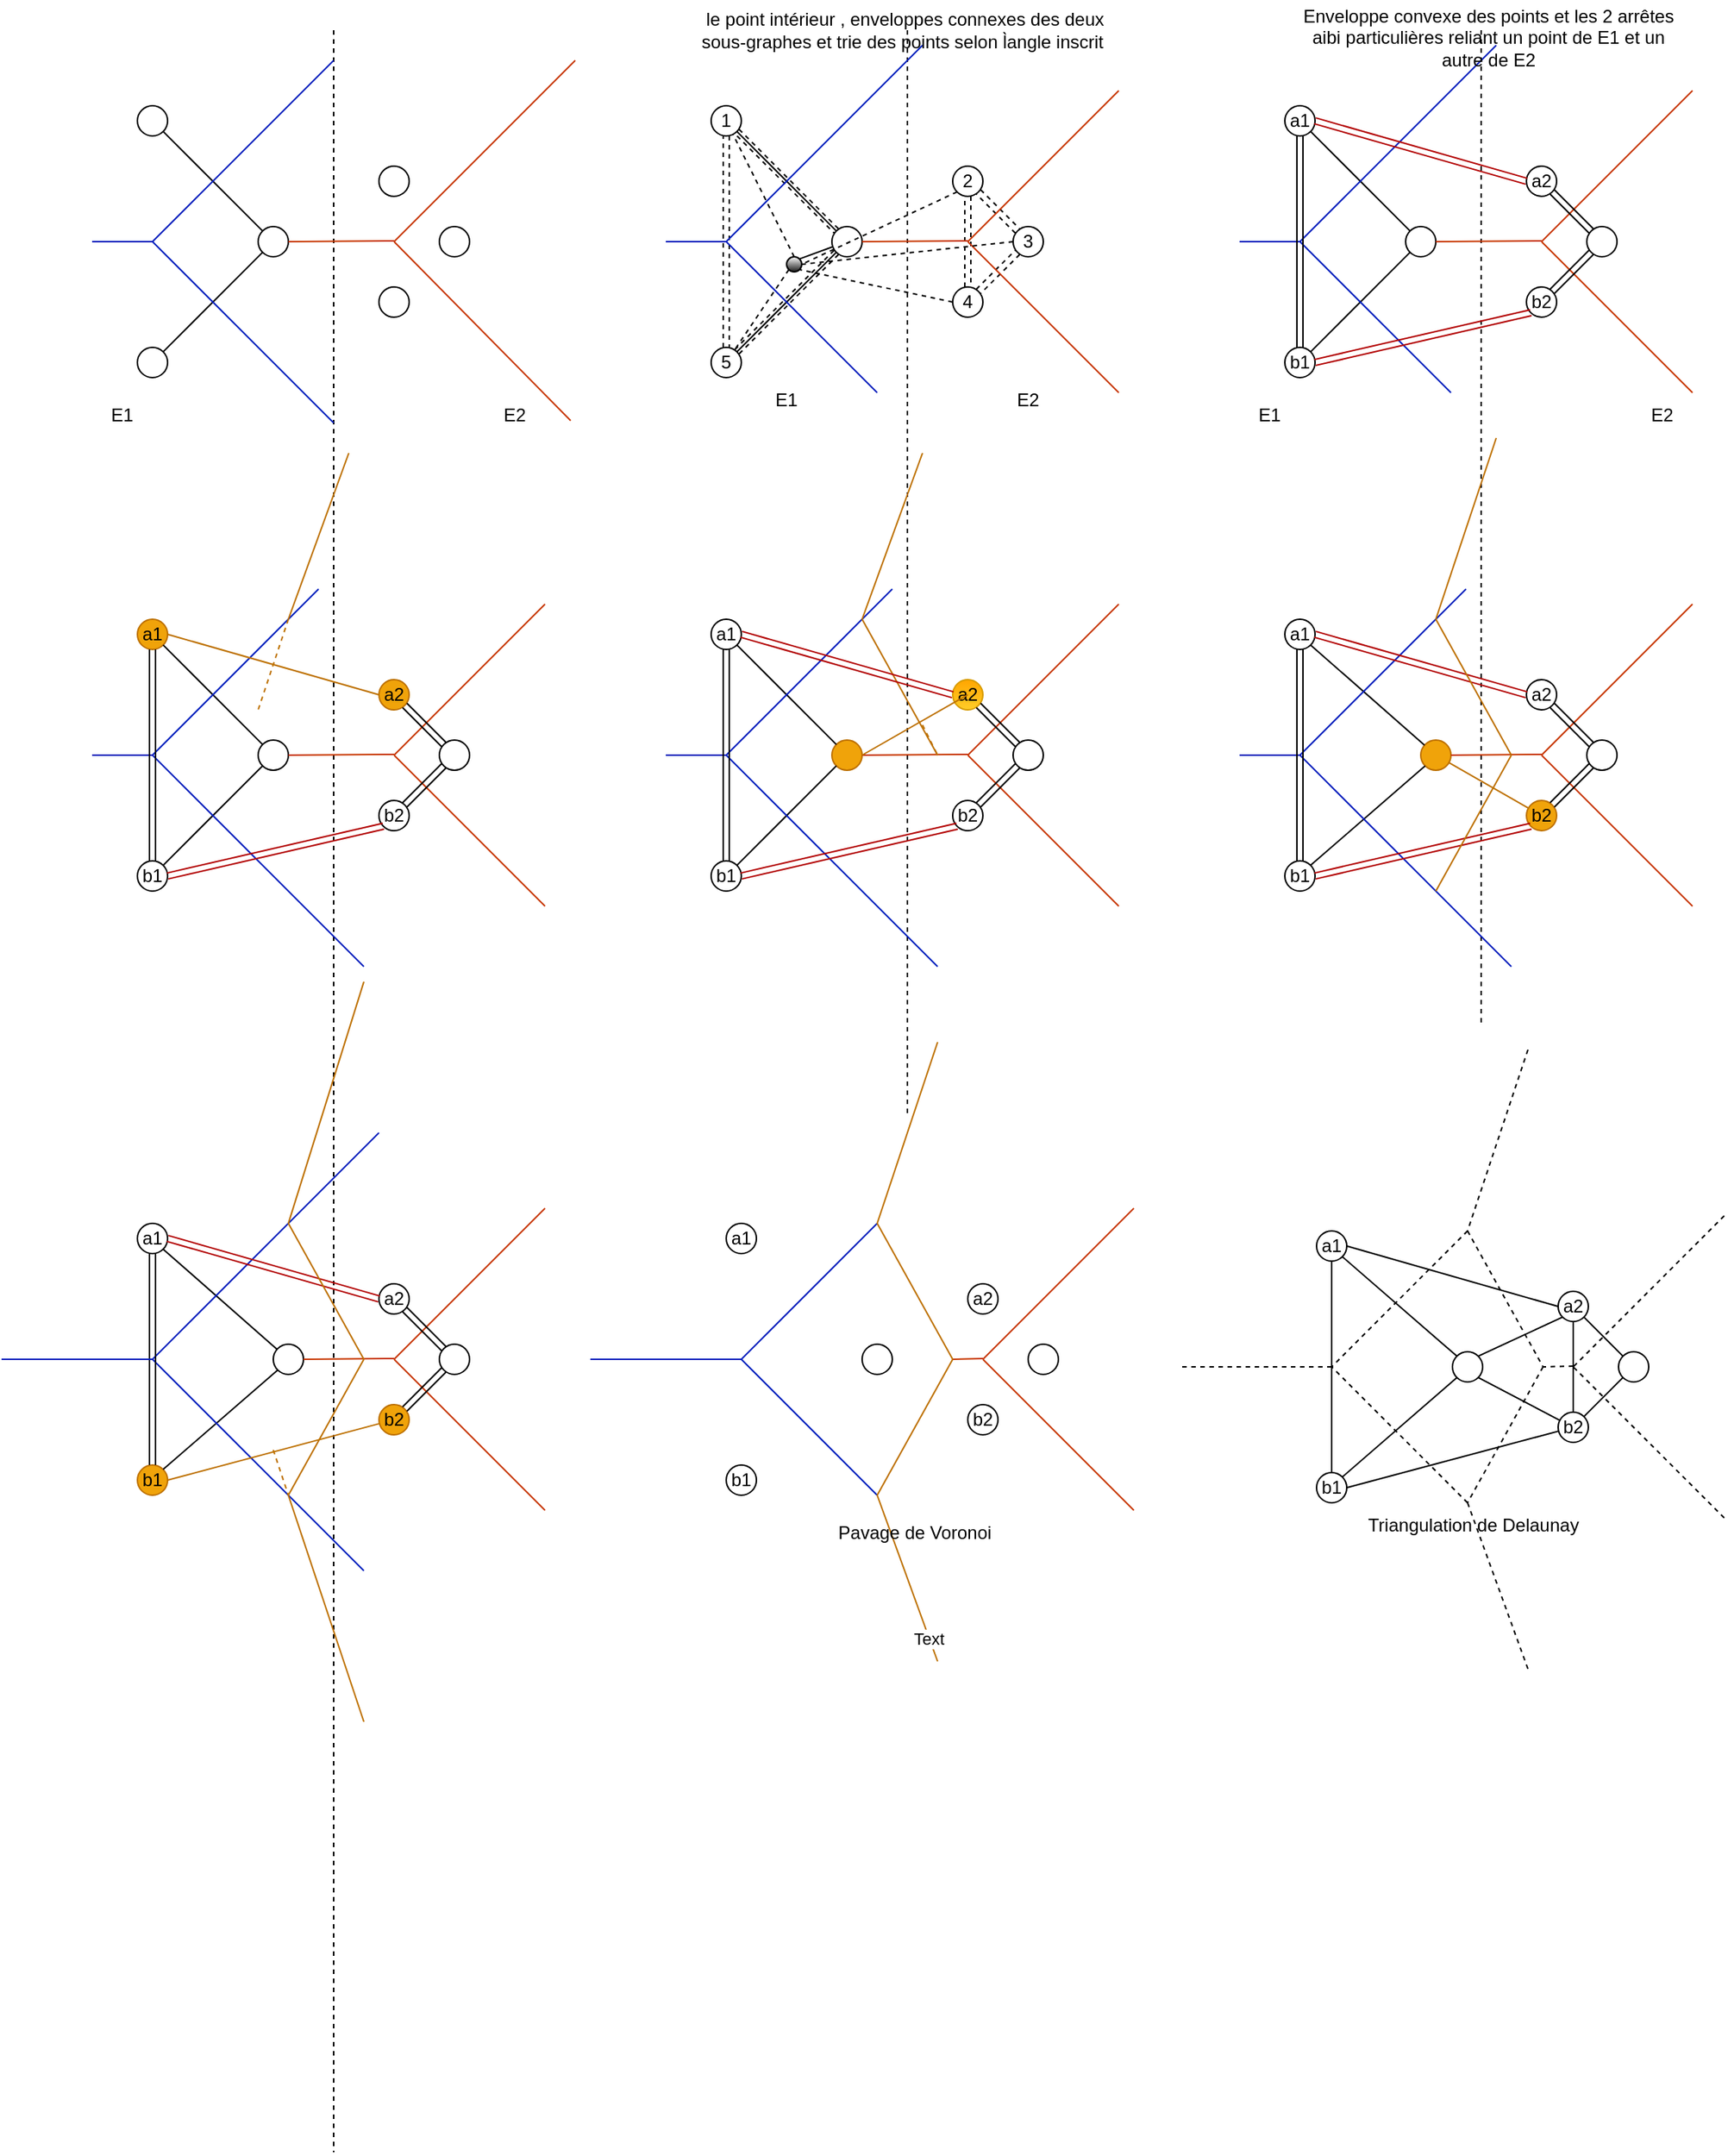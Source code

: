 <mxfile version="15.4.1" type="github" pages="3">
  <diagram id="S3lqlREAbOLpo7XcB7Us" name="probleme1">
    <mxGraphModel dx="1279" dy="638" grid="1" gridSize="10" guides="1" tooltips="1" connect="1" arrows="1" fold="1" page="1" pageScale="1" pageWidth="827" pageHeight="1169" math="0" shadow="0">
      <root>
        <mxCell id="0" />
        <mxCell id="1" parent="0" />
        <mxCell id="ym7vCl_EwsG2LlfCSvnX-1" value="" style="ellipse;whiteSpace=wrap;html=1;aspect=fixed;" parent="1" vertex="1">
          <mxGeometry x="190" y="170" width="20" height="20" as="geometry" />
        </mxCell>
        <mxCell id="ym7vCl_EwsG2LlfCSvnX-2" value="" style="ellipse;whiteSpace=wrap;html=1;aspect=fixed;gradientColor=#ffffff;gradientDirection=north;" parent="1" vertex="1">
          <mxGeometry x="190" y="330" width="20" height="20" as="geometry" />
        </mxCell>
        <mxCell id="ym7vCl_EwsG2LlfCSvnX-3" value="" style="ellipse;whiteSpace=wrap;html=1;aspect=fixed;gradientColor=#ffffff;gradientDirection=north;" parent="1" vertex="1">
          <mxGeometry x="270" y="250" width="20" height="20" as="geometry" />
        </mxCell>
        <mxCell id="ym7vCl_EwsG2LlfCSvnX-4" value="" style="ellipse;whiteSpace=wrap;html=1;aspect=fixed;gradientColor=#ffffff;gradientDirection=north;" parent="1" vertex="1">
          <mxGeometry x="350" y="210" width="20" height="20" as="geometry" />
        </mxCell>
        <mxCell id="ym7vCl_EwsG2LlfCSvnX-5" value="" style="ellipse;whiteSpace=wrap;html=1;aspect=fixed;gradientColor=#ffffff;gradientDirection=north;" parent="1" vertex="1">
          <mxGeometry x="350" y="290" width="20" height="20" as="geometry" />
        </mxCell>
        <mxCell id="ym7vCl_EwsG2LlfCSvnX-6" value="" style="ellipse;whiteSpace=wrap;html=1;aspect=fixed;gradientColor=#ffffff;gradientDirection=north;" parent="1" vertex="1">
          <mxGeometry x="390" y="250" width="20" height="20" as="geometry" />
        </mxCell>
        <mxCell id="ym7vCl_EwsG2LlfCSvnX-16" value="" style="endArrow=none;html=1;strokeWidth=1;fontSize=23;dashed=1;" parent="1" edge="1">
          <mxGeometry width="50" height="50" relative="1" as="geometry">
            <mxPoint x="320" y="120" as="sourcePoint" />
            <mxPoint x="320" y="1525" as="targetPoint" />
          </mxGeometry>
        </mxCell>
        <mxCell id="ym7vCl_EwsG2LlfCSvnX-17" value="" style="endArrow=none;html=1;strokeWidth=1;fontSize=23;fillColor=#0050ef;strokeColor=#001DBC;" parent="1" edge="1">
          <mxGeometry width="50" height="50" relative="1" as="geometry">
            <mxPoint x="200" y="260" as="sourcePoint" />
            <mxPoint x="160" y="260" as="targetPoint" />
          </mxGeometry>
        </mxCell>
        <mxCell id="ym7vCl_EwsG2LlfCSvnX-18" value="" style="endArrow=none;html=1;strokeWidth=1;fontSize=23;entryX=1;entryY=1;entryDx=0;entryDy=0;" parent="1" source="ym7vCl_EwsG2LlfCSvnX-3" target="ym7vCl_EwsG2LlfCSvnX-1" edge="1">
          <mxGeometry width="50" height="50" relative="1" as="geometry">
            <mxPoint x="300" y="160" as="sourcePoint" />
            <mxPoint x="210" y="250" as="targetPoint" />
          </mxGeometry>
        </mxCell>
        <mxCell id="ym7vCl_EwsG2LlfCSvnX-19" value="" style="endArrow=none;html=1;strokeWidth=1;fontSize=23;fillColor=#0050ef;strokeColor=#001DBC;" parent="1" edge="1">
          <mxGeometry width="50" height="50" relative="1" as="geometry">
            <mxPoint x="320" y="140" as="sourcePoint" />
            <mxPoint x="200" y="260" as="targetPoint" />
          </mxGeometry>
        </mxCell>
        <mxCell id="ym7vCl_EwsG2LlfCSvnX-20" value="" style="endArrow=none;html=1;strokeWidth=1;fontSize=23;exitX=0;exitY=1;exitDx=0;exitDy=0;entryX=1;entryY=0;entryDx=0;entryDy=0;" parent="1" source="ym7vCl_EwsG2LlfCSvnX-3" target="ym7vCl_EwsG2LlfCSvnX-2" edge="1">
          <mxGeometry width="50" height="50" relative="1" as="geometry">
            <mxPoint x="300" y="180" as="sourcePoint" />
            <mxPoint x="190" y="290" as="targetPoint" />
          </mxGeometry>
        </mxCell>
        <mxCell id="ym7vCl_EwsG2LlfCSvnX-21" value="" style="endArrow=none;html=1;strokeWidth=1;fontSize=23;fillColor=#0050ef;strokeColor=#001DBC;" parent="1" edge="1">
          <mxGeometry width="50" height="50" relative="1" as="geometry">
            <mxPoint x="320" y="380" as="sourcePoint" />
            <mxPoint x="200" y="260" as="targetPoint" />
          </mxGeometry>
        </mxCell>
        <mxCell id="ym7vCl_EwsG2LlfCSvnX-22" value="" style="endArrow=none;html=1;strokeWidth=1;fontSize=23;fillColor=#fa6800;strokeColor=#C73500;" parent="1" edge="1">
          <mxGeometry width="50" height="50" relative="1" as="geometry">
            <mxPoint x="480" y="140" as="sourcePoint" />
            <mxPoint x="360" y="260" as="targetPoint" />
          </mxGeometry>
        </mxCell>
        <mxCell id="ym7vCl_EwsG2LlfCSvnX-23" value="" style="endArrow=none;html=1;strokeWidth=1;fontSize=23;fillColor=#fa6800;strokeColor=#C73500;exitX=1.116;exitY=0.616;exitDx=0;exitDy=0;exitPerimeter=0;" parent="1" edge="1" source="ym7vCl_EwsG2LlfCSvnX-26">
          <mxGeometry width="50" height="50" relative="1" as="geometry">
            <mxPoint x="460" y="360" as="sourcePoint" />
            <mxPoint x="360" y="260" as="targetPoint" />
          </mxGeometry>
        </mxCell>
        <mxCell id="ym7vCl_EwsG2LlfCSvnX-24" value="" style="endArrow=none;html=1;strokeWidth=1;fontSize=23;fillColor=#fa6800;strokeColor=#C73500;entryX=1;entryY=0.5;entryDx=0;entryDy=0;" parent="1" target="ym7vCl_EwsG2LlfCSvnX-3" edge="1">
          <mxGeometry width="50" height="50" relative="1" as="geometry">
            <mxPoint x="360" y="259.5" as="sourcePoint" />
            <mxPoint x="330" y="260" as="targetPoint" />
          </mxGeometry>
        </mxCell>
        <mxCell id="ym7vCl_EwsG2LlfCSvnX-25" value="E1" style="text;html=1;strokeColor=none;fillColor=none;align=center;verticalAlign=middle;whiteSpace=wrap;rounded=0;" parent="1" vertex="1">
          <mxGeometry x="150" y="360" width="60" height="30" as="geometry" />
        </mxCell>
        <mxCell id="ym7vCl_EwsG2LlfCSvnX-26" value="E2" style="text;html=1;strokeColor=none;fillColor=none;align=center;verticalAlign=middle;whiteSpace=wrap;rounded=0;" parent="1" vertex="1">
          <mxGeometry x="410" y="360" width="60" height="30" as="geometry" />
        </mxCell>
        <mxCell id="ym7vCl_EwsG2LlfCSvnX-44" style="edgeStyle=none;shape=link;rounded=0;orthogonalLoop=1;jettySize=auto;html=1;dashed=1;" parent="1" source="ym7vCl_EwsG2LlfCSvnX-27" target="ym7vCl_EwsG2LlfCSvnX-28" edge="1">
          <mxGeometry relative="1" as="geometry" />
        </mxCell>
        <mxCell id="ym7vCl_EwsG2LlfCSvnX-45" style="edgeStyle=none;shape=link;rounded=0;orthogonalLoop=1;jettySize=auto;html=1;entryX=1;entryY=1;entryDx=0;entryDy=0;dashed=1;" parent="1" source="ym7vCl_EwsG2LlfCSvnX-27" target="ym7vCl_EwsG2LlfCSvnX-29" edge="1">
          <mxGeometry relative="1" as="geometry" />
        </mxCell>
        <mxCell id="ym7vCl_EwsG2LlfCSvnX-27" value="1" style="ellipse;whiteSpace=wrap;html=1;aspect=fixed;" parent="1" vertex="1">
          <mxGeometry x="570" y="170" width="20" height="20" as="geometry" />
        </mxCell>
        <mxCell id="ym7vCl_EwsG2LlfCSvnX-28" value="5" style="ellipse;whiteSpace=wrap;html=1;aspect=fixed;gradientColor=#ffffff;gradientDirection=north;" parent="1" vertex="1">
          <mxGeometry x="570" y="330" width="20" height="20" as="geometry" />
        </mxCell>
        <mxCell id="ym7vCl_EwsG2LlfCSvnX-46" style="edgeStyle=none;shape=link;rounded=0;orthogonalLoop=1;jettySize=auto;html=1;entryX=1;entryY=0;entryDx=0;entryDy=0;dashed=1;" parent="1" source="ym7vCl_EwsG2LlfCSvnX-29" target="ym7vCl_EwsG2LlfCSvnX-28" edge="1">
          <mxGeometry relative="1" as="geometry" />
        </mxCell>
        <mxCell id="ym7vCl_EwsG2LlfCSvnX-29" value="" style="ellipse;whiteSpace=wrap;html=1;aspect=fixed;gradientColor=#ffffff;gradientDirection=north;" parent="1" vertex="1">
          <mxGeometry x="650" y="250" width="20" height="20" as="geometry" />
        </mxCell>
        <mxCell id="ym7vCl_EwsG2LlfCSvnX-47" style="edgeStyle=none;shape=link;rounded=0;orthogonalLoop=1;jettySize=auto;html=1;entryX=0;entryY=0;entryDx=0;entryDy=0;dashed=1;" parent="1" source="ym7vCl_EwsG2LlfCSvnX-30" target="ym7vCl_EwsG2LlfCSvnX-32" edge="1">
          <mxGeometry relative="1" as="geometry" />
        </mxCell>
        <mxCell id="ym7vCl_EwsG2LlfCSvnX-30" value="2" style="ellipse;whiteSpace=wrap;html=1;aspect=fixed;gradientColor=#ffffff;gradientDirection=north;" parent="1" vertex="1">
          <mxGeometry x="730" y="210" width="20" height="20" as="geometry" />
        </mxCell>
        <mxCell id="ym7vCl_EwsG2LlfCSvnX-48" style="edgeStyle=none;shape=link;rounded=0;orthogonalLoop=1;jettySize=auto;html=1;entryX=0;entryY=1;entryDx=0;entryDy=0;dashed=1;" parent="1" source="ym7vCl_EwsG2LlfCSvnX-31" target="ym7vCl_EwsG2LlfCSvnX-32" edge="1">
          <mxGeometry relative="1" as="geometry" />
        </mxCell>
        <mxCell id="ym7vCl_EwsG2LlfCSvnX-49" style="edgeStyle=none;shape=link;rounded=0;orthogonalLoop=1;jettySize=auto;html=1;entryX=0.5;entryY=1;entryDx=0;entryDy=0;dashed=1;" parent="1" source="ym7vCl_EwsG2LlfCSvnX-31" target="ym7vCl_EwsG2LlfCSvnX-30" edge="1">
          <mxGeometry relative="1" as="geometry" />
        </mxCell>
        <mxCell id="ym7vCl_EwsG2LlfCSvnX-31" value="4" style="ellipse;whiteSpace=wrap;html=1;aspect=fixed;gradientColor=#ffffff;gradientDirection=north;" parent="1" vertex="1">
          <mxGeometry x="730" y="290" width="20" height="20" as="geometry" />
        </mxCell>
        <mxCell id="ym7vCl_EwsG2LlfCSvnX-32" value="3" style="ellipse;whiteSpace=wrap;html=1;aspect=fixed;gradientColor=#ffffff;gradientDirection=north;" parent="1" vertex="1">
          <mxGeometry x="770" y="250" width="20" height="20" as="geometry" />
        </mxCell>
        <mxCell id="ym7vCl_EwsG2LlfCSvnX-33" value="" style="endArrow=none;html=1;strokeWidth=1;fontSize=23;dashed=1;" parent="1" edge="1">
          <mxGeometry width="50" height="50" relative="1" as="geometry">
            <mxPoint x="700" y="120" as="sourcePoint" />
            <mxPoint x="700" y="840" as="targetPoint" />
          </mxGeometry>
        </mxCell>
        <mxCell id="ym7vCl_EwsG2LlfCSvnX-34" value="" style="endArrow=none;html=1;strokeWidth=1;fontSize=23;fillColor=#0050ef;strokeColor=#001DBC;" parent="1" edge="1">
          <mxGeometry width="50" height="50" relative="1" as="geometry">
            <mxPoint x="580" y="260" as="sourcePoint" />
            <mxPoint x="540" y="260" as="targetPoint" />
          </mxGeometry>
        </mxCell>
        <mxCell id="ym7vCl_EwsG2LlfCSvnX-35" value="" style="endArrow=none;html=1;strokeWidth=1;fontSize=23;entryX=1;entryY=1;entryDx=0;entryDy=0;" parent="1" source="ym7vCl_EwsG2LlfCSvnX-29" target="ym7vCl_EwsG2LlfCSvnX-27" edge="1">
          <mxGeometry width="50" height="50" relative="1" as="geometry">
            <mxPoint x="680" y="160" as="sourcePoint" />
            <mxPoint x="590" y="250" as="targetPoint" />
          </mxGeometry>
        </mxCell>
        <mxCell id="ym7vCl_EwsG2LlfCSvnX-36" value="" style="endArrow=none;html=1;strokeWidth=1;fontSize=23;fillColor=#0050ef;strokeColor=#001DBC;" parent="1" edge="1">
          <mxGeometry width="50" height="50" relative="1" as="geometry">
            <mxPoint x="710" y="130" as="sourcePoint" />
            <mxPoint x="580" y="260" as="targetPoint" />
          </mxGeometry>
        </mxCell>
        <mxCell id="ym7vCl_EwsG2LlfCSvnX-37" value="" style="endArrow=none;html=1;strokeWidth=1;fontSize=23;exitX=0;exitY=1;exitDx=0;exitDy=0;entryX=1;entryY=0;entryDx=0;entryDy=0;" parent="1" source="ym7vCl_EwsG2LlfCSvnX-29" target="ym7vCl_EwsG2LlfCSvnX-28" edge="1">
          <mxGeometry width="50" height="50" relative="1" as="geometry">
            <mxPoint x="680" y="180" as="sourcePoint" />
            <mxPoint x="570" y="290" as="targetPoint" />
          </mxGeometry>
        </mxCell>
        <mxCell id="ym7vCl_EwsG2LlfCSvnX-38" value="" style="endArrow=none;html=1;strokeWidth=1;fontSize=23;fillColor=#0050ef;strokeColor=#001DBC;" parent="1" edge="1">
          <mxGeometry width="50" height="50" relative="1" as="geometry">
            <mxPoint x="680" y="360" as="sourcePoint" />
            <mxPoint x="580" y="260" as="targetPoint" />
          </mxGeometry>
        </mxCell>
        <mxCell id="ym7vCl_EwsG2LlfCSvnX-39" value="" style="endArrow=none;html=1;strokeWidth=1;fontSize=23;fillColor=#fa6800;strokeColor=#C73500;" parent="1" edge="1">
          <mxGeometry width="50" height="50" relative="1" as="geometry">
            <mxPoint x="840" y="160" as="sourcePoint" />
            <mxPoint x="740" y="260" as="targetPoint" />
          </mxGeometry>
        </mxCell>
        <mxCell id="ym7vCl_EwsG2LlfCSvnX-40" value="" style="endArrow=none;html=1;strokeWidth=1;fontSize=23;fillColor=#fa6800;strokeColor=#C73500;" parent="1" edge="1">
          <mxGeometry width="50" height="50" relative="1" as="geometry">
            <mxPoint x="840" y="360" as="sourcePoint" />
            <mxPoint x="740" y="260" as="targetPoint" />
          </mxGeometry>
        </mxCell>
        <mxCell id="ym7vCl_EwsG2LlfCSvnX-41" value="" style="endArrow=none;html=1;strokeWidth=1;fontSize=23;fillColor=#fa6800;strokeColor=#C73500;entryX=1;entryY=0.5;entryDx=0;entryDy=0;" parent="1" target="ym7vCl_EwsG2LlfCSvnX-29" edge="1">
          <mxGeometry width="50" height="50" relative="1" as="geometry">
            <mxPoint x="740" y="259.5" as="sourcePoint" />
            <mxPoint x="710" y="260" as="targetPoint" />
          </mxGeometry>
        </mxCell>
        <mxCell id="ym7vCl_EwsG2LlfCSvnX-42" value="E1" style="text;html=1;strokeColor=none;fillColor=none;align=center;verticalAlign=middle;whiteSpace=wrap;rounded=0;" parent="1" vertex="1">
          <mxGeometry x="590" y="350" width="60" height="30" as="geometry" />
        </mxCell>
        <mxCell id="ym7vCl_EwsG2LlfCSvnX-43" value="E2" style="text;html=1;strokeColor=none;fillColor=none;align=center;verticalAlign=middle;whiteSpace=wrap;rounded=0;" parent="1" vertex="1">
          <mxGeometry x="750" y="350" width="60" height="30" as="geometry" />
        </mxCell>
        <mxCell id="ym7vCl_EwsG2LlfCSvnX-50" value="le point intérieur , enveloppes connexes des deux sous-graphes et trie des points selon l̀angle inscrit&amp;nbsp;" style="text;html=1;strokeColor=none;fillColor=none;align=center;verticalAlign=middle;whiteSpace=wrap;rounded=0;" parent="1" vertex="1">
          <mxGeometry x="550" y="100" width="297" height="40" as="geometry" />
        </mxCell>
        <mxCell id="ym7vCl_EwsG2LlfCSvnX-71" value="a1" style="ellipse;whiteSpace=wrap;html=1;aspect=fixed;" parent="1" vertex="1">
          <mxGeometry x="950" y="170" width="20" height="20" as="geometry" />
        </mxCell>
        <mxCell id="ym7vCl_EwsG2LlfCSvnX-72" value="b1" style="ellipse;whiteSpace=wrap;html=1;aspect=fixed;gradientColor=#ffffff;gradientDirection=north;" parent="1" vertex="1">
          <mxGeometry x="950" y="330" width="20" height="20" as="geometry" />
        </mxCell>
        <mxCell id="ym7vCl_EwsG2LlfCSvnX-73" value="" style="ellipse;whiteSpace=wrap;html=1;aspect=fixed;gradientColor=#ffffff;gradientDirection=north;" parent="1" vertex="1">
          <mxGeometry x="1030" y="250" width="20" height="20" as="geometry" />
        </mxCell>
        <mxCell id="ym7vCl_EwsG2LlfCSvnX-74" value="a2" style="ellipse;whiteSpace=wrap;html=1;aspect=fixed;gradientColor=#ffffff;gradientDirection=north;" parent="1" vertex="1">
          <mxGeometry x="1110" y="210" width="20" height="20" as="geometry" />
        </mxCell>
        <mxCell id="ym7vCl_EwsG2LlfCSvnX-75" value="b2" style="ellipse;whiteSpace=wrap;html=1;aspect=fixed;gradientColor=#ffffff;gradientDirection=north;" parent="1" vertex="1">
          <mxGeometry x="1110" y="290" width="20" height="20" as="geometry" />
        </mxCell>
        <mxCell id="ym7vCl_EwsG2LlfCSvnX-76" value="" style="ellipse;whiteSpace=wrap;html=1;aspect=fixed;gradientColor=#ffffff;gradientDirection=north;" parent="1" vertex="1">
          <mxGeometry x="1150" y="250" width="20" height="20" as="geometry" />
        </mxCell>
        <mxCell id="ym7vCl_EwsG2LlfCSvnX-77" value="" style="endArrow=none;html=1;strokeWidth=1;fontSize=23;dashed=1;" parent="1" edge="1">
          <mxGeometry width="50" height="50" relative="1" as="geometry">
            <mxPoint x="1080" y="120" as="sourcePoint" />
            <mxPoint x="1080" y="780" as="targetPoint" />
          </mxGeometry>
        </mxCell>
        <mxCell id="ym7vCl_EwsG2LlfCSvnX-78" value="" style="endArrow=none;html=1;strokeWidth=1;fontSize=23;fillColor=#0050ef;strokeColor=#001DBC;" parent="1" edge="1">
          <mxGeometry width="50" height="50" relative="1" as="geometry">
            <mxPoint x="960" y="260" as="sourcePoint" />
            <mxPoint x="920" y="260" as="targetPoint" />
          </mxGeometry>
        </mxCell>
        <mxCell id="ym7vCl_EwsG2LlfCSvnX-79" value="" style="endArrow=none;html=1;strokeWidth=1;fontSize=23;entryX=1;entryY=1;entryDx=0;entryDy=0;" parent="1" source="ym7vCl_EwsG2LlfCSvnX-73" target="ym7vCl_EwsG2LlfCSvnX-71" edge="1">
          <mxGeometry width="50" height="50" relative="1" as="geometry">
            <mxPoint x="1060" y="160" as="sourcePoint" />
            <mxPoint x="970" y="250" as="targetPoint" />
          </mxGeometry>
        </mxCell>
        <mxCell id="ym7vCl_EwsG2LlfCSvnX-80" value="" style="endArrow=none;html=1;strokeWidth=1;fontSize=23;fillColor=#0050ef;strokeColor=#001DBC;" parent="1" edge="1">
          <mxGeometry width="50" height="50" relative="1" as="geometry">
            <mxPoint x="1090" y="130" as="sourcePoint" />
            <mxPoint x="960" y="260" as="targetPoint" />
          </mxGeometry>
        </mxCell>
        <mxCell id="ym7vCl_EwsG2LlfCSvnX-81" value="" style="endArrow=none;html=1;strokeWidth=1;fontSize=23;exitX=0;exitY=1;exitDx=0;exitDy=0;entryX=1;entryY=0;entryDx=0;entryDy=0;" parent="1" source="ym7vCl_EwsG2LlfCSvnX-73" target="ym7vCl_EwsG2LlfCSvnX-72" edge="1">
          <mxGeometry width="50" height="50" relative="1" as="geometry">
            <mxPoint x="1060" y="180" as="sourcePoint" />
            <mxPoint x="950" y="290" as="targetPoint" />
          </mxGeometry>
        </mxCell>
        <mxCell id="ym7vCl_EwsG2LlfCSvnX-82" value="" style="endArrow=none;html=1;strokeWidth=1;fontSize=23;fillColor=#0050ef;strokeColor=#001DBC;" parent="1" edge="1">
          <mxGeometry width="50" height="50" relative="1" as="geometry">
            <mxPoint x="1060" y="360" as="sourcePoint" />
            <mxPoint x="960" y="260" as="targetPoint" />
          </mxGeometry>
        </mxCell>
        <mxCell id="ym7vCl_EwsG2LlfCSvnX-83" value="" style="endArrow=none;html=1;strokeWidth=1;fontSize=23;fillColor=#fa6800;strokeColor=#C73500;" parent="1" edge="1">
          <mxGeometry width="50" height="50" relative="1" as="geometry">
            <mxPoint x="1220" y="160" as="sourcePoint" />
            <mxPoint x="1120" y="260" as="targetPoint" />
          </mxGeometry>
        </mxCell>
        <mxCell id="ym7vCl_EwsG2LlfCSvnX-84" value="" style="endArrow=none;html=1;strokeWidth=1;fontSize=23;fillColor=#fa6800;strokeColor=#C73500;" parent="1" edge="1">
          <mxGeometry width="50" height="50" relative="1" as="geometry">
            <mxPoint x="1220" y="360" as="sourcePoint" />
            <mxPoint x="1120" y="260" as="targetPoint" />
          </mxGeometry>
        </mxCell>
        <mxCell id="ym7vCl_EwsG2LlfCSvnX-85" value="" style="endArrow=none;html=1;strokeWidth=1;fontSize=23;fillColor=#fa6800;strokeColor=#C73500;entryX=1;entryY=0.5;entryDx=0;entryDy=0;" parent="1" target="ym7vCl_EwsG2LlfCSvnX-73" edge="1">
          <mxGeometry width="50" height="50" relative="1" as="geometry">
            <mxPoint x="1120" y="259.5" as="sourcePoint" />
            <mxPoint x="1090" y="260" as="targetPoint" />
          </mxGeometry>
        </mxCell>
        <mxCell id="ym7vCl_EwsG2LlfCSvnX-86" value="E1" style="text;html=1;strokeColor=none;fillColor=none;align=center;verticalAlign=middle;whiteSpace=wrap;rounded=0;" parent="1" vertex="1">
          <mxGeometry x="910" y="360" width="60" height="30" as="geometry" />
        </mxCell>
        <mxCell id="ym7vCl_EwsG2LlfCSvnX-87" value="E2" style="text;html=1;strokeColor=none;fillColor=none;align=center;verticalAlign=middle;whiteSpace=wrap;rounded=0;" parent="1" vertex="1">
          <mxGeometry x="1170" y="360" width="60" height="30" as="geometry" />
        </mxCell>
        <mxCell id="ym7vCl_EwsG2LlfCSvnX-88" value="" style="endArrow=none;html=1;strokeWidth=1;fontSize=23;fillColor=#0050ef;strokeColor=#000000;entryX=0.5;entryY=0;entryDx=0;entryDy=0;exitX=0.5;exitY=1;exitDx=0;exitDy=0;shape=link;" parent="1" source="ym7vCl_EwsG2LlfCSvnX-71" target="ym7vCl_EwsG2LlfCSvnX-72" edge="1">
          <mxGeometry width="50" height="50" relative="1" as="geometry">
            <mxPoint x="970" y="270" as="sourcePoint" />
            <mxPoint x="930" y="270" as="targetPoint" />
          </mxGeometry>
        </mxCell>
        <mxCell id="ym7vCl_EwsG2LlfCSvnX-89" value="" style="endArrow=none;html=1;strokeWidth=1;fontSize=23;fillColor=#e51400;strokeColor=#B20000;entryX=1;entryY=0.5;entryDx=0;entryDy=0;exitX=0;exitY=0.5;exitDx=0;exitDy=0;shape=link;" parent="1" source="ym7vCl_EwsG2LlfCSvnX-74" target="ym7vCl_EwsG2LlfCSvnX-71" edge="1">
          <mxGeometry width="50" height="50" relative="1" as="geometry">
            <mxPoint x="1080" y="210" as="sourcePoint" />
            <mxPoint x="1020" y="150" as="targetPoint" />
          </mxGeometry>
        </mxCell>
        <mxCell id="ym7vCl_EwsG2LlfCSvnX-90" value="" style="endArrow=none;html=1;strokeWidth=1;fontSize=23;fillColor=#e51400;strokeColor=#B20000;entryX=0;entryY=1;entryDx=0;entryDy=0;exitX=1;exitY=0.5;exitDx=0;exitDy=0;shape=link;" parent="1" source="ym7vCl_EwsG2LlfCSvnX-72" target="ym7vCl_EwsG2LlfCSvnX-75" edge="1">
          <mxGeometry width="50" height="50" relative="1" as="geometry">
            <mxPoint x="990" y="290" as="sourcePoint" />
            <mxPoint x="950" y="290" as="targetPoint" />
          </mxGeometry>
        </mxCell>
        <mxCell id="ym7vCl_EwsG2LlfCSvnX-91" value="" style="endArrow=none;html=1;strokeWidth=1;fontSize=23;fillColor=#0050ef;strokeColor=#000000;exitX=0;exitY=1;exitDx=0;exitDy=0;entryX=1;entryY=0;entryDx=0;entryDy=0;shape=link;" parent="1" source="ym7vCl_EwsG2LlfCSvnX-76" target="ym7vCl_EwsG2LlfCSvnX-75" edge="1">
          <mxGeometry width="50" height="50" relative="1" as="geometry">
            <mxPoint x="1000" y="300" as="sourcePoint" />
            <mxPoint x="960" y="300" as="targetPoint" />
          </mxGeometry>
        </mxCell>
        <mxCell id="ym7vCl_EwsG2LlfCSvnX-92" value="" style="endArrow=none;html=1;strokeWidth=1;fontSize=23;fillColor=#0050ef;strokeColor=#000000;exitX=0;exitY=0;exitDx=0;exitDy=0;entryX=1;entryY=1;entryDx=0;entryDy=0;shape=link;" parent="1" source="ym7vCl_EwsG2LlfCSvnX-76" target="ym7vCl_EwsG2LlfCSvnX-74" edge="1">
          <mxGeometry width="50" height="50" relative="1" as="geometry">
            <mxPoint x="1010" y="310" as="sourcePoint" />
            <mxPoint x="970" y="310" as="targetPoint" />
          </mxGeometry>
        </mxCell>
        <mxCell id="ym7vCl_EwsG2LlfCSvnX-93" value="" style="ellipse;whiteSpace=wrap;html=1;aspect=fixed;strokeWidth=1;gradientColor=#ffffff;gradientDirection=north;fillColor=#1A1A1A;" parent="1" vertex="1">
          <mxGeometry x="620" y="270" width="10" height="10" as="geometry" />
        </mxCell>
        <mxCell id="ym7vCl_EwsG2LlfCSvnX-94" value="" style="endArrow=none;html=1;strokeWidth=1;fontSize=23;exitX=0.5;exitY=0;exitDx=0;exitDy=0;dashed=1;" parent="1" source="ym7vCl_EwsG2LlfCSvnX-93" target="ym7vCl_EwsG2LlfCSvnX-27" edge="1">
          <mxGeometry width="50" height="50" relative="1" as="geometry">
            <mxPoint x="625" y="260" as="sourcePoint" />
            <mxPoint x="217.071" y="197.071" as="targetPoint" />
          </mxGeometry>
        </mxCell>
        <mxCell id="ym7vCl_EwsG2LlfCSvnX-95" value="" style="endArrow=none;html=1;strokeWidth=1;fontSize=23;exitX=0;exitY=1;exitDx=0;exitDy=0;dashed=1;" parent="1" source="ym7vCl_EwsG2LlfCSvnX-93" target="ym7vCl_EwsG2LlfCSvnX-28" edge="1">
          <mxGeometry width="50" height="50" relative="1" as="geometry">
            <mxPoint x="600" y="290" as="sourcePoint" />
            <mxPoint x="594.472" y="198.944" as="targetPoint" />
          </mxGeometry>
        </mxCell>
        <mxCell id="ym7vCl_EwsG2LlfCSvnX-96" value="" style="endArrow=none;html=1;strokeWidth=1;fontSize=23;entryX=1;entryY=0;entryDx=0;entryDy=0;" parent="1" source="ym7vCl_EwsG2LlfCSvnX-29" target="ym7vCl_EwsG2LlfCSvnX-93" edge="1">
          <mxGeometry width="50" height="50" relative="1" as="geometry">
            <mxPoint x="645" y="290" as="sourcePoint" />
            <mxPoint x="604.472" y="208.944" as="targetPoint" />
          </mxGeometry>
        </mxCell>
        <mxCell id="ym7vCl_EwsG2LlfCSvnX-97" value="" style="endArrow=none;html=1;strokeWidth=1;fontSize=23;exitX=0;exitY=1;exitDx=0;exitDy=0;entryX=1;entryY=0.5;entryDx=0;entryDy=0;dashed=1;" parent="1" source="ym7vCl_EwsG2LlfCSvnX-30" target="ym7vCl_EwsG2LlfCSvnX-93" edge="1">
          <mxGeometry width="50" height="50" relative="1" as="geometry">
            <mxPoint x="655" y="300" as="sourcePoint" />
            <mxPoint x="614.472" y="218.944" as="targetPoint" />
          </mxGeometry>
        </mxCell>
        <mxCell id="ym7vCl_EwsG2LlfCSvnX-98" value="" style="endArrow=none;html=1;strokeWidth=1;fontSize=23;exitX=0;exitY=0.5;exitDx=0;exitDy=0;entryX=1;entryY=0.5;entryDx=0;entryDy=0;dashed=1;" parent="1" source="ym7vCl_EwsG2LlfCSvnX-32" target="ym7vCl_EwsG2LlfCSvnX-93" edge="1">
          <mxGeometry width="50" height="50" relative="1" as="geometry">
            <mxPoint x="665" y="310" as="sourcePoint" />
            <mxPoint x="660" y="290" as="targetPoint" />
          </mxGeometry>
        </mxCell>
        <mxCell id="ym7vCl_EwsG2LlfCSvnX-99" value="" style="endArrow=none;html=1;strokeWidth=1;fontSize=23;exitX=0;exitY=0.5;exitDx=0;exitDy=0;entryX=1;entryY=1;entryDx=0;entryDy=0;dashed=1;" parent="1" source="ym7vCl_EwsG2LlfCSvnX-31" target="ym7vCl_EwsG2LlfCSvnX-93" edge="1">
          <mxGeometry width="50" height="50" relative="1" as="geometry">
            <mxPoint x="675" y="320" as="sourcePoint" />
            <mxPoint x="634.472" y="238.944" as="targetPoint" />
          </mxGeometry>
        </mxCell>
        <mxCell id="ym7vCl_EwsG2LlfCSvnX-101" value="Enveloppe convexe des points et les 2 arrêtes aibi particulières reliant un point de E1 et un autre de E2" style="text;html=1;strokeColor=none;fillColor=none;align=center;verticalAlign=middle;whiteSpace=wrap;rounded=0;" parent="1" vertex="1">
          <mxGeometry x="960" y="110" width="250" height="30" as="geometry" />
        </mxCell>
        <mxCell id="ym7vCl_EwsG2LlfCSvnX-102" value="a1" style="ellipse;whiteSpace=wrap;html=1;aspect=fixed;fillColor=#f0a30a;strokeColor=#BD7000;fontColor=#000000;" parent="1" vertex="1">
          <mxGeometry x="190" y="510" width="20" height="20" as="geometry" />
        </mxCell>
        <mxCell id="ym7vCl_EwsG2LlfCSvnX-103" value="b1" style="ellipse;whiteSpace=wrap;html=1;aspect=fixed;gradientColor=#ffffff;gradientDirection=north;" parent="1" vertex="1">
          <mxGeometry x="190" y="670" width="20" height="20" as="geometry" />
        </mxCell>
        <mxCell id="ym7vCl_EwsG2LlfCSvnX-104" value="" style="ellipse;whiteSpace=wrap;html=1;aspect=fixed;gradientColor=#ffffff;gradientDirection=north;" parent="1" vertex="1">
          <mxGeometry x="270" y="590" width="20" height="20" as="geometry" />
        </mxCell>
        <mxCell id="ym7vCl_EwsG2LlfCSvnX-105" value="a2" style="ellipse;whiteSpace=wrap;html=1;aspect=fixed;gradientDirection=north;fillColor=#f0a30a;strokeColor=#BD7000;fontColor=#000000;" parent="1" vertex="1">
          <mxGeometry x="350" y="550" width="20" height="20" as="geometry" />
        </mxCell>
        <mxCell id="ym7vCl_EwsG2LlfCSvnX-106" value="b2" style="ellipse;whiteSpace=wrap;html=1;aspect=fixed;gradientColor=#ffffff;gradientDirection=north;" parent="1" vertex="1">
          <mxGeometry x="350" y="630" width="20" height="20" as="geometry" />
        </mxCell>
        <mxCell id="ym7vCl_EwsG2LlfCSvnX-107" value="" style="ellipse;whiteSpace=wrap;html=1;aspect=fixed;gradientColor=#ffffff;gradientDirection=north;" parent="1" vertex="1">
          <mxGeometry x="390" y="590" width="20" height="20" as="geometry" />
        </mxCell>
        <mxCell id="ym7vCl_EwsG2LlfCSvnX-108" value="" style="endArrow=none;html=1;strokeWidth=1;fontSize=23;fillColor=#0050ef;strokeColor=#001DBC;" parent="1" edge="1">
          <mxGeometry width="50" height="50" relative="1" as="geometry">
            <mxPoint x="200" y="600" as="sourcePoint" />
            <mxPoint x="160" y="600" as="targetPoint" />
          </mxGeometry>
        </mxCell>
        <mxCell id="ym7vCl_EwsG2LlfCSvnX-109" value="" style="endArrow=none;html=1;strokeWidth=1;fontSize=23;entryX=1;entryY=1;entryDx=0;entryDy=0;" parent="1" source="ym7vCl_EwsG2LlfCSvnX-104" target="ym7vCl_EwsG2LlfCSvnX-102" edge="1">
          <mxGeometry width="50" height="50" relative="1" as="geometry">
            <mxPoint x="300" y="500" as="sourcePoint" />
            <mxPoint x="210" y="590" as="targetPoint" />
          </mxGeometry>
        </mxCell>
        <mxCell id="ym7vCl_EwsG2LlfCSvnX-110" value="" style="endArrow=none;html=1;strokeWidth=1;fontSize=23;fillColor=#0050ef;strokeColor=#001DBC;" parent="1" edge="1">
          <mxGeometry width="50" height="50" relative="1" as="geometry">
            <mxPoint x="310" y="490" as="sourcePoint" />
            <mxPoint x="200" y="600" as="targetPoint" />
          </mxGeometry>
        </mxCell>
        <mxCell id="ym7vCl_EwsG2LlfCSvnX-111" value="" style="endArrow=none;html=1;strokeWidth=1;fontSize=23;exitX=0;exitY=1;exitDx=0;exitDy=0;entryX=1;entryY=0;entryDx=0;entryDy=0;" parent="1" source="ym7vCl_EwsG2LlfCSvnX-104" target="ym7vCl_EwsG2LlfCSvnX-103" edge="1">
          <mxGeometry width="50" height="50" relative="1" as="geometry">
            <mxPoint x="300" y="520" as="sourcePoint" />
            <mxPoint x="190" y="630" as="targetPoint" />
          </mxGeometry>
        </mxCell>
        <mxCell id="ym7vCl_EwsG2LlfCSvnX-112" value="" style="endArrow=none;html=1;strokeWidth=1;fontSize=23;fillColor=#0050ef;strokeColor=#001DBC;" parent="1" edge="1">
          <mxGeometry width="50" height="50" relative="1" as="geometry">
            <mxPoint x="340" y="740" as="sourcePoint" />
            <mxPoint x="200" y="600" as="targetPoint" />
          </mxGeometry>
        </mxCell>
        <mxCell id="ym7vCl_EwsG2LlfCSvnX-113" value="" style="endArrow=none;html=1;strokeWidth=1;fontSize=23;fillColor=#fa6800;strokeColor=#C73500;" parent="1" edge="1">
          <mxGeometry width="50" height="50" relative="1" as="geometry">
            <mxPoint x="460" y="500" as="sourcePoint" />
            <mxPoint x="360" y="600" as="targetPoint" />
          </mxGeometry>
        </mxCell>
        <mxCell id="ym7vCl_EwsG2LlfCSvnX-114" value="" style="endArrow=none;html=1;strokeWidth=1;fontSize=23;fillColor=#fa6800;strokeColor=#C73500;" parent="1" edge="1">
          <mxGeometry width="50" height="50" relative="1" as="geometry">
            <mxPoint x="460" y="700" as="sourcePoint" />
            <mxPoint x="360" y="600" as="targetPoint" />
          </mxGeometry>
        </mxCell>
        <mxCell id="ym7vCl_EwsG2LlfCSvnX-115" value="" style="endArrow=none;html=1;strokeWidth=1;fontSize=23;fillColor=#fa6800;strokeColor=#C73500;entryX=1;entryY=0.5;entryDx=0;entryDy=0;" parent="1" target="ym7vCl_EwsG2LlfCSvnX-104" edge="1">
          <mxGeometry width="50" height="50" relative="1" as="geometry">
            <mxPoint x="360" y="599.5" as="sourcePoint" />
            <mxPoint x="330" y="600" as="targetPoint" />
          </mxGeometry>
        </mxCell>
        <mxCell id="ym7vCl_EwsG2LlfCSvnX-116" value="" style="endArrow=none;html=1;strokeWidth=1;fontSize=23;fillColor=#0050ef;strokeColor=#000000;entryX=0.5;entryY=0;entryDx=0;entryDy=0;exitX=0.5;exitY=1;exitDx=0;exitDy=0;shape=link;" parent="1" source="ym7vCl_EwsG2LlfCSvnX-102" target="ym7vCl_EwsG2LlfCSvnX-103" edge="1">
          <mxGeometry width="50" height="50" relative="1" as="geometry">
            <mxPoint x="210" y="610" as="sourcePoint" />
            <mxPoint x="170" y="610" as="targetPoint" />
          </mxGeometry>
        </mxCell>
        <mxCell id="ym7vCl_EwsG2LlfCSvnX-118" value="" style="endArrow=none;html=1;strokeWidth=1;fontSize=23;fillColor=#e51400;strokeColor=#B20000;entryX=0;entryY=1;entryDx=0;entryDy=0;exitX=1;exitY=0.5;exitDx=0;exitDy=0;shape=link;" parent="1" source="ym7vCl_EwsG2LlfCSvnX-103" target="ym7vCl_EwsG2LlfCSvnX-106" edge="1">
          <mxGeometry width="50" height="50" relative="1" as="geometry">
            <mxPoint x="230" y="630" as="sourcePoint" />
            <mxPoint x="190" y="630" as="targetPoint" />
          </mxGeometry>
        </mxCell>
        <mxCell id="ym7vCl_EwsG2LlfCSvnX-119" value="" style="endArrow=none;html=1;strokeWidth=1;fontSize=23;fillColor=#0050ef;strokeColor=#000000;exitX=0;exitY=1;exitDx=0;exitDy=0;entryX=1;entryY=0;entryDx=0;entryDy=0;shape=link;" parent="1" source="ym7vCl_EwsG2LlfCSvnX-107" target="ym7vCl_EwsG2LlfCSvnX-106" edge="1">
          <mxGeometry width="50" height="50" relative="1" as="geometry">
            <mxPoint x="240" y="640" as="sourcePoint" />
            <mxPoint x="200" y="640" as="targetPoint" />
          </mxGeometry>
        </mxCell>
        <mxCell id="ym7vCl_EwsG2LlfCSvnX-120" value="" style="endArrow=none;html=1;strokeWidth=1;fontSize=23;fillColor=#0050ef;strokeColor=#000000;exitX=0;exitY=0;exitDx=0;exitDy=0;entryX=1;entryY=1;entryDx=0;entryDy=0;shape=link;" parent="1" source="ym7vCl_EwsG2LlfCSvnX-107" target="ym7vCl_EwsG2LlfCSvnX-105" edge="1">
          <mxGeometry width="50" height="50" relative="1" as="geometry">
            <mxPoint x="250" y="650" as="sourcePoint" />
            <mxPoint x="210" y="650" as="targetPoint" />
          </mxGeometry>
        </mxCell>
        <mxCell id="ym7vCl_EwsG2LlfCSvnX-145" value="a1" style="ellipse;whiteSpace=wrap;html=1;aspect=fixed;" parent="1" vertex="1">
          <mxGeometry x="570" y="510" width="20" height="20" as="geometry" />
        </mxCell>
        <mxCell id="ym7vCl_EwsG2LlfCSvnX-146" value="b1" style="ellipse;whiteSpace=wrap;html=1;aspect=fixed;gradientColor=#ffffff;gradientDirection=north;" parent="1" vertex="1">
          <mxGeometry x="570" y="670" width="20" height="20" as="geometry" />
        </mxCell>
        <mxCell id="ym7vCl_EwsG2LlfCSvnX-148" value="" style="ellipse;whiteSpace=wrap;html=1;aspect=fixed;gradientDirection=north;fillColor=#f0a30a;strokeColor=#BD7000;fontColor=#000000;" parent="1" vertex="1">
          <mxGeometry x="650" y="590" width="20" height="20" as="geometry" />
        </mxCell>
        <mxCell id="ym7vCl_EwsG2LlfCSvnX-149" value="a2" style="ellipse;whiteSpace=wrap;html=1;aspect=fixed;gradientDirection=north;gradientColor=#ffa500;fillColor=#ffcd28;strokeColor=#d79b00;" parent="1" vertex="1">
          <mxGeometry x="730" y="550" width="20" height="20" as="geometry" />
        </mxCell>
        <mxCell id="ym7vCl_EwsG2LlfCSvnX-150" value="b2" style="ellipse;whiteSpace=wrap;html=1;aspect=fixed;gradientDirection=north;" parent="1" vertex="1">
          <mxGeometry x="730" y="630" width="20" height="20" as="geometry" />
        </mxCell>
        <mxCell id="ym7vCl_EwsG2LlfCSvnX-151" value="" style="ellipse;whiteSpace=wrap;html=1;aspect=fixed;gradientColor=#ffffff;gradientDirection=north;" parent="1" vertex="1">
          <mxGeometry x="770" y="590" width="20" height="20" as="geometry" />
        </mxCell>
        <mxCell id="ym7vCl_EwsG2LlfCSvnX-152" value="" style="endArrow=none;html=1;strokeWidth=1;fontSize=23;fillColor=#0050ef;strokeColor=#001DBC;" parent="1" edge="1">
          <mxGeometry width="50" height="50" relative="1" as="geometry">
            <mxPoint x="580" y="600" as="sourcePoint" />
            <mxPoint x="540" y="600" as="targetPoint" />
          </mxGeometry>
        </mxCell>
        <mxCell id="ym7vCl_EwsG2LlfCSvnX-153" value="" style="endArrow=none;html=1;strokeWidth=1;fontSize=23;entryX=1;entryY=1;entryDx=0;entryDy=0;" parent="1" source="ym7vCl_EwsG2LlfCSvnX-148" target="ym7vCl_EwsG2LlfCSvnX-145" edge="1">
          <mxGeometry width="50" height="50" relative="1" as="geometry">
            <mxPoint x="680" y="500" as="sourcePoint" />
            <mxPoint x="590" y="590" as="targetPoint" />
          </mxGeometry>
        </mxCell>
        <mxCell id="ym7vCl_EwsG2LlfCSvnX-154" value="" style="endArrow=none;html=1;strokeWidth=1;fontSize=23;fillColor=#0050ef;strokeColor=#001DBC;" parent="1" edge="1">
          <mxGeometry width="50" height="50" relative="1" as="geometry">
            <mxPoint x="690" y="490" as="sourcePoint" />
            <mxPoint x="580" y="600" as="targetPoint" />
          </mxGeometry>
        </mxCell>
        <mxCell id="ym7vCl_EwsG2LlfCSvnX-155" value="" style="endArrow=none;html=1;strokeWidth=1;fontSize=23;exitX=0;exitY=1;exitDx=0;exitDy=0;entryX=1;entryY=0;entryDx=0;entryDy=0;" parent="1" source="ym7vCl_EwsG2LlfCSvnX-148" target="ym7vCl_EwsG2LlfCSvnX-146" edge="1">
          <mxGeometry width="50" height="50" relative="1" as="geometry">
            <mxPoint x="680" y="520" as="sourcePoint" />
            <mxPoint x="570" y="630" as="targetPoint" />
          </mxGeometry>
        </mxCell>
        <mxCell id="ym7vCl_EwsG2LlfCSvnX-156" value="" style="endArrow=none;html=1;strokeWidth=1;fontSize=23;fillColor=#0050ef;strokeColor=#001DBC;" parent="1" edge="1">
          <mxGeometry width="50" height="50" relative="1" as="geometry">
            <mxPoint x="720" y="740" as="sourcePoint" />
            <mxPoint x="580" y="600" as="targetPoint" />
          </mxGeometry>
        </mxCell>
        <mxCell id="ym7vCl_EwsG2LlfCSvnX-157" value="" style="endArrow=none;html=1;strokeWidth=1;fontSize=23;fillColor=#fa6800;strokeColor=#C73500;" parent="1" edge="1">
          <mxGeometry width="50" height="50" relative="1" as="geometry">
            <mxPoint x="840" y="500" as="sourcePoint" />
            <mxPoint x="740" y="600" as="targetPoint" />
          </mxGeometry>
        </mxCell>
        <mxCell id="ym7vCl_EwsG2LlfCSvnX-158" value="" style="endArrow=none;html=1;strokeWidth=1;fontSize=23;fillColor=#fa6800;strokeColor=#C73500;" parent="1" edge="1">
          <mxGeometry width="50" height="50" relative="1" as="geometry">
            <mxPoint x="840" y="700" as="sourcePoint" />
            <mxPoint x="740" y="600" as="targetPoint" />
          </mxGeometry>
        </mxCell>
        <mxCell id="ym7vCl_EwsG2LlfCSvnX-159" value="" style="endArrow=none;html=1;strokeWidth=1;fontSize=23;fillColor=#fa6800;strokeColor=#C73500;entryX=1;entryY=0.5;entryDx=0;entryDy=0;" parent="1" target="ym7vCl_EwsG2LlfCSvnX-148" edge="1">
          <mxGeometry width="50" height="50" relative="1" as="geometry">
            <mxPoint x="740" y="599.5" as="sourcePoint" />
            <mxPoint x="710" y="600" as="targetPoint" />
          </mxGeometry>
        </mxCell>
        <mxCell id="ym7vCl_EwsG2LlfCSvnX-160" value="" style="endArrow=none;html=1;strokeWidth=1;fontSize=23;fillColor=#0050ef;strokeColor=#000000;entryX=0.5;entryY=0;entryDx=0;entryDy=0;exitX=0.5;exitY=1;exitDx=0;exitDy=0;shape=link;" parent="1" source="ym7vCl_EwsG2LlfCSvnX-145" target="ym7vCl_EwsG2LlfCSvnX-146" edge="1">
          <mxGeometry width="50" height="50" relative="1" as="geometry">
            <mxPoint x="590" y="610" as="sourcePoint" />
            <mxPoint x="550" y="610" as="targetPoint" />
          </mxGeometry>
        </mxCell>
        <mxCell id="ym7vCl_EwsG2LlfCSvnX-162" value="" style="endArrow=none;html=1;strokeWidth=1;fontSize=23;fillColor=#e51400;strokeColor=#B20000;entryX=0;entryY=1;entryDx=0;entryDy=0;exitX=1;exitY=0.5;exitDx=0;exitDy=0;shape=link;" parent="1" source="ym7vCl_EwsG2LlfCSvnX-146" target="ym7vCl_EwsG2LlfCSvnX-150" edge="1">
          <mxGeometry width="50" height="50" relative="1" as="geometry">
            <mxPoint x="610" y="630" as="sourcePoint" />
            <mxPoint x="570" y="630" as="targetPoint" />
          </mxGeometry>
        </mxCell>
        <mxCell id="ym7vCl_EwsG2LlfCSvnX-163" value="" style="endArrow=none;html=1;strokeWidth=1;fontSize=23;fillColor=#0050ef;strokeColor=#000000;exitX=0;exitY=1;exitDx=0;exitDy=0;entryX=1;entryY=0;entryDx=0;entryDy=0;shape=link;" parent="1" source="ym7vCl_EwsG2LlfCSvnX-151" target="ym7vCl_EwsG2LlfCSvnX-150" edge="1">
          <mxGeometry width="50" height="50" relative="1" as="geometry">
            <mxPoint x="620" y="640" as="sourcePoint" />
            <mxPoint x="580" y="640" as="targetPoint" />
          </mxGeometry>
        </mxCell>
        <mxCell id="ym7vCl_EwsG2LlfCSvnX-164" value="" style="endArrow=none;html=1;strokeWidth=1;fontSize=23;fillColor=#0050ef;strokeColor=#000000;exitX=0;exitY=0;exitDx=0;exitDy=0;entryX=1;entryY=1;entryDx=0;entryDy=0;shape=link;" parent="1" source="ym7vCl_EwsG2LlfCSvnX-151" target="ym7vCl_EwsG2LlfCSvnX-149" edge="1">
          <mxGeometry width="50" height="50" relative="1" as="geometry">
            <mxPoint x="630" y="650" as="sourcePoint" />
            <mxPoint x="590" y="650" as="targetPoint" />
          </mxGeometry>
        </mxCell>
        <mxCell id="ym7vCl_EwsG2LlfCSvnX-166" value="" style="endArrow=none;html=1;strokeWidth=1;fontSize=23;fillColor=#f0a30a;strokeColor=#BD7000;" parent="1" edge="1">
          <mxGeometry width="50" height="50" relative="1" as="geometry">
            <mxPoint x="330" y="400" as="sourcePoint" />
            <mxPoint x="290" y="510" as="targetPoint" />
          </mxGeometry>
        </mxCell>
        <mxCell id="ym7vCl_EwsG2LlfCSvnX-167" value="" style="endArrow=none;html=1;strokeWidth=1;fontSize=23;fillColor=#f0a30a;strokeColor=#BD7000;dashed=1;" parent="1" edge="1">
          <mxGeometry width="50" height="50" relative="1" as="geometry">
            <mxPoint x="290" y="510" as="sourcePoint" />
            <mxPoint x="270" y="570" as="targetPoint" />
          </mxGeometry>
        </mxCell>
        <mxCell id="ym7vCl_EwsG2LlfCSvnX-168" value="" style="endArrow=none;html=1;strokeWidth=1;fontSize=23;fillColor=#f0a30a;strokeColor=#BD7000;" parent="1" edge="1">
          <mxGeometry width="50" height="50" relative="1" as="geometry">
            <mxPoint x="710" y="400" as="sourcePoint" />
            <mxPoint x="670" y="510" as="targetPoint" />
          </mxGeometry>
        </mxCell>
        <mxCell id="ym7vCl_EwsG2LlfCSvnX-169" value="" style="endArrow=none;html=1;strokeWidth=1;fontSize=23;fillColor=#f0a30a;strokeColor=#BD7000;" parent="1" edge="1">
          <mxGeometry width="50" height="50" relative="1" as="geometry">
            <mxPoint x="670" y="510" as="sourcePoint" />
            <mxPoint x="720" y="600" as="targetPoint" />
          </mxGeometry>
        </mxCell>
        <mxCell id="ym7vCl_EwsG2LlfCSvnX-170" value="" style="endArrow=none;html=1;strokeWidth=1;fontSize=23;fillColor=#f0a30a;strokeColor=#BD7000;entryX=1;entryY=0.5;entryDx=0;entryDy=0;" parent="1" target="ym7vCl_EwsG2LlfCSvnX-148" edge="1">
          <mxGeometry width="50" height="50" relative="1" as="geometry">
            <mxPoint x="740" y="560" as="sourcePoint" />
            <mxPoint x="680" y="590" as="targetPoint" />
          </mxGeometry>
        </mxCell>
        <mxCell id="ym7vCl_EwsG2LlfCSvnX-171" value="" style="endArrow=none;html=1;strokeWidth=1;fontSize=23;fillColor=#f0a30a;strokeColor=#BD7000;dashed=1;" parent="1" edge="1">
          <mxGeometry width="50" height="50" relative="1" as="geometry">
            <mxPoint x="710" y="580" as="sourcePoint" />
            <mxPoint x="720" y="600" as="targetPoint" />
          </mxGeometry>
        </mxCell>
        <mxCell id="ym7vCl_EwsG2LlfCSvnX-172" value="a1" style="ellipse;whiteSpace=wrap;html=1;aspect=fixed;" parent="1" vertex="1">
          <mxGeometry x="950" y="510" width="20" height="20" as="geometry" />
        </mxCell>
        <mxCell id="ym7vCl_EwsG2LlfCSvnX-173" value="b1" style="ellipse;whiteSpace=wrap;html=1;aspect=fixed;gradientColor=#ffffff;gradientDirection=north;" parent="1" vertex="1">
          <mxGeometry x="950" y="670" width="20" height="20" as="geometry" />
        </mxCell>
        <mxCell id="ym7vCl_EwsG2LlfCSvnX-174" value="" style="ellipse;whiteSpace=wrap;html=1;aspect=fixed;gradientDirection=north;fillColor=#f0a30a;strokeColor=#BD7000;fontColor=#000000;" parent="1" vertex="1">
          <mxGeometry x="1040" y="590" width="20" height="20" as="geometry" />
        </mxCell>
        <mxCell id="ym7vCl_EwsG2LlfCSvnX-175" value="a2" style="ellipse;whiteSpace=wrap;html=1;aspect=fixed;gradientDirection=north;" parent="1" vertex="1">
          <mxGeometry x="1110" y="550" width="20" height="20" as="geometry" />
        </mxCell>
        <mxCell id="ym7vCl_EwsG2LlfCSvnX-176" value="b2" style="ellipse;whiteSpace=wrap;html=1;aspect=fixed;gradientDirection=north;fillColor=#f0a30a;strokeColor=#BD7000;fontColor=#000000;" parent="1" vertex="1">
          <mxGeometry x="1110" y="630" width="20" height="20" as="geometry" />
        </mxCell>
        <mxCell id="ym7vCl_EwsG2LlfCSvnX-177" value="" style="ellipse;whiteSpace=wrap;html=1;aspect=fixed;gradientColor=#ffffff;gradientDirection=north;" parent="1" vertex="1">
          <mxGeometry x="1150" y="590" width="20" height="20" as="geometry" />
        </mxCell>
        <mxCell id="ym7vCl_EwsG2LlfCSvnX-178" value="" style="endArrow=none;html=1;strokeWidth=1;fontSize=23;fillColor=#0050ef;strokeColor=#001DBC;" parent="1" edge="1">
          <mxGeometry width="50" height="50" relative="1" as="geometry">
            <mxPoint x="960" y="600" as="sourcePoint" />
            <mxPoint x="920" y="600" as="targetPoint" />
          </mxGeometry>
        </mxCell>
        <mxCell id="ym7vCl_EwsG2LlfCSvnX-179" value="" style="endArrow=none;html=1;strokeWidth=1;fontSize=23;entryX=1;entryY=1;entryDx=0;entryDy=0;" parent="1" source="ym7vCl_EwsG2LlfCSvnX-174" target="ym7vCl_EwsG2LlfCSvnX-172" edge="1">
          <mxGeometry width="50" height="50" relative="1" as="geometry">
            <mxPoint x="1060" y="500" as="sourcePoint" />
            <mxPoint x="970" y="590" as="targetPoint" />
          </mxGeometry>
        </mxCell>
        <mxCell id="ym7vCl_EwsG2LlfCSvnX-180" value="" style="endArrow=none;html=1;strokeWidth=1;fontSize=23;fillColor=#0050ef;strokeColor=#001DBC;" parent="1" edge="1">
          <mxGeometry width="50" height="50" relative="1" as="geometry">
            <mxPoint x="1070" y="490" as="sourcePoint" />
            <mxPoint x="960" y="600" as="targetPoint" />
          </mxGeometry>
        </mxCell>
        <mxCell id="ym7vCl_EwsG2LlfCSvnX-181" value="" style="endArrow=none;html=1;strokeWidth=1;fontSize=23;exitX=0;exitY=1;exitDx=0;exitDy=0;entryX=1;entryY=0;entryDx=0;entryDy=0;" parent="1" source="ym7vCl_EwsG2LlfCSvnX-174" target="ym7vCl_EwsG2LlfCSvnX-173" edge="1">
          <mxGeometry width="50" height="50" relative="1" as="geometry">
            <mxPoint x="1060" y="520" as="sourcePoint" />
            <mxPoint x="950" y="630" as="targetPoint" />
          </mxGeometry>
        </mxCell>
        <mxCell id="ym7vCl_EwsG2LlfCSvnX-182" value="" style="endArrow=none;html=1;strokeWidth=1;fontSize=23;fillColor=#0050ef;strokeColor=#001DBC;" parent="1" edge="1">
          <mxGeometry width="50" height="50" relative="1" as="geometry">
            <mxPoint x="1100" y="740" as="sourcePoint" />
            <mxPoint x="960" y="600" as="targetPoint" />
          </mxGeometry>
        </mxCell>
        <mxCell id="ym7vCl_EwsG2LlfCSvnX-183" value="" style="endArrow=none;html=1;strokeWidth=1;fontSize=23;fillColor=#fa6800;strokeColor=#C73500;" parent="1" edge="1">
          <mxGeometry width="50" height="50" relative="1" as="geometry">
            <mxPoint x="1220" y="500" as="sourcePoint" />
            <mxPoint x="1120" y="600" as="targetPoint" />
          </mxGeometry>
        </mxCell>
        <mxCell id="ym7vCl_EwsG2LlfCSvnX-184" value="" style="endArrow=none;html=1;strokeWidth=1;fontSize=23;fillColor=#fa6800;strokeColor=#C73500;" parent="1" edge="1">
          <mxGeometry width="50" height="50" relative="1" as="geometry">
            <mxPoint x="1220" y="700" as="sourcePoint" />
            <mxPoint x="1120" y="600" as="targetPoint" />
          </mxGeometry>
        </mxCell>
        <mxCell id="ym7vCl_EwsG2LlfCSvnX-185" value="" style="endArrow=none;html=1;strokeWidth=1;fontSize=23;fillColor=#fa6800;strokeColor=#C73500;entryX=1;entryY=0.5;entryDx=0;entryDy=0;" parent="1" target="ym7vCl_EwsG2LlfCSvnX-174" edge="1">
          <mxGeometry width="50" height="50" relative="1" as="geometry">
            <mxPoint x="1120" y="599.5" as="sourcePoint" />
            <mxPoint x="1090" y="600" as="targetPoint" />
          </mxGeometry>
        </mxCell>
        <mxCell id="ym7vCl_EwsG2LlfCSvnX-186" value="" style="endArrow=none;html=1;strokeWidth=1;fontSize=23;fillColor=#0050ef;strokeColor=#000000;entryX=0.5;entryY=0;entryDx=0;entryDy=0;exitX=0.5;exitY=1;exitDx=0;exitDy=0;shape=link;" parent="1" source="ym7vCl_EwsG2LlfCSvnX-172" target="ym7vCl_EwsG2LlfCSvnX-173" edge="1">
          <mxGeometry width="50" height="50" relative="1" as="geometry">
            <mxPoint x="970" y="610" as="sourcePoint" />
            <mxPoint x="930" y="610" as="targetPoint" />
          </mxGeometry>
        </mxCell>
        <mxCell id="ym7vCl_EwsG2LlfCSvnX-187" value="" style="endArrow=none;html=1;strokeWidth=1;fontSize=23;fillColor=#e51400;strokeColor=#B20000;entryX=1;entryY=0.5;entryDx=0;entryDy=0;exitX=0;exitY=0.5;exitDx=0;exitDy=0;shape=link;" parent="1" source="ym7vCl_EwsG2LlfCSvnX-175" target="ym7vCl_EwsG2LlfCSvnX-172" edge="1">
          <mxGeometry width="50" height="50" relative="1" as="geometry">
            <mxPoint x="1080" y="550" as="sourcePoint" />
            <mxPoint x="1020" y="490" as="targetPoint" />
          </mxGeometry>
        </mxCell>
        <mxCell id="ym7vCl_EwsG2LlfCSvnX-188" value="" style="endArrow=none;html=1;strokeWidth=1;fontSize=23;fillColor=#e51400;strokeColor=#B20000;entryX=0;entryY=1;entryDx=0;entryDy=0;exitX=1;exitY=0.5;exitDx=0;exitDy=0;shape=link;" parent="1" source="ym7vCl_EwsG2LlfCSvnX-173" target="ym7vCl_EwsG2LlfCSvnX-176" edge="1">
          <mxGeometry width="50" height="50" relative="1" as="geometry">
            <mxPoint x="990" y="630" as="sourcePoint" />
            <mxPoint x="950" y="630" as="targetPoint" />
          </mxGeometry>
        </mxCell>
        <mxCell id="ym7vCl_EwsG2LlfCSvnX-189" value="" style="endArrow=none;html=1;strokeWidth=1;fontSize=23;fillColor=#0050ef;strokeColor=#000000;exitX=0;exitY=1;exitDx=0;exitDy=0;entryX=1;entryY=0;entryDx=0;entryDy=0;shape=link;" parent="1" source="ym7vCl_EwsG2LlfCSvnX-177" target="ym7vCl_EwsG2LlfCSvnX-176" edge="1">
          <mxGeometry width="50" height="50" relative="1" as="geometry">
            <mxPoint x="1000" y="640" as="sourcePoint" />
            <mxPoint x="960" y="640" as="targetPoint" />
          </mxGeometry>
        </mxCell>
        <mxCell id="ym7vCl_EwsG2LlfCSvnX-190" value="" style="endArrow=none;html=1;strokeWidth=1;fontSize=23;fillColor=#0050ef;strokeColor=#000000;exitX=0;exitY=0;exitDx=0;exitDy=0;entryX=1;entryY=1;entryDx=0;entryDy=0;shape=link;" parent="1" source="ym7vCl_EwsG2LlfCSvnX-177" target="ym7vCl_EwsG2LlfCSvnX-175" edge="1">
          <mxGeometry width="50" height="50" relative="1" as="geometry">
            <mxPoint x="1010" y="650" as="sourcePoint" />
            <mxPoint x="970" y="650" as="targetPoint" />
          </mxGeometry>
        </mxCell>
        <mxCell id="ym7vCl_EwsG2LlfCSvnX-191" value="" style="endArrow=none;html=1;strokeWidth=1;fontSize=23;fillColor=#f0a30a;strokeColor=#BD7000;" parent="1" edge="1">
          <mxGeometry width="50" height="50" relative="1" as="geometry">
            <mxPoint x="1050" y="510" as="sourcePoint" />
            <mxPoint x="1100" y="600" as="targetPoint" />
          </mxGeometry>
        </mxCell>
        <mxCell id="ym7vCl_EwsG2LlfCSvnX-192" value="" style="endArrow=none;html=1;strokeWidth=1;fontSize=23;fillColor=#f0a30a;strokeColor=#BD7000;" parent="1" source="ym7vCl_EwsG2LlfCSvnX-176" target="ym7vCl_EwsG2LlfCSvnX-174" edge="1">
          <mxGeometry width="50" height="50" relative="1" as="geometry">
            <mxPoint x="1100" y="620" as="sourcePoint" />
            <mxPoint x="1060" y="633" as="targetPoint" />
          </mxGeometry>
        </mxCell>
        <mxCell id="ym7vCl_EwsG2LlfCSvnX-194" value="" style="endArrow=none;html=1;strokeWidth=1;fontSize=23;fillColor=#f0a30a;strokeColor=#BD7000;" parent="1" edge="1">
          <mxGeometry width="50" height="50" relative="1" as="geometry">
            <mxPoint x="1090" y="390" as="sourcePoint" />
            <mxPoint x="1050" y="510" as="targetPoint" />
          </mxGeometry>
        </mxCell>
        <mxCell id="ym7vCl_EwsG2LlfCSvnX-197" value="" style="endArrow=none;html=1;strokeWidth=1;fontSize=23;fillColor=#f0a30a;strokeColor=#BD7000;exitX=0;exitY=0.5;exitDx=0;exitDy=0;entryX=1;entryY=0.5;entryDx=0;entryDy=0;" parent="1" source="ym7vCl_EwsG2LlfCSvnX-105" target="ym7vCl_EwsG2LlfCSvnX-102" edge="1">
          <mxGeometry width="50" height="50" relative="1" as="geometry">
            <mxPoint x="740.0" y="570" as="sourcePoint" />
            <mxPoint x="600.0" y="530" as="targetPoint" />
          </mxGeometry>
        </mxCell>
        <mxCell id="ym7vCl_EwsG2LlfCSvnX-198" value="" style="endArrow=none;html=1;strokeWidth=1;fontSize=23;fillColor=#e51400;strokeColor=#B20000;entryX=0;entryY=0.5;entryDx=0;entryDy=0;exitX=1;exitY=0.5;exitDx=0;exitDy=0;shape=link;" parent="1" source="ym7vCl_EwsG2LlfCSvnX-145" target="ym7vCl_EwsG2LlfCSvnX-149" edge="1">
          <mxGeometry width="50" height="50" relative="1" as="geometry">
            <mxPoint x="600.0" y="690" as="sourcePoint" />
            <mxPoint x="742.929" y="657.071" as="targetPoint" />
          </mxGeometry>
        </mxCell>
        <mxCell id="ym7vCl_EwsG2LlfCSvnX-201" value="" style="endArrow=none;html=1;strokeWidth=1;fontSize=23;fillColor=#f0a30a;strokeColor=#BD7000;" parent="1" edge="1">
          <mxGeometry width="50" height="50" relative="1" as="geometry">
            <mxPoint x="1100" y="600" as="sourcePoint" />
            <mxPoint x="1050" y="690" as="targetPoint" />
          </mxGeometry>
        </mxCell>
        <mxCell id="ym7vCl_EwsG2LlfCSvnX-204" value="a1" style="ellipse;whiteSpace=wrap;html=1;aspect=fixed;" parent="1" vertex="1">
          <mxGeometry x="190" y="910" width="20" height="20" as="geometry" />
        </mxCell>
        <mxCell id="ym7vCl_EwsG2LlfCSvnX-205" value="b1" style="ellipse;whiteSpace=wrap;html=1;aspect=fixed;gradientDirection=north;fillColor=#f0a30a;strokeColor=#BD7000;fontColor=#000000;" parent="1" vertex="1">
          <mxGeometry x="190" y="1070" width="20" height="20" as="geometry" />
        </mxCell>
        <mxCell id="ym7vCl_EwsG2LlfCSvnX-206" value="" style="ellipse;whiteSpace=wrap;html=1;aspect=fixed;gradientDirection=north;" parent="1" vertex="1">
          <mxGeometry x="280" y="990" width="20" height="20" as="geometry" />
        </mxCell>
        <mxCell id="ym7vCl_EwsG2LlfCSvnX-207" value="a2" style="ellipse;whiteSpace=wrap;html=1;aspect=fixed;gradientDirection=north;" parent="1" vertex="1">
          <mxGeometry x="350" y="950" width="20" height="20" as="geometry" />
        </mxCell>
        <mxCell id="ym7vCl_EwsG2LlfCSvnX-208" value="b2" style="ellipse;whiteSpace=wrap;html=1;aspect=fixed;gradientDirection=north;fillColor=#f0a30a;strokeColor=#BD7000;fontColor=#000000;" parent="1" vertex="1">
          <mxGeometry x="350" y="1030" width="20" height="20" as="geometry" />
        </mxCell>
        <mxCell id="ym7vCl_EwsG2LlfCSvnX-209" value="" style="ellipse;whiteSpace=wrap;html=1;aspect=fixed;gradientColor=#ffffff;gradientDirection=north;" parent="1" vertex="1">
          <mxGeometry x="390" y="990" width="20" height="20" as="geometry" />
        </mxCell>
        <mxCell id="ym7vCl_EwsG2LlfCSvnX-210" value="" style="endArrow=none;html=1;strokeWidth=1;fontSize=23;entryX=1;entryY=1;entryDx=0;entryDy=0;" parent="1" source="ym7vCl_EwsG2LlfCSvnX-206" target="ym7vCl_EwsG2LlfCSvnX-204" edge="1">
          <mxGeometry width="50" height="50" relative="1" as="geometry">
            <mxPoint x="300" y="900" as="sourcePoint" />
            <mxPoint x="210" y="990" as="targetPoint" />
          </mxGeometry>
        </mxCell>
        <mxCell id="ym7vCl_EwsG2LlfCSvnX-211" value="" style="endArrow=none;html=1;strokeWidth=1;fontSize=23;fillColor=#0050ef;strokeColor=#001DBC;" parent="1" edge="1">
          <mxGeometry width="50" height="50" relative="1" as="geometry">
            <mxPoint x="350" y="850" as="sourcePoint" />
            <mxPoint x="200" y="1000" as="targetPoint" />
          </mxGeometry>
        </mxCell>
        <mxCell id="ym7vCl_EwsG2LlfCSvnX-212" value="" style="endArrow=none;html=1;strokeWidth=1;fontSize=23;exitX=0;exitY=1;exitDx=0;exitDy=0;entryX=1;entryY=0;entryDx=0;entryDy=0;" parent="1" source="ym7vCl_EwsG2LlfCSvnX-206" target="ym7vCl_EwsG2LlfCSvnX-205" edge="1">
          <mxGeometry width="50" height="50" relative="1" as="geometry">
            <mxPoint x="300" y="920" as="sourcePoint" />
            <mxPoint x="190" y="1030" as="targetPoint" />
          </mxGeometry>
        </mxCell>
        <mxCell id="ym7vCl_EwsG2LlfCSvnX-213" value="" style="endArrow=none;html=1;strokeWidth=1;fontSize=23;fillColor=#0050ef;strokeColor=#001DBC;" parent="1" edge="1">
          <mxGeometry width="50" height="50" relative="1" as="geometry">
            <mxPoint x="340" y="1140" as="sourcePoint" />
            <mxPoint x="200" y="1000" as="targetPoint" />
          </mxGeometry>
        </mxCell>
        <mxCell id="ym7vCl_EwsG2LlfCSvnX-214" value="" style="endArrow=none;html=1;strokeWidth=1;fontSize=23;fillColor=#fa6800;strokeColor=#C73500;" parent="1" edge="1">
          <mxGeometry width="50" height="50" relative="1" as="geometry">
            <mxPoint x="460" y="900" as="sourcePoint" />
            <mxPoint x="360" y="1000" as="targetPoint" />
          </mxGeometry>
        </mxCell>
        <mxCell id="ym7vCl_EwsG2LlfCSvnX-215" value="" style="endArrow=none;html=1;strokeWidth=1;fontSize=23;fillColor=#fa6800;strokeColor=#C73500;" parent="1" edge="1">
          <mxGeometry width="50" height="50" relative="1" as="geometry">
            <mxPoint x="460" y="1100" as="sourcePoint" />
            <mxPoint x="360" y="1000" as="targetPoint" />
          </mxGeometry>
        </mxCell>
        <mxCell id="ym7vCl_EwsG2LlfCSvnX-216" value="" style="endArrow=none;html=1;strokeWidth=1;fontSize=23;fillColor=#fa6800;strokeColor=#C73500;entryX=1;entryY=0.5;entryDx=0;entryDy=0;" parent="1" target="ym7vCl_EwsG2LlfCSvnX-206" edge="1">
          <mxGeometry width="50" height="50" relative="1" as="geometry">
            <mxPoint x="360" y="999.5" as="sourcePoint" />
            <mxPoint x="330" y="1000" as="targetPoint" />
          </mxGeometry>
        </mxCell>
        <mxCell id="ym7vCl_EwsG2LlfCSvnX-217" value="" style="endArrow=none;html=1;strokeWidth=1;fontSize=23;fillColor=#0050ef;strokeColor=#000000;entryX=0.5;entryY=0;entryDx=0;entryDy=0;exitX=0.5;exitY=1;exitDx=0;exitDy=0;shape=link;" parent="1" source="ym7vCl_EwsG2LlfCSvnX-204" target="ym7vCl_EwsG2LlfCSvnX-205" edge="1">
          <mxGeometry width="50" height="50" relative="1" as="geometry">
            <mxPoint x="210" y="1010" as="sourcePoint" />
            <mxPoint x="170" y="1010" as="targetPoint" />
          </mxGeometry>
        </mxCell>
        <mxCell id="ym7vCl_EwsG2LlfCSvnX-218" value="" style="endArrow=none;html=1;strokeWidth=1;fontSize=23;fillColor=#e51400;strokeColor=#B20000;entryX=1;entryY=0.5;entryDx=0;entryDy=0;exitX=0;exitY=0.5;exitDx=0;exitDy=0;shape=link;" parent="1" source="ym7vCl_EwsG2LlfCSvnX-207" target="ym7vCl_EwsG2LlfCSvnX-204" edge="1">
          <mxGeometry width="50" height="50" relative="1" as="geometry">
            <mxPoint x="320" y="950" as="sourcePoint" />
            <mxPoint x="260" y="890" as="targetPoint" />
          </mxGeometry>
        </mxCell>
        <mxCell id="ym7vCl_EwsG2LlfCSvnX-220" value="" style="endArrow=none;html=1;strokeWidth=1;fontSize=23;fillColor=#0050ef;strokeColor=#000000;exitX=0;exitY=1;exitDx=0;exitDy=0;entryX=1;entryY=0;entryDx=0;entryDy=0;shape=link;" parent="1" source="ym7vCl_EwsG2LlfCSvnX-209" target="ym7vCl_EwsG2LlfCSvnX-208" edge="1">
          <mxGeometry width="50" height="50" relative="1" as="geometry">
            <mxPoint x="240" y="1040" as="sourcePoint" />
            <mxPoint x="200" y="1040" as="targetPoint" />
          </mxGeometry>
        </mxCell>
        <mxCell id="ym7vCl_EwsG2LlfCSvnX-221" value="" style="endArrow=none;html=1;strokeWidth=1;fontSize=23;fillColor=#0050ef;strokeColor=#000000;exitX=0;exitY=0;exitDx=0;exitDy=0;entryX=1;entryY=1;entryDx=0;entryDy=0;shape=link;" parent="1" source="ym7vCl_EwsG2LlfCSvnX-209" target="ym7vCl_EwsG2LlfCSvnX-207" edge="1">
          <mxGeometry width="50" height="50" relative="1" as="geometry">
            <mxPoint x="250" y="1050" as="sourcePoint" />
            <mxPoint x="210" y="1050" as="targetPoint" />
          </mxGeometry>
        </mxCell>
        <mxCell id="ym7vCl_EwsG2LlfCSvnX-222" value="" style="endArrow=none;html=1;strokeWidth=1;fontSize=23;fillColor=#f0a30a;strokeColor=#BD7000;" parent="1" edge="1">
          <mxGeometry width="50" height="50" relative="1" as="geometry">
            <mxPoint x="290" y="910" as="sourcePoint" />
            <mxPoint x="340" y="1000" as="targetPoint" />
          </mxGeometry>
        </mxCell>
        <mxCell id="ym7vCl_EwsG2LlfCSvnX-223" value="" style="endArrow=none;html=1;strokeWidth=1;fontSize=23;fillColor=#f0a30a;strokeColor=#BD7000;entryX=1;entryY=0.5;entryDx=0;entryDy=0;" parent="1" source="ym7vCl_EwsG2LlfCSvnX-208" target="ym7vCl_EwsG2LlfCSvnX-205" edge="1">
          <mxGeometry width="50" height="50" relative="1" as="geometry">
            <mxPoint x="340" y="1020" as="sourcePoint" />
            <mxPoint x="300" y="1033" as="targetPoint" />
          </mxGeometry>
        </mxCell>
        <mxCell id="ym7vCl_EwsG2LlfCSvnX-224" value="" style="endArrow=none;html=1;strokeWidth=1;fontSize=23;fillColor=#f0a30a;strokeColor=#BD7000;" parent="1" edge="1">
          <mxGeometry width="50" height="50" relative="1" as="geometry">
            <mxPoint x="340" y="750" as="sourcePoint" />
            <mxPoint x="290" y="910" as="targetPoint" />
          </mxGeometry>
        </mxCell>
        <mxCell id="ym7vCl_EwsG2LlfCSvnX-225" value="" style="endArrow=none;html=1;strokeWidth=1;fontSize=23;fillColor=#f0a30a;strokeColor=#BD7000;" parent="1" edge="1">
          <mxGeometry width="50" height="50" relative="1" as="geometry">
            <mxPoint x="340" y="1000" as="sourcePoint" />
            <mxPoint x="290" y="1090" as="targetPoint" />
          </mxGeometry>
        </mxCell>
        <mxCell id="ym7vCl_EwsG2LlfCSvnX-226" value="" style="endArrow=none;html=1;strokeWidth=1;fontSize=23;fillColor=#f0a30a;strokeColor=#BD7000;" parent="1" edge="1">
          <mxGeometry width="50" height="50" relative="1" as="geometry">
            <mxPoint x="290" y="1090" as="sourcePoint" />
            <mxPoint x="340" y="1240" as="targetPoint" />
          </mxGeometry>
        </mxCell>
        <mxCell id="ym7vCl_EwsG2LlfCSvnX-227" value="" style="endArrow=none;html=1;strokeWidth=1;fontSize=23;fillColor=#f0a30a;strokeColor=#BD7000;dashed=1;" parent="1" edge="1">
          <mxGeometry width="50" height="50" relative="1" as="geometry">
            <mxPoint x="280" y="1060" as="sourcePoint" />
            <mxPoint x="290" y="1090" as="targetPoint" />
          </mxGeometry>
        </mxCell>
        <mxCell id="ym7vCl_EwsG2LlfCSvnX-228" value="a1" style="ellipse;whiteSpace=wrap;html=1;aspect=fixed;" parent="1" vertex="1">
          <mxGeometry x="580" y="910" width="20" height="20" as="geometry" />
        </mxCell>
        <mxCell id="ym7vCl_EwsG2LlfCSvnX-229" value="b1" style="ellipse;whiteSpace=wrap;html=1;aspect=fixed;gradientDirection=north;" parent="1" vertex="1">
          <mxGeometry x="580" y="1070" width="20" height="20" as="geometry" />
        </mxCell>
        <mxCell id="ym7vCl_EwsG2LlfCSvnX-230" value="" style="ellipse;whiteSpace=wrap;html=1;aspect=fixed;gradientDirection=north;" parent="1" vertex="1">
          <mxGeometry x="670" y="990" width="20" height="20" as="geometry" />
        </mxCell>
        <mxCell id="ym7vCl_EwsG2LlfCSvnX-231" value="a2" style="ellipse;whiteSpace=wrap;html=1;aspect=fixed;gradientDirection=north;" parent="1" vertex="1">
          <mxGeometry x="740" y="950" width="20" height="20" as="geometry" />
        </mxCell>
        <mxCell id="ym7vCl_EwsG2LlfCSvnX-232" value="b2" style="ellipse;whiteSpace=wrap;html=1;aspect=fixed;gradientDirection=north;" parent="1" vertex="1">
          <mxGeometry x="740" y="1030" width="20" height="20" as="geometry" />
        </mxCell>
        <mxCell id="ym7vCl_EwsG2LlfCSvnX-233" value="" style="ellipse;whiteSpace=wrap;html=1;aspect=fixed;gradientColor=#ffffff;gradientDirection=north;" parent="1" vertex="1">
          <mxGeometry x="780" y="990" width="20" height="20" as="geometry" />
        </mxCell>
        <mxCell id="ym7vCl_EwsG2LlfCSvnX-235" value="" style="endArrow=none;html=1;strokeWidth=1;fontSize=23;fillColor=#0050ef;strokeColor=#001DBC;" parent="1" edge="1">
          <mxGeometry width="50" height="50" relative="1" as="geometry">
            <mxPoint x="680" y="910" as="sourcePoint" />
            <mxPoint x="590" y="1000" as="targetPoint" />
          </mxGeometry>
        </mxCell>
        <mxCell id="ym7vCl_EwsG2LlfCSvnX-237" value="" style="endArrow=none;html=1;strokeWidth=1;fontSize=23;fillColor=#0050ef;strokeColor=#001DBC;" parent="1" edge="1">
          <mxGeometry width="50" height="50" relative="1" as="geometry">
            <mxPoint x="680" y="1090" as="sourcePoint" />
            <mxPoint x="590" y="1000" as="targetPoint" />
          </mxGeometry>
        </mxCell>
        <mxCell id="ym7vCl_EwsG2LlfCSvnX-238" value="" style="endArrow=none;html=1;strokeWidth=1;fontSize=23;fillColor=#fa6800;strokeColor=#C73500;" parent="1" edge="1">
          <mxGeometry width="50" height="50" relative="1" as="geometry">
            <mxPoint x="850" y="900" as="sourcePoint" />
            <mxPoint x="750" y="1000" as="targetPoint" />
          </mxGeometry>
        </mxCell>
        <mxCell id="ym7vCl_EwsG2LlfCSvnX-239" value="" style="endArrow=none;html=1;strokeWidth=1;fontSize=23;fillColor=#fa6800;strokeColor=#C73500;" parent="1" edge="1">
          <mxGeometry width="50" height="50" relative="1" as="geometry">
            <mxPoint x="850" y="1100" as="sourcePoint" />
            <mxPoint x="750" y="1000" as="targetPoint" />
          </mxGeometry>
        </mxCell>
        <mxCell id="ym7vCl_EwsG2LlfCSvnX-240" value="" style="endArrow=none;html=1;strokeWidth=1;fontSize=23;fillColor=#fa6800;strokeColor=#C73500;" parent="1" edge="1">
          <mxGeometry width="50" height="50" relative="1" as="geometry">
            <mxPoint x="750" y="999.5" as="sourcePoint" />
            <mxPoint x="730" y="1000" as="targetPoint" />
          </mxGeometry>
        </mxCell>
        <mxCell id="ym7vCl_EwsG2LlfCSvnX-245" value="" style="endArrow=none;html=1;strokeWidth=1;fontSize=23;fillColor=#f0a30a;strokeColor=#BD7000;" parent="1" edge="1">
          <mxGeometry width="50" height="50" relative="1" as="geometry">
            <mxPoint x="680" y="910" as="sourcePoint" />
            <mxPoint x="730" y="1000" as="targetPoint" />
          </mxGeometry>
        </mxCell>
        <mxCell id="ym7vCl_EwsG2LlfCSvnX-247" value="" style="endArrow=none;html=1;strokeWidth=1;fontSize=23;fillColor=#f0a30a;strokeColor=#BD7000;" parent="1" edge="1">
          <mxGeometry width="50" height="50" relative="1" as="geometry">
            <mxPoint x="720" y="790" as="sourcePoint" />
            <mxPoint x="680" y="910" as="targetPoint" />
          </mxGeometry>
        </mxCell>
        <mxCell id="ym7vCl_EwsG2LlfCSvnX-248" value="" style="endArrow=none;html=1;strokeWidth=1;fontSize=23;fillColor=#f0a30a;strokeColor=#BD7000;" parent="1" edge="1">
          <mxGeometry width="50" height="50" relative="1" as="geometry">
            <mxPoint x="730" y="1000" as="sourcePoint" />
            <mxPoint x="680" y="1090" as="targetPoint" />
          </mxGeometry>
        </mxCell>
        <mxCell id="ym7vCl_EwsG2LlfCSvnX-249" value="" style="endArrow=none;html=1;strokeWidth=1;fontSize=23;fillColor=#f0a30a;strokeColor=#BD7000;" parent="1" edge="1">
          <mxGeometry width="50" height="50" relative="1" as="geometry">
            <mxPoint x="680" y="1090" as="sourcePoint" />
            <mxPoint x="720" y="1200" as="targetPoint" />
          </mxGeometry>
        </mxCell>
        <mxCell id="Su_iu8kI1thdNK-CleEw-1" value="Text" style="edgeLabel;html=1;align=center;verticalAlign=middle;resizable=0;points=[];" vertex="1" connectable="0" parent="ym7vCl_EwsG2LlfCSvnX-249">
          <mxGeometry x="0.717" y="-1" relative="1" as="geometry">
            <mxPoint as="offset" />
          </mxGeometry>
        </mxCell>
        <mxCell id="ym7vCl_EwsG2LlfCSvnX-252" value="Pavage de Voronoi" style="text;html=1;strokeColor=none;fillColor=none;align=center;verticalAlign=middle;whiteSpace=wrap;rounded=0;" parent="1" vertex="1">
          <mxGeometry x="580" y="1100" width="250" height="30" as="geometry" />
        </mxCell>
        <mxCell id="ym7vCl_EwsG2LlfCSvnX-253" value="" style="endArrow=none;html=1;strokeWidth=1;fontSize=23;fillColor=#0050ef;strokeColor=#001DBC;" parent="1" edge="1">
          <mxGeometry width="50" height="50" relative="1" as="geometry">
            <mxPoint x="200" y="1000" as="sourcePoint" />
            <mxPoint x="100" y="1000" as="targetPoint" />
          </mxGeometry>
        </mxCell>
        <mxCell id="ym7vCl_EwsG2LlfCSvnX-254" value="" style="endArrow=none;html=1;strokeWidth=1;fontSize=23;fillColor=#0050ef;strokeColor=#001DBC;" parent="1" edge="1">
          <mxGeometry width="50" height="50" relative="1" as="geometry">
            <mxPoint x="590" y="1000" as="sourcePoint" />
            <mxPoint x="490" y="1000" as="targetPoint" />
          </mxGeometry>
        </mxCell>
        <mxCell id="ym7vCl_EwsG2LlfCSvnX-255" value="a1" style="ellipse;whiteSpace=wrap;html=1;aspect=fixed;strokeColor=#000000;" parent="1" vertex="1">
          <mxGeometry x="971" y="915" width="20" height="20" as="geometry" />
        </mxCell>
        <mxCell id="ym7vCl_EwsG2LlfCSvnX-256" value="b1" style="ellipse;whiteSpace=wrap;html=1;aspect=fixed;gradientDirection=north;strokeColor=#000000;" parent="1" vertex="1">
          <mxGeometry x="971" y="1075" width="20" height="20" as="geometry" />
        </mxCell>
        <mxCell id="ym7vCl_EwsG2LlfCSvnX-257" value="" style="ellipse;whiteSpace=wrap;html=1;aspect=fixed;gradientDirection=north;strokeColor=#000000;" parent="1" vertex="1">
          <mxGeometry x="1061" y="995" width="20" height="20" as="geometry" />
        </mxCell>
        <mxCell id="ym7vCl_EwsG2LlfCSvnX-258" value="a2" style="ellipse;whiteSpace=wrap;html=1;aspect=fixed;gradientDirection=north;strokeColor=#000000;" parent="1" vertex="1">
          <mxGeometry x="1131" y="955" width="20" height="20" as="geometry" />
        </mxCell>
        <mxCell id="ym7vCl_EwsG2LlfCSvnX-259" value="b2" style="ellipse;whiteSpace=wrap;html=1;aspect=fixed;gradientDirection=north;strokeColor=#000000;" parent="1" vertex="1">
          <mxGeometry x="1131" y="1035" width="20" height="20" as="geometry" />
        </mxCell>
        <mxCell id="ym7vCl_EwsG2LlfCSvnX-260" value="" style="ellipse;whiteSpace=wrap;html=1;aspect=fixed;gradientColor=#ffffff;gradientDirection=north;strokeColor=#000000;" parent="1" vertex="1">
          <mxGeometry x="1171" y="995" width="20" height="20" as="geometry" />
        </mxCell>
        <mxCell id="ym7vCl_EwsG2LlfCSvnX-261" value="" style="endArrow=none;html=1;strokeWidth=1;fontSize=23;fillColor=#0050ef;strokeColor=#000000;dashed=1;" parent="1" edge="1">
          <mxGeometry width="50" height="50" relative="1" as="geometry">
            <mxPoint x="1071" y="915" as="sourcePoint" />
            <mxPoint x="981" y="1005" as="targetPoint" />
          </mxGeometry>
        </mxCell>
        <mxCell id="ym7vCl_EwsG2LlfCSvnX-262" value="" style="endArrow=none;html=1;strokeWidth=1;fontSize=23;fillColor=#0050ef;strokeColor=#000000;dashed=1;" parent="1" edge="1">
          <mxGeometry width="50" height="50" relative="1" as="geometry">
            <mxPoint x="1071" y="1095" as="sourcePoint" />
            <mxPoint x="981" y="1005" as="targetPoint" />
          </mxGeometry>
        </mxCell>
        <mxCell id="ym7vCl_EwsG2LlfCSvnX-263" value="" style="endArrow=none;html=1;strokeWidth=1;fontSize=23;fillColor=#fa6800;strokeColor=#000000;dashed=1;" parent="1" edge="1">
          <mxGeometry width="50" height="50" relative="1" as="geometry">
            <mxPoint x="1241" y="905" as="sourcePoint" />
            <mxPoint x="1141" y="1005" as="targetPoint" />
          </mxGeometry>
        </mxCell>
        <mxCell id="ym7vCl_EwsG2LlfCSvnX-264" value="" style="endArrow=none;html=1;strokeWidth=1;fontSize=23;fillColor=#fa6800;strokeColor=#000000;dashed=1;" parent="1" edge="1">
          <mxGeometry width="50" height="50" relative="1" as="geometry">
            <mxPoint x="1241" y="1105" as="sourcePoint" />
            <mxPoint x="1141" y="1005" as="targetPoint" />
          </mxGeometry>
        </mxCell>
        <mxCell id="ym7vCl_EwsG2LlfCSvnX-265" value="" style="endArrow=none;html=1;strokeWidth=1;fontSize=23;fillColor=#fa6800;strokeColor=#000000;dashed=1;" parent="1" edge="1">
          <mxGeometry width="50" height="50" relative="1" as="geometry">
            <mxPoint x="1141" y="1004.5" as="sourcePoint" />
            <mxPoint x="1121" y="1005" as="targetPoint" />
          </mxGeometry>
        </mxCell>
        <mxCell id="ym7vCl_EwsG2LlfCSvnX-266" value="" style="endArrow=none;html=1;strokeWidth=1;fontSize=23;fillColor=#f0a30a;strokeColor=#000000;dashed=1;" parent="1" edge="1">
          <mxGeometry width="50" height="50" relative="1" as="geometry">
            <mxPoint x="1071" y="915" as="sourcePoint" />
            <mxPoint x="1121" y="1005" as="targetPoint" />
          </mxGeometry>
        </mxCell>
        <mxCell id="ym7vCl_EwsG2LlfCSvnX-267" value="" style="endArrow=none;html=1;strokeWidth=1;fontSize=23;fillColor=#f0a30a;strokeColor=#000000;dashed=1;" parent="1" edge="1">
          <mxGeometry width="50" height="50" relative="1" as="geometry">
            <mxPoint x="1111" y="795" as="sourcePoint" />
            <mxPoint x="1071" y="915" as="targetPoint" />
          </mxGeometry>
        </mxCell>
        <mxCell id="ym7vCl_EwsG2LlfCSvnX-268" value="" style="endArrow=none;html=1;strokeWidth=1;fontSize=23;fillColor=#f0a30a;strokeColor=#000000;dashed=1;" parent="1" edge="1">
          <mxGeometry width="50" height="50" relative="1" as="geometry">
            <mxPoint x="1121" y="1005" as="sourcePoint" />
            <mxPoint x="1071" y="1095" as="targetPoint" />
          </mxGeometry>
        </mxCell>
        <mxCell id="ym7vCl_EwsG2LlfCSvnX-269" value="" style="endArrow=none;html=1;strokeWidth=1;fontSize=23;fillColor=#f0a30a;strokeColor=#000000;dashed=1;" parent="1" edge="1">
          <mxGeometry width="50" height="50" relative="1" as="geometry">
            <mxPoint x="1071" y="1095" as="sourcePoint" />
            <mxPoint x="1111" y="1205" as="targetPoint" />
          </mxGeometry>
        </mxCell>
        <mxCell id="ym7vCl_EwsG2LlfCSvnX-270" value="Triangulation de Delaunay" style="text;html=1;strokeColor=none;fillColor=none;align=center;verticalAlign=middle;whiteSpace=wrap;rounded=0;" parent="1" vertex="1">
          <mxGeometry x="950" y="1095" width="250" height="30" as="geometry" />
        </mxCell>
        <mxCell id="ym7vCl_EwsG2LlfCSvnX-271" value="" style="endArrow=none;html=1;strokeWidth=1;fontSize=23;fillColor=#0050ef;strokeColor=#000000;dashed=1;" parent="1" edge="1">
          <mxGeometry width="50" height="50" relative="1" as="geometry">
            <mxPoint x="981" y="1005" as="sourcePoint" />
            <mxPoint x="881" y="1005" as="targetPoint" />
          </mxGeometry>
        </mxCell>
        <mxCell id="ym7vCl_EwsG2LlfCSvnX-272" value="" style="endArrow=none;html=1;strokeWidth=1;fontSize=23;fillColor=#f0a30a;strokeColor=#000000;exitX=0;exitY=0;exitDx=0;exitDy=0;entryX=1;entryY=1;entryDx=0;entryDy=0;" parent="1" source="ym7vCl_EwsG2LlfCSvnX-257" target="ym7vCl_EwsG2LlfCSvnX-255" edge="1">
          <mxGeometry width="50" height="50" relative="1" as="geometry">
            <mxPoint x="1250" y="795" as="sourcePoint" />
            <mxPoint x="1010" y="930" as="targetPoint" />
          </mxGeometry>
        </mxCell>
        <mxCell id="ym7vCl_EwsG2LlfCSvnX-273" value="" style="endArrow=none;html=1;strokeWidth=1;fontSize=23;fillColor=#f0a30a;strokeColor=#000000;exitX=0;exitY=1;exitDx=0;exitDy=0;entryX=1;entryY=0;entryDx=0;entryDy=0;" parent="1" source="ym7vCl_EwsG2LlfCSvnX-258" target="ym7vCl_EwsG2LlfCSvnX-257" edge="1">
          <mxGeometry width="50" height="50" relative="1" as="geometry">
            <mxPoint x="1120" y="965" as="sourcePoint" />
            <mxPoint x="1080" y="972" as="targetPoint" />
          </mxGeometry>
        </mxCell>
        <mxCell id="ym7vCl_EwsG2LlfCSvnX-274" value="" style="endArrow=none;html=1;strokeWidth=1;fontSize=23;fillColor=#f0a30a;strokeColor=#000000;entryX=1;entryY=1;entryDx=0;entryDy=0;" parent="1" source="ym7vCl_EwsG2LlfCSvnX-259" target="ym7vCl_EwsG2LlfCSvnX-257" edge="1">
          <mxGeometry width="50" height="50" relative="1" as="geometry">
            <mxPoint x="1083.929" y="1017.929" as="sourcePoint" />
            <mxPoint x="1090" y="1020" as="targetPoint" />
          </mxGeometry>
        </mxCell>
        <mxCell id="ym7vCl_EwsG2LlfCSvnX-275" value="" style="endArrow=none;html=1;strokeWidth=1;fontSize=23;fillColor=#f0a30a;strokeColor=#000000;exitX=0;exitY=0;exitDx=0;exitDy=0;entryX=1;entryY=1;entryDx=0;entryDy=0;" parent="1" source="ym7vCl_EwsG2LlfCSvnX-260" target="ym7vCl_EwsG2LlfCSvnX-258" edge="1">
          <mxGeometry width="50" height="50" relative="1" as="geometry">
            <mxPoint x="1093.929" y="1027.929" as="sourcePoint" />
            <mxPoint x="1018.071" y="962.071" as="targetPoint" />
          </mxGeometry>
        </mxCell>
        <mxCell id="ym7vCl_EwsG2LlfCSvnX-276" value="" style="endArrow=none;html=1;strokeWidth=1;fontSize=23;fillColor=#f0a30a;strokeColor=#000000;exitX=0;exitY=1;exitDx=0;exitDy=0;entryX=1;entryY=0;entryDx=0;entryDy=0;" parent="1" source="ym7vCl_EwsG2LlfCSvnX-260" target="ym7vCl_EwsG2LlfCSvnX-259" edge="1">
          <mxGeometry width="50" height="50" relative="1" as="geometry">
            <mxPoint x="1103.929" y="1037.929" as="sourcePoint" />
            <mxPoint x="1028.071" y="972.071" as="targetPoint" />
          </mxGeometry>
        </mxCell>
        <mxCell id="ym7vCl_EwsG2LlfCSvnX-277" value="" style="endArrow=none;html=1;strokeWidth=1;fontSize=23;fillColor=#f0a30a;strokeColor=#000000;entryX=1;entryY=0;entryDx=0;entryDy=0;exitX=0;exitY=1;exitDx=0;exitDy=0;" parent="1" source="ym7vCl_EwsG2LlfCSvnX-257" target="ym7vCl_EwsG2LlfCSvnX-256" edge="1">
          <mxGeometry width="50" height="50" relative="1" as="geometry">
            <mxPoint x="1070" y="1030" as="sourcePoint" />
            <mxPoint x="1088.071" y="1022.071" as="targetPoint" />
          </mxGeometry>
        </mxCell>
        <mxCell id="ym7vCl_EwsG2LlfCSvnX-278" value="" style="endArrow=none;html=1;strokeWidth=1;fontSize=23;fillColor=#f0a30a;strokeColor=#000000;entryX=1;entryY=0.5;entryDx=0;entryDy=0;" parent="1" source="ym7vCl_EwsG2LlfCSvnX-259" target="ym7vCl_EwsG2LlfCSvnX-256" edge="1">
          <mxGeometry width="50" height="50" relative="1" as="geometry">
            <mxPoint x="1152.128" y="1060.386" as="sourcePoint" />
            <mxPoint x="1098.071" y="1032.071" as="targetPoint" />
          </mxGeometry>
        </mxCell>
        <mxCell id="ym7vCl_EwsG2LlfCSvnX-279" value="" style="endArrow=none;html=1;strokeWidth=1;fontSize=23;fillColor=#f0a30a;strokeColor=#000000;entryX=0.5;entryY=1;entryDx=0;entryDy=0;exitX=0.5;exitY=0;exitDx=0;exitDy=0;" parent="1" source="ym7vCl_EwsG2LlfCSvnX-256" target="ym7vCl_EwsG2LlfCSvnX-255" edge="1">
          <mxGeometry width="50" height="50" relative="1" as="geometry">
            <mxPoint x="1162.128" y="1070.386" as="sourcePoint" />
            <mxPoint x="1108.071" y="1042.071" as="targetPoint" />
          </mxGeometry>
        </mxCell>
        <mxCell id="ym7vCl_EwsG2LlfCSvnX-280" value="" style="endArrow=none;html=1;strokeWidth=1;fontSize=23;fillColor=#f0a30a;strokeColor=#000000;entryX=1;entryY=0.5;entryDx=0;entryDy=0;exitX=0;exitY=0.5;exitDx=0;exitDy=0;" parent="1" source="ym7vCl_EwsG2LlfCSvnX-258" target="ym7vCl_EwsG2LlfCSvnX-255" edge="1">
          <mxGeometry width="50" height="50" relative="1" as="geometry">
            <mxPoint x="1172.128" y="1080.386" as="sourcePoint" />
            <mxPoint x="1118.071" y="1052.071" as="targetPoint" />
          </mxGeometry>
        </mxCell>
        <mxCell id="ym7vCl_EwsG2LlfCSvnX-281" value="" style="endArrow=none;html=1;strokeWidth=1;fontSize=23;fillColor=#f0a30a;strokeColor=#000000;entryX=0.5;entryY=1;entryDx=0;entryDy=0;exitX=0.5;exitY=0;exitDx=0;exitDy=0;" parent="1" source="ym7vCl_EwsG2LlfCSvnX-259" target="ym7vCl_EwsG2LlfCSvnX-258" edge="1">
          <mxGeometry width="50" height="50" relative="1" as="geometry">
            <mxPoint x="1141" y="1030" as="sourcePoint" />
            <mxPoint x="1128.071" y="1062.071" as="targetPoint" />
          </mxGeometry>
        </mxCell>
      </root>
    </mxGraphModel>
  </diagram>
  <diagram id="gBfflswbAicdWUvBjslV" name="probleme3">
    <mxGraphModel dx="4025" dy="1595" grid="1" gridSize="10" guides="1" tooltips="1" connect="1" arrows="1" fold="1" page="1" pageScale="1" pageWidth="827" pageHeight="1169" math="0" shadow="0">
      <root>
        <mxCell id="z2zzZ-Lxhb3UCkn6GwQI-0" />
        <mxCell id="z2zzZ-Lxhb3UCkn6GwQI-1" parent="z2zzZ-Lxhb3UCkn6GwQI-0" />
        <mxCell id="z2zzZ-Lxhb3UCkn6GwQI-47" value="1" style="ellipse;whiteSpace=wrap;html=1;aspect=fixed;fontSize=22;" parent="z2zzZ-Lxhb3UCkn6GwQI-1" vertex="1">
          <mxGeometry y="600" width="40" height="40" as="geometry" />
        </mxCell>
        <mxCell id="z2zzZ-Lxhb3UCkn6GwQI-48" value="7" style="ellipse;whiteSpace=wrap;html=1;aspect=fixed;fontSize=22;" parent="z2zzZ-Lxhb3UCkn6GwQI-1" vertex="1">
          <mxGeometry x="80" y="320" width="40" height="40" as="geometry" />
        </mxCell>
        <mxCell id="z2zzZ-Lxhb3UCkn6GwQI-49" value="6" style="ellipse;whiteSpace=wrap;html=1;aspect=fixed;fontSize=22;" parent="z2zzZ-Lxhb3UCkn6GwQI-1" vertex="1">
          <mxGeometry x="80" y="80" width="40" height="40" as="geometry" />
        </mxCell>
        <mxCell id="z2zzZ-Lxhb3UCkn6GwQI-50" value="5" style="ellipse;whiteSpace=wrap;html=1;aspect=fixed;fontSize=22;" parent="z2zzZ-Lxhb3UCkn6GwQI-1" vertex="1">
          <mxGeometry x="240" y="40" width="40" height="40" as="geometry" />
        </mxCell>
        <mxCell id="z2zzZ-Lxhb3UCkn6GwQI-51" value="4" style="ellipse;whiteSpace=wrap;html=1;aspect=fixed;fontSize=22;" parent="z2zzZ-Lxhb3UCkn6GwQI-1" vertex="1">
          <mxGeometry x="280" y="280" width="40" height="40" as="geometry" />
        </mxCell>
        <mxCell id="z2zzZ-Lxhb3UCkn6GwQI-52" value="2" style="ellipse;whiteSpace=wrap;html=1;aspect=fixed;fontSize=22;" parent="z2zzZ-Lxhb3UCkn6GwQI-1" vertex="1">
          <mxGeometry x="240" y="560" width="40" height="40" as="geometry" />
        </mxCell>
        <mxCell id="z2zzZ-Lxhb3UCkn6GwQI-53" value="3" style="ellipse;whiteSpace=wrap;html=1;aspect=fixed;fontSize=22;" parent="z2zzZ-Lxhb3UCkn6GwQI-1" vertex="1">
          <mxGeometry x="440" y="440" width="40" height="40" as="geometry" />
        </mxCell>
        <mxCell id="z2zzZ-Lxhb3UCkn6GwQI-55" value="" style="ellipse;whiteSpace=wrap;html=1;aspect=fixed;strokeColor=#000000;strokeWidth=1;fillColor=#1A1A1A;gradientColor=#ffffff;gradientDirection=north;fontSize=22;" parent="z2zzZ-Lxhb3UCkn6GwQI-1" vertex="1">
          <mxGeometry x="200" y="360" width="40" height="40" as="geometry" />
        </mxCell>
        <mxCell id="z2zzZ-Lxhb3UCkn6GwQI-56" value="q" style="text;html=1;strokeColor=none;fillColor=none;align=center;verticalAlign=middle;whiteSpace=wrap;rounded=0;strokeWidth=1;fontSize=22;" parent="z2zzZ-Lxhb3UCkn6GwQI-1" vertex="1">
          <mxGeometry x="160" y="390" width="60" height="30" as="geometry" />
        </mxCell>
        <mxCell id="Wd2eFGeU2mUyXcXRb9TP-0" value="" style="endArrow=none;html=1;strokeWidth=2;fontSize=23;fillColor=#f0a30a;strokeColor=#000000;entryX=1;entryY=0.5;entryDx=0;entryDy=0;exitX=0;exitY=1;exitDx=0;exitDy=0;" parent="z2zzZ-Lxhb3UCkn6GwQI-1" source="Wd2eFGeU2mUyXcXRb9TP-35" target="Wd2eFGeU2mUyXcXRb9TP-29" edge="1">
          <mxGeometry width="50" height="50" relative="1" as="geometry">
            <mxPoint x="1131.0" y="965" as="sourcePoint" />
            <mxPoint x="991.0" y="925" as="targetPoint" />
          </mxGeometry>
        </mxCell>
        <mxCell id="Wd2eFGeU2mUyXcXRb9TP-1" value="START" style="text;html=1;strokeColor=none;fillColor=none;align=center;verticalAlign=middle;whiteSpace=wrap;rounded=0;strokeWidth=1;fontSize=24;" parent="z2zzZ-Lxhb3UCkn6GwQI-1" vertex="1">
          <mxGeometry x="10" y="650" width="60" height="30" as="geometry" />
        </mxCell>
        <mxCell id="Wd2eFGeU2mUyXcXRb9TP-25" style="edgeStyle=none;rounded=0;orthogonalLoop=1;jettySize=auto;html=1;entryX=0;entryY=0.5;entryDx=0;entryDy=0;fontSize=22;strokeColor=#000000;" parent="z2zzZ-Lxhb3UCkn6GwQI-1" source="Wd2eFGeU2mUyXcXRb9TP-2" target="Wd2eFGeU2mUyXcXRb9TP-7" edge="1">
          <mxGeometry relative="1" as="geometry" />
        </mxCell>
        <mxCell id="Wd2eFGeU2mUyXcXRb9TP-2" value="1" style="ellipse;whiteSpace=wrap;html=1;aspect=fixed;fontSize=22;strokeWidth=3;" parent="z2zzZ-Lxhb3UCkn6GwQI-1" vertex="1">
          <mxGeometry x="640" y="600" width="40" height="40" as="geometry" />
        </mxCell>
        <mxCell id="Wd2eFGeU2mUyXcXRb9TP-3" value="7" style="ellipse;whiteSpace=wrap;html=1;aspect=fixed;fontSize=22;" parent="z2zzZ-Lxhb3UCkn6GwQI-1" vertex="1">
          <mxGeometry x="720" y="320" width="40" height="40" as="geometry" />
        </mxCell>
        <mxCell id="Wd2eFGeU2mUyXcXRb9TP-4" value="6" style="ellipse;whiteSpace=wrap;html=1;aspect=fixed;fontSize=22;" parent="z2zzZ-Lxhb3UCkn6GwQI-1" vertex="1">
          <mxGeometry x="720" y="80" width="40" height="40" as="geometry" />
        </mxCell>
        <mxCell id="Wd2eFGeU2mUyXcXRb9TP-5" value="5" style="ellipse;whiteSpace=wrap;html=1;aspect=fixed;fontSize=22;" parent="z2zzZ-Lxhb3UCkn6GwQI-1" vertex="1">
          <mxGeometry x="880" y="40" width="40" height="40" as="geometry" />
        </mxCell>
        <mxCell id="Wd2eFGeU2mUyXcXRb9TP-6" value="4" style="ellipse;whiteSpace=wrap;html=1;aspect=fixed;fontSize=22;" parent="z2zzZ-Lxhb3UCkn6GwQI-1" vertex="1">
          <mxGeometry x="920" y="280" width="40" height="40" as="geometry" />
        </mxCell>
        <mxCell id="Wd2eFGeU2mUyXcXRb9TP-26" style="edgeStyle=none;rounded=0;orthogonalLoop=1;jettySize=auto;html=1;entryX=0;entryY=1;entryDx=0;entryDy=0;fontSize=22;strokeColor=#000000;" parent="z2zzZ-Lxhb3UCkn6GwQI-1" source="Wd2eFGeU2mUyXcXRb9TP-7" target="Wd2eFGeU2mUyXcXRb9TP-8" edge="1">
          <mxGeometry relative="1" as="geometry" />
        </mxCell>
        <mxCell id="Wd2eFGeU2mUyXcXRb9TP-7" value="2" style="ellipse;whiteSpace=wrap;html=1;aspect=fixed;fontSize=22;gradientColor=#b3b3b3;fillColor=#f5f5f5;strokeColor=#666666;" parent="z2zzZ-Lxhb3UCkn6GwQI-1" vertex="1">
          <mxGeometry x="880" y="560" width="40" height="40" as="geometry" />
        </mxCell>
        <mxCell id="Wd2eFGeU2mUyXcXRb9TP-27" style="edgeStyle=none;rounded=0;orthogonalLoop=1;jettySize=auto;html=1;entryX=1;entryY=0;entryDx=0;entryDy=0;fontSize=22;strokeColor=#000000;" parent="z2zzZ-Lxhb3UCkn6GwQI-1" source="Wd2eFGeU2mUyXcXRb9TP-8" target="Wd2eFGeU2mUyXcXRb9TP-2" edge="1">
          <mxGeometry relative="1" as="geometry" />
        </mxCell>
        <mxCell id="Wd2eFGeU2mUyXcXRb9TP-8" value="3" style="ellipse;whiteSpace=wrap;html=1;aspect=fixed;fontSize=22;gradientColor=#7ea6e0;fillColor=#dae8fc;strokeColor=#6c8ebf;" parent="z2zzZ-Lxhb3UCkn6GwQI-1" vertex="1">
          <mxGeometry x="1080" y="440" width="40" height="40" as="geometry" />
        </mxCell>
        <mxCell id="Wd2eFGeU2mUyXcXRb9TP-9" value="" style="ellipse;whiteSpace=wrap;html=1;aspect=fixed;strokeColor=#000000;strokeWidth=1;fillColor=#1A1A1A;gradientColor=#ffffff;gradientDirection=north;fontSize=22;" parent="z2zzZ-Lxhb3UCkn6GwQI-1" vertex="1">
          <mxGeometry x="840" y="360" width="40" height="40" as="geometry" />
        </mxCell>
        <mxCell id="Wd2eFGeU2mUyXcXRb9TP-10" value="q" style="text;html=1;strokeColor=none;fillColor=none;align=center;verticalAlign=middle;whiteSpace=wrap;rounded=0;strokeWidth=1;fontSize=22;" parent="z2zzZ-Lxhb3UCkn6GwQI-1" vertex="1">
          <mxGeometry x="800" y="390" width="60" height="30" as="geometry" />
        </mxCell>
        <mxCell id="Wd2eFGeU2mUyXcXRb9TP-11" value="START&amp;nbsp; &amp;nbsp; P=1" style="text;html=1;strokeColor=none;fillColor=none;align=center;verticalAlign=middle;whiteSpace=wrap;rounded=0;strokeWidth=1;fontSize=24;" parent="z2zzZ-Lxhb3UCkn6GwQI-1" vertex="1">
          <mxGeometry x="650" y="650" width="60" height="30" as="geometry" />
        </mxCell>
        <mxCell id="Wd2eFGeU2mUyXcXRb9TP-29" value="1" style="ellipse;whiteSpace=wrap;html=1;aspect=fixed;fontSize=22;strokeWidth=1;" parent="z2zzZ-Lxhb3UCkn6GwQI-1" vertex="1">
          <mxGeometry x="1280" y="600" width="40" height="40" as="geometry" />
        </mxCell>
        <mxCell id="Wd2eFGeU2mUyXcXRb9TP-30" value="7" style="ellipse;whiteSpace=wrap;html=1;aspect=fixed;fontSize=22;" parent="z2zzZ-Lxhb3UCkn6GwQI-1" vertex="1">
          <mxGeometry x="1360" y="320" width="40" height="40" as="geometry" />
        </mxCell>
        <mxCell id="Wd2eFGeU2mUyXcXRb9TP-31" value="6" style="ellipse;whiteSpace=wrap;html=1;aspect=fixed;fontSize=22;" parent="z2zzZ-Lxhb3UCkn6GwQI-1" vertex="1">
          <mxGeometry x="1360" y="80" width="40" height="40" as="geometry" />
        </mxCell>
        <mxCell id="Wd2eFGeU2mUyXcXRb9TP-32" value="5" style="ellipse;whiteSpace=wrap;html=1;aspect=fixed;fontSize=22;" parent="z2zzZ-Lxhb3UCkn6GwQI-1" vertex="1">
          <mxGeometry x="1520" y="40" width="40" height="40" as="geometry" />
        </mxCell>
        <mxCell id="Wd2eFGeU2mUyXcXRb9TP-44" style="edgeStyle=none;rounded=0;orthogonalLoop=1;jettySize=auto;html=1;entryX=0.5;entryY=0;entryDx=0;entryDy=0;fontSize=22;strokeColor=#000000;" parent="z2zzZ-Lxhb3UCkn6GwQI-1" source="Wd2eFGeU2mUyXcXRb9TP-33" target="Wd2eFGeU2mUyXcXRb9TP-35" edge="1">
          <mxGeometry relative="1" as="geometry" />
        </mxCell>
        <mxCell id="Wd2eFGeU2mUyXcXRb9TP-33" value="4" style="ellipse;whiteSpace=wrap;html=1;aspect=fixed;fontSize=22;gradientColor=#7ea6e0;fillColor=#dae8fc;strokeColor=#6c8ebf;" parent="z2zzZ-Lxhb3UCkn6GwQI-1" vertex="1">
          <mxGeometry x="1560" y="280" width="40" height="40" as="geometry" />
        </mxCell>
        <mxCell id="Wd2eFGeU2mUyXcXRb9TP-34" style="edgeStyle=none;rounded=0;orthogonalLoop=1;jettySize=auto;html=1;entryX=0;entryY=1;entryDx=0;entryDy=0;fontSize=22;strokeColor=#000000;" parent="z2zzZ-Lxhb3UCkn6GwQI-1" source="Wd2eFGeU2mUyXcXRb9TP-35" target="Wd2eFGeU2mUyXcXRb9TP-37" edge="1">
          <mxGeometry relative="1" as="geometry" />
        </mxCell>
        <mxCell id="Wd2eFGeU2mUyXcXRb9TP-35" value="2" style="ellipse;whiteSpace=wrap;html=1;aspect=fixed;fontSize=22;strokeWidth=3;" parent="z2zzZ-Lxhb3UCkn6GwQI-1" vertex="1">
          <mxGeometry x="1520" y="560" width="40" height="40" as="geometry" />
        </mxCell>
        <mxCell id="Wd2eFGeU2mUyXcXRb9TP-36" style="edgeStyle=none;rounded=0;orthogonalLoop=1;jettySize=auto;html=1;entryX=1;entryY=1;entryDx=0;entryDy=0;fontSize=22;strokeColor=#000000;" parent="z2zzZ-Lxhb3UCkn6GwQI-1" source="Wd2eFGeU2mUyXcXRb9TP-37" target="Wd2eFGeU2mUyXcXRb9TP-33" edge="1">
          <mxGeometry relative="1" as="geometry" />
        </mxCell>
        <mxCell id="Wd2eFGeU2mUyXcXRb9TP-37" value="3" style="ellipse;whiteSpace=wrap;html=1;aspect=fixed;fontSize=22;gradientColor=#b3b3b3;fillColor=#f5f5f5;strokeColor=#666666;" parent="z2zzZ-Lxhb3UCkn6GwQI-1" vertex="1">
          <mxGeometry x="1720" y="440" width="40" height="40" as="geometry" />
        </mxCell>
        <mxCell id="Wd2eFGeU2mUyXcXRb9TP-38" value="" style="ellipse;whiteSpace=wrap;html=1;aspect=fixed;strokeColor=#000000;strokeWidth=1;fillColor=#1A1A1A;gradientColor=#ffffff;gradientDirection=north;fontSize=22;" parent="z2zzZ-Lxhb3UCkn6GwQI-1" vertex="1">
          <mxGeometry x="1480" y="360" width="40" height="40" as="geometry" />
        </mxCell>
        <mxCell id="Wd2eFGeU2mUyXcXRb9TP-39" value="q" style="text;html=1;strokeColor=none;fillColor=none;align=center;verticalAlign=middle;whiteSpace=wrap;rounded=0;strokeWidth=1;fontSize=22;" parent="z2zzZ-Lxhb3UCkn6GwQI-1" vertex="1">
          <mxGeometry x="1440" y="390" width="60" height="30" as="geometry" />
        </mxCell>
        <mxCell id="Wd2eFGeU2mUyXcXRb9TP-40" value="START&amp;nbsp; &amp;nbsp;&amp;nbsp;" style="text;html=1;strokeColor=none;fillColor=none;align=center;verticalAlign=middle;whiteSpace=wrap;rounded=0;strokeWidth=1;fontSize=24;" parent="z2zzZ-Lxhb3UCkn6GwQI-1" vertex="1">
          <mxGeometry x="1290" y="650" width="60" height="30" as="geometry" />
        </mxCell>
        <mxCell id="Wd2eFGeU2mUyXcXRb9TP-41" value="&lt;span style=&quot;font-size: 24px&quot;&gt;P=2&lt;/span&gt;" style="text;html=1;strokeColor=none;fillColor=none;align=center;verticalAlign=middle;whiteSpace=wrap;rounded=0;fontSize=22;" parent="z2zzZ-Lxhb3UCkn6GwQI-1" vertex="1">
          <mxGeometry x="1530" y="640" width="60" height="30" as="geometry" />
        </mxCell>
        <mxCell id="Wd2eFGeU2mUyXcXRb9TP-45" value="" style="endArrow=none;html=1;strokeWidth=2;fontSize=23;fillColor=#f0a30a;strokeColor=#000000;entryX=1;entryY=0.5;entryDx=0;entryDy=0;exitX=0;exitY=1;exitDx=0;exitDy=0;" parent="z2zzZ-Lxhb3UCkn6GwQI-1" source="Wd2eFGeU2mUyXcXRb9TP-53" target="Wd2eFGeU2mUyXcXRb9TP-46" edge="1">
          <mxGeometry width="50" height="50" relative="1" as="geometry">
            <mxPoint x="1731.0" y="965" as="sourcePoint" />
            <mxPoint x="1591.0" y="925" as="targetPoint" />
          </mxGeometry>
        </mxCell>
        <mxCell id="Wd2eFGeU2mUyXcXRb9TP-46" value="1" style="ellipse;whiteSpace=wrap;html=1;aspect=fixed;fontSize=22;strokeWidth=1;" parent="z2zzZ-Lxhb3UCkn6GwQI-1" vertex="1">
          <mxGeometry x="1880" y="600" width="40" height="40" as="geometry" />
        </mxCell>
        <mxCell id="Wd2eFGeU2mUyXcXRb9TP-47" value="7" style="ellipse;whiteSpace=wrap;html=1;aspect=fixed;fontSize=22;" parent="z2zzZ-Lxhb3UCkn6GwQI-1" vertex="1">
          <mxGeometry x="1960" y="320" width="40" height="40" as="geometry" />
        </mxCell>
        <mxCell id="Wd2eFGeU2mUyXcXRb9TP-48" value="6" style="ellipse;whiteSpace=wrap;html=1;aspect=fixed;fontSize=22;" parent="z2zzZ-Lxhb3UCkn6GwQI-1" vertex="1">
          <mxGeometry x="1960" y="80" width="40" height="40" as="geometry" />
        </mxCell>
        <mxCell id="Wd2eFGeU2mUyXcXRb9TP-61" style="edgeStyle=none;rounded=0;orthogonalLoop=1;jettySize=auto;html=1;entryX=0.5;entryY=0;entryDx=0;entryDy=0;fontSize=22;strokeColor=#000000;strokeWidth=1;dashed=1;" parent="z2zzZ-Lxhb3UCkn6GwQI-1" source="Wd2eFGeU2mUyXcXRb9TP-49" target="Wd2eFGeU2mUyXcXRb9TP-55" edge="1">
          <mxGeometry relative="1" as="geometry" />
        </mxCell>
        <mxCell id="Wd2eFGeU2mUyXcXRb9TP-49" value="5" style="ellipse;whiteSpace=wrap;html=1;aspect=fixed;fontSize=22;gradientColor=#7ea6e0;fillColor=#dae8fc;strokeColor=#6c8ebf;" parent="z2zzZ-Lxhb3UCkn6GwQI-1" vertex="1">
          <mxGeometry x="2120" y="40" width="40" height="40" as="geometry" />
        </mxCell>
        <mxCell id="Wd2eFGeU2mUyXcXRb9TP-50" style="edgeStyle=none;rounded=0;orthogonalLoop=1;jettySize=auto;html=1;fontSize=22;strokeColor=#000000;dashed=1;" parent="z2zzZ-Lxhb3UCkn6GwQI-1" source="Wd2eFGeU2mUyXcXRb9TP-51" target="Wd2eFGeU2mUyXcXRb9TP-49" edge="1">
          <mxGeometry relative="1" as="geometry" />
        </mxCell>
        <mxCell id="Wd2eFGeU2mUyXcXRb9TP-51" value="4" style="ellipse;whiteSpace=wrap;html=1;aspect=fixed;fontSize=22;gradientColor=#b3b3b3;fillColor=#f5f5f5;strokeColor=#666666;dashed=1;" parent="z2zzZ-Lxhb3UCkn6GwQI-1" vertex="1">
          <mxGeometry x="2160" y="280" width="40" height="40" as="geometry" />
        </mxCell>
        <mxCell id="Wd2eFGeU2mUyXcXRb9TP-53" value="2" style="ellipse;whiteSpace=wrap;html=1;aspect=fixed;fontSize=22;strokeWidth=1;" parent="z2zzZ-Lxhb3UCkn6GwQI-1" vertex="1">
          <mxGeometry x="2120" y="560" width="40" height="40" as="geometry" />
        </mxCell>
        <mxCell id="Wd2eFGeU2mUyXcXRb9TP-54" style="edgeStyle=none;rounded=0;orthogonalLoop=1;jettySize=auto;html=1;entryX=1;entryY=1;entryDx=0;entryDy=0;fontSize=22;strokeColor=#000000;dashed=1;" parent="z2zzZ-Lxhb3UCkn6GwQI-1" source="Wd2eFGeU2mUyXcXRb9TP-55" target="Wd2eFGeU2mUyXcXRb9TP-51" edge="1">
          <mxGeometry relative="1" as="geometry" />
        </mxCell>
        <mxCell id="Wd2eFGeU2mUyXcXRb9TP-55" value="3" style="ellipse;whiteSpace=wrap;html=1;aspect=fixed;fontSize=22;strokeWidth=3;" parent="z2zzZ-Lxhb3UCkn6GwQI-1" vertex="1">
          <mxGeometry x="2320" y="440" width="40" height="40" as="geometry" />
        </mxCell>
        <mxCell id="Wd2eFGeU2mUyXcXRb9TP-56" value="" style="ellipse;whiteSpace=wrap;html=1;aspect=fixed;strokeColor=#000000;strokeWidth=1;fillColor=#1A1A1A;gradientColor=#ffffff;gradientDirection=north;fontSize=22;" parent="z2zzZ-Lxhb3UCkn6GwQI-1" vertex="1">
          <mxGeometry x="2080" y="360" width="40" height="40" as="geometry" />
        </mxCell>
        <mxCell id="Wd2eFGeU2mUyXcXRb9TP-57" value="q" style="text;html=1;strokeColor=none;fillColor=none;align=center;verticalAlign=middle;whiteSpace=wrap;rounded=0;strokeWidth=1;fontSize=22;" parent="z2zzZ-Lxhb3UCkn6GwQI-1" vertex="1">
          <mxGeometry x="2040" y="390" width="60" height="30" as="geometry" />
        </mxCell>
        <mxCell id="Wd2eFGeU2mUyXcXRb9TP-58" value="START&amp;nbsp; &amp;nbsp;&amp;nbsp;" style="text;html=1;strokeColor=none;fillColor=none;align=center;verticalAlign=middle;whiteSpace=wrap;rounded=0;strokeWidth=1;fontSize=24;" parent="z2zzZ-Lxhb3UCkn6GwQI-1" vertex="1">
          <mxGeometry x="1890" y="650" width="60" height="30" as="geometry" />
        </mxCell>
        <mxCell id="Wd2eFGeU2mUyXcXRb9TP-59" value="&lt;span style=&quot;font-size: 24px&quot;&gt;P=3&amp;nbsp; Mauvais sens.&amp;nbsp; &lt;br&gt;Abstraciton de 4 et&lt;br&gt;retour de 2&lt;br&gt;&lt;/span&gt;" style="text;html=1;strokeColor=none;fillColor=none;align=center;verticalAlign=middle;whiteSpace=wrap;rounded=0;fontSize=22;" parent="z2zzZ-Lxhb3UCkn6GwQI-1" vertex="1">
          <mxGeometry x="2010" y="650" width="370" height="30" as="geometry" />
        </mxCell>
        <mxCell id="Wd2eFGeU2mUyXcXRb9TP-60" value="" style="endArrow=none;html=1;strokeWidth=2;fontSize=23;fillColor=#f0a30a;strokeColor=#000000;entryX=1;entryY=0.5;entryDx=0;entryDy=0;exitX=0;exitY=1;exitDx=0;exitDy=0;" parent="z2zzZ-Lxhb3UCkn6GwQI-1" source="Wd2eFGeU2mUyXcXRb9TP-55" target="Wd2eFGeU2mUyXcXRb9TP-53" edge="1">
          <mxGeometry width="50" height="50" relative="1" as="geometry">
            <mxPoint x="2135.858" y="604.142" as="sourcePoint" />
            <mxPoint x="1930" y="630" as="targetPoint" />
          </mxGeometry>
        </mxCell>
        <mxCell id="Wd2eFGeU2mUyXcXRb9TP-62" value="" style="endArrow=none;html=1;strokeWidth=2;fontSize=23;fillColor=#f0a30a;strokeColor=#000000;entryX=1;entryY=0.5;entryDx=0;entryDy=0;exitX=0;exitY=1;exitDx=0;exitDy=0;" parent="z2zzZ-Lxhb3UCkn6GwQI-1" source="Wd2eFGeU2mUyXcXRb9TP-70" target="Wd2eFGeU2mUyXcXRb9TP-63" edge="1">
          <mxGeometry width="50" height="50" relative="1" as="geometry">
            <mxPoint x="-149.0" y="1745" as="sourcePoint" />
            <mxPoint x="-289.0" y="1705" as="targetPoint" />
          </mxGeometry>
        </mxCell>
        <mxCell id="Wd2eFGeU2mUyXcXRb9TP-63" value="1" style="ellipse;whiteSpace=wrap;html=1;aspect=fixed;fontSize=22;strokeWidth=1;" parent="z2zzZ-Lxhb3UCkn6GwQI-1" vertex="1">
          <mxGeometry y="1380" width="40" height="40" as="geometry" />
        </mxCell>
        <mxCell id="Wd2eFGeU2mUyXcXRb9TP-64" value="7" style="ellipse;whiteSpace=wrap;html=1;aspect=fixed;fontSize=22;" parent="z2zzZ-Lxhb3UCkn6GwQI-1" vertex="1">
          <mxGeometry x="80" y="1100" width="40" height="40" as="geometry" />
        </mxCell>
        <mxCell id="Wd2eFGeU2mUyXcXRb9TP-65" value="6" style="ellipse;whiteSpace=wrap;html=1;aspect=fixed;fontSize=22;" parent="z2zzZ-Lxhb3UCkn6GwQI-1" vertex="1">
          <mxGeometry x="80" y="860" width="40" height="40" as="geometry" />
        </mxCell>
        <mxCell id="Wd2eFGeU2mUyXcXRb9TP-81" style="edgeStyle=none;rounded=0;orthogonalLoop=1;jettySize=auto;html=1;entryX=0.5;entryY=0;entryDx=0;entryDy=0;fontSize=22;strokeColor=#000000;strokeWidth=1;" parent="z2zzZ-Lxhb3UCkn6GwQI-1" source="Wd2eFGeU2mUyXcXRb9TP-67" target="Wd2eFGeU2mUyXcXRb9TP-70" edge="1">
          <mxGeometry relative="1" as="geometry" />
        </mxCell>
        <mxCell id="Wd2eFGeU2mUyXcXRb9TP-67" value="5" style="ellipse;whiteSpace=wrap;html=1;aspect=fixed;fontSize=22;gradientColor=#7ea6e0;fillColor=#dae8fc;strokeColor=#6c8ebf;" parent="z2zzZ-Lxhb3UCkn6GwQI-1" vertex="1">
          <mxGeometry x="240" y="820" width="40" height="40" as="geometry" />
        </mxCell>
        <mxCell id="Wd2eFGeU2mUyXcXRb9TP-82" style="edgeStyle=none;rounded=0;orthogonalLoop=1;jettySize=auto;html=1;entryX=0;entryY=1;entryDx=0;entryDy=0;fontSize=22;strokeColor=#000000;strokeWidth=1;" parent="z2zzZ-Lxhb3UCkn6GwQI-1" source="Wd2eFGeU2mUyXcXRb9TP-70" target="Wd2eFGeU2mUyXcXRb9TP-72" edge="1">
          <mxGeometry relative="1" as="geometry" />
        </mxCell>
        <mxCell id="Wd2eFGeU2mUyXcXRb9TP-70" value="2" style="ellipse;whiteSpace=wrap;html=1;aspect=fixed;fontSize=22;strokeWidth=3;" parent="z2zzZ-Lxhb3UCkn6GwQI-1" vertex="1">
          <mxGeometry x="240" y="1340" width="40" height="40" as="geometry" />
        </mxCell>
        <mxCell id="Wd2eFGeU2mUyXcXRb9TP-78" style="edgeStyle=none;rounded=0;orthogonalLoop=1;jettySize=auto;html=1;entryX=1;entryY=1;entryDx=0;entryDy=0;fontSize=22;strokeColor=#000000;strokeWidth=1;" parent="z2zzZ-Lxhb3UCkn6GwQI-1" source="Wd2eFGeU2mUyXcXRb9TP-72" target="Wd2eFGeU2mUyXcXRb9TP-67" edge="1">
          <mxGeometry relative="1" as="geometry" />
        </mxCell>
        <mxCell id="Wd2eFGeU2mUyXcXRb9TP-72" value="3" style="ellipse;whiteSpace=wrap;html=1;aspect=fixed;fontSize=22;strokeWidth=1;gradientColor=#b3b3b3;fillColor=#f5f5f5;strokeColor=#666666;" parent="z2zzZ-Lxhb3UCkn6GwQI-1" vertex="1">
          <mxGeometry x="440" y="1220" width="40" height="40" as="geometry" />
        </mxCell>
        <mxCell id="Wd2eFGeU2mUyXcXRb9TP-73" value="" style="ellipse;whiteSpace=wrap;html=1;aspect=fixed;strokeColor=#000000;strokeWidth=1;fillColor=#1A1A1A;gradientColor=#ffffff;gradientDirection=north;fontSize=22;" parent="z2zzZ-Lxhb3UCkn6GwQI-1" vertex="1">
          <mxGeometry x="200" y="1140" width="40" height="40" as="geometry" />
        </mxCell>
        <mxCell id="Wd2eFGeU2mUyXcXRb9TP-74" value="q" style="text;html=1;strokeColor=none;fillColor=none;align=center;verticalAlign=middle;whiteSpace=wrap;rounded=0;strokeWidth=1;fontSize=22;" parent="z2zzZ-Lxhb3UCkn6GwQI-1" vertex="1">
          <mxGeometry x="160" y="1170" width="60" height="30" as="geometry" />
        </mxCell>
        <mxCell id="Wd2eFGeU2mUyXcXRb9TP-75" value="START&amp;nbsp; &amp;nbsp;&amp;nbsp;" style="text;html=1;strokeColor=none;fillColor=none;align=center;verticalAlign=middle;whiteSpace=wrap;rounded=0;strokeWidth=1;fontSize=24;" parent="z2zzZ-Lxhb3UCkn6GwQI-1" vertex="1">
          <mxGeometry x="10" y="1430" width="60" height="30" as="geometry" />
        </mxCell>
        <mxCell id="Wd2eFGeU2mUyXcXRb9TP-76" value="&lt;span style=&quot;font-size: 24px&quot;&gt;P=2&lt;br&gt;&lt;/span&gt;" style="text;html=1;strokeColor=none;fillColor=none;align=center;verticalAlign=middle;whiteSpace=wrap;rounded=0;fontSize=22;" parent="z2zzZ-Lxhb3UCkn6GwQI-1" vertex="1">
          <mxGeometry x="130" y="1430" width="370" height="30" as="geometry" />
        </mxCell>
        <mxCell id="Wd2eFGeU2mUyXcXRb9TP-83" value="" style="endArrow=none;html=1;strokeWidth=2;fontSize=23;fillColor=#f0a30a;strokeColor=#000000;entryX=1;entryY=0.5;entryDx=0;entryDy=0;exitX=0;exitY=1;exitDx=0;exitDy=0;" parent="z2zzZ-Lxhb3UCkn6GwQI-1" source="Wd2eFGeU2mUyXcXRb9TP-90" target="Wd2eFGeU2mUyXcXRb9TP-84" edge="1">
          <mxGeometry width="50" height="50" relative="1" as="geometry">
            <mxPoint x="491.0" y="1745" as="sourcePoint" />
            <mxPoint x="351.0" y="1705" as="targetPoint" />
          </mxGeometry>
        </mxCell>
        <mxCell id="Wd2eFGeU2mUyXcXRb9TP-84" value="1" style="ellipse;whiteSpace=wrap;html=1;aspect=fixed;fontSize=22;strokeWidth=1;" parent="z2zzZ-Lxhb3UCkn6GwQI-1" vertex="1">
          <mxGeometry x="640" y="1380" width="40" height="40" as="geometry" />
        </mxCell>
        <mxCell id="Wd2eFGeU2mUyXcXRb9TP-85" value="7" style="ellipse;whiteSpace=wrap;html=1;aspect=fixed;fontSize=22;" parent="z2zzZ-Lxhb3UCkn6GwQI-1" vertex="1">
          <mxGeometry x="720" y="1100" width="40" height="40" as="geometry" />
        </mxCell>
        <mxCell id="Wd2eFGeU2mUyXcXRb9TP-99" style="edgeStyle=none;rounded=0;orthogonalLoop=1;jettySize=auto;html=1;entryX=0;entryY=0.5;entryDx=0;entryDy=0;fontSize=22;strokeColor=#000000;strokeWidth=1;" parent="z2zzZ-Lxhb3UCkn6GwQI-1" source="Wd2eFGeU2mUyXcXRb9TP-86" target="Wd2eFGeU2mUyXcXRb9TP-92" edge="1">
          <mxGeometry relative="1" as="geometry" />
        </mxCell>
        <mxCell id="Wd2eFGeU2mUyXcXRb9TP-86" value="6" style="ellipse;whiteSpace=wrap;html=1;aspect=fixed;fontSize=22;gradientColor=#7ea6e0;fillColor=#dae8fc;strokeColor=#6c8ebf;" parent="z2zzZ-Lxhb3UCkn6GwQI-1" vertex="1">
          <mxGeometry x="720" y="860" width="40" height="40" as="geometry" />
        </mxCell>
        <mxCell id="Wd2eFGeU2mUyXcXRb9TP-98" style="edgeStyle=none;rounded=0;orthogonalLoop=1;jettySize=auto;html=1;entryX=1;entryY=0.5;entryDx=0;entryDy=0;fontSize=22;strokeColor=#000000;strokeWidth=1;" parent="z2zzZ-Lxhb3UCkn6GwQI-1" source="Wd2eFGeU2mUyXcXRb9TP-88" target="Wd2eFGeU2mUyXcXRb9TP-86" edge="1">
          <mxGeometry relative="1" as="geometry" />
        </mxCell>
        <mxCell id="Wd2eFGeU2mUyXcXRb9TP-88" value="5" style="ellipse;whiteSpace=wrap;html=1;aspect=fixed;fontSize=22;gradientColor=#b3b3b3;fillColor=#f5f5f5;strokeColor=#666666;" parent="z2zzZ-Lxhb3UCkn6GwQI-1" vertex="1">
          <mxGeometry x="880" y="820" width="40" height="40" as="geometry" />
        </mxCell>
        <mxCell id="Wd2eFGeU2mUyXcXRb9TP-90" value="2" style="ellipse;whiteSpace=wrap;html=1;aspect=fixed;fontSize=22;strokeWidth=1;" parent="z2zzZ-Lxhb3UCkn6GwQI-1" vertex="1">
          <mxGeometry x="880" y="1340" width="40" height="40" as="geometry" />
        </mxCell>
        <mxCell id="Wd2eFGeU2mUyXcXRb9TP-91" style="edgeStyle=none;rounded=0;orthogonalLoop=1;jettySize=auto;html=1;entryX=1;entryY=1;entryDx=0;entryDy=0;fontSize=22;strokeColor=#000000;strokeWidth=1;" parent="z2zzZ-Lxhb3UCkn6GwQI-1" source="Wd2eFGeU2mUyXcXRb9TP-92" target="Wd2eFGeU2mUyXcXRb9TP-88" edge="1">
          <mxGeometry relative="1" as="geometry" />
        </mxCell>
        <mxCell id="Wd2eFGeU2mUyXcXRb9TP-92" value="3" style="ellipse;whiteSpace=wrap;html=1;aspect=fixed;fontSize=22;strokeWidth=3;" parent="z2zzZ-Lxhb3UCkn6GwQI-1" vertex="1">
          <mxGeometry x="1080" y="1220" width="40" height="40" as="geometry" />
        </mxCell>
        <mxCell id="Wd2eFGeU2mUyXcXRb9TP-93" value="" style="ellipse;whiteSpace=wrap;html=1;aspect=fixed;strokeColor=#000000;strokeWidth=1;fillColor=#1A1A1A;gradientColor=#ffffff;gradientDirection=north;fontSize=22;" parent="z2zzZ-Lxhb3UCkn6GwQI-1" vertex="1">
          <mxGeometry x="840" y="1140" width="40" height="40" as="geometry" />
        </mxCell>
        <mxCell id="Wd2eFGeU2mUyXcXRb9TP-94" value="q" style="text;html=1;strokeColor=none;fillColor=none;align=center;verticalAlign=middle;whiteSpace=wrap;rounded=0;strokeWidth=1;fontSize=22;" parent="z2zzZ-Lxhb3UCkn6GwQI-1" vertex="1">
          <mxGeometry x="800" y="1170" width="60" height="30" as="geometry" />
        </mxCell>
        <mxCell id="Wd2eFGeU2mUyXcXRb9TP-95" value="START&amp;nbsp; &amp;nbsp;&amp;nbsp;" style="text;html=1;strokeColor=none;fillColor=none;align=center;verticalAlign=middle;whiteSpace=wrap;rounded=0;strokeWidth=1;fontSize=24;" parent="z2zzZ-Lxhb3UCkn6GwQI-1" vertex="1">
          <mxGeometry x="650" y="1430" width="60" height="30" as="geometry" />
        </mxCell>
        <mxCell id="Wd2eFGeU2mUyXcXRb9TP-96" value="&lt;span style=&quot;font-size: 24px&quot;&gt;P=3&lt;br&gt;&lt;/span&gt;" style="text;html=1;strokeColor=none;fillColor=none;align=center;verticalAlign=middle;whiteSpace=wrap;rounded=0;fontSize=22;" parent="z2zzZ-Lxhb3UCkn6GwQI-1" vertex="1">
          <mxGeometry x="770" y="1430" width="370" height="30" as="geometry" />
        </mxCell>
        <mxCell id="Wd2eFGeU2mUyXcXRb9TP-97" value="" style="endArrow=none;html=1;strokeWidth=2;fontSize=23;fillColor=#f0a30a;strokeColor=#000000;exitX=0;exitY=1;exitDx=0;exitDy=0;entryX=1;entryY=0.5;entryDx=0;entryDy=0;" parent="z2zzZ-Lxhb3UCkn6GwQI-1" source="Wd2eFGeU2mUyXcXRb9TP-92" target="Wd2eFGeU2mUyXcXRb9TP-90" edge="1">
          <mxGeometry width="50" height="50" relative="1" as="geometry">
            <mxPoint x="895.858" y="1384.142" as="sourcePoint" />
            <mxPoint x="980" y="1360" as="targetPoint" />
          </mxGeometry>
        </mxCell>
        <mxCell id="Wd2eFGeU2mUyXcXRb9TP-100" value="" style="endArrow=none;html=1;strokeWidth=2;fontSize=23;fillColor=#f0a30a;strokeColor=#000000;entryX=1;entryY=0.5;entryDx=0;entryDy=0;exitX=0;exitY=1;exitDx=0;exitDy=0;" parent="z2zzZ-Lxhb3UCkn6GwQI-1" source="Wd2eFGeU2mUyXcXRb9TP-107" target="Wd2eFGeU2mUyXcXRb9TP-101" edge="1">
          <mxGeometry width="50" height="50" relative="1" as="geometry">
            <mxPoint x="1131.0" y="1745" as="sourcePoint" />
            <mxPoint x="991.0" y="1705" as="targetPoint" />
          </mxGeometry>
        </mxCell>
        <mxCell id="Wd2eFGeU2mUyXcXRb9TP-101" value="1" style="ellipse;whiteSpace=wrap;html=1;aspect=fixed;fontSize=22;strokeWidth=1;" parent="z2zzZ-Lxhb3UCkn6GwQI-1" vertex="1">
          <mxGeometry x="1280" y="1380" width="40" height="40" as="geometry" />
        </mxCell>
        <mxCell id="Wd2eFGeU2mUyXcXRb9TP-117" style="edgeStyle=none;rounded=0;orthogonalLoop=1;jettySize=auto;html=1;fontSize=22;strokeColor=#000000;strokeWidth=1;" parent="z2zzZ-Lxhb3UCkn6GwQI-1" source="Wd2eFGeU2mUyXcXRb9TP-102" target="Wd2eFGeU2mUyXcXRb9TP-106" edge="1">
          <mxGeometry relative="1" as="geometry" />
        </mxCell>
        <mxCell id="Wd2eFGeU2mUyXcXRb9TP-102" value="7" style="ellipse;whiteSpace=wrap;html=1;aspect=fixed;fontSize=22;gradientColor=#7ea6e0;fillColor=#dae8fc;strokeColor=#6c8ebf;" parent="z2zzZ-Lxhb3UCkn6GwQI-1" vertex="1">
          <mxGeometry x="1360" y="1100" width="40" height="40" as="geometry" />
        </mxCell>
        <mxCell id="Wd2eFGeU2mUyXcXRb9TP-116" style="edgeStyle=none;rounded=0;orthogonalLoop=1;jettySize=auto;html=1;entryX=0.5;entryY=0;entryDx=0;entryDy=0;fontSize=22;strokeColor=#000000;strokeWidth=1;" parent="z2zzZ-Lxhb3UCkn6GwQI-1" source="Wd2eFGeU2mUyXcXRb9TP-104" target="Wd2eFGeU2mUyXcXRb9TP-102" edge="1">
          <mxGeometry relative="1" as="geometry" />
        </mxCell>
        <mxCell id="Wd2eFGeU2mUyXcXRb9TP-104" value="6" style="ellipse;whiteSpace=wrap;html=1;aspect=fixed;fontSize=22;gradientColor=#b3b3b3;fillColor=#f5f5f5;strokeColor=#666666;" parent="z2zzZ-Lxhb3UCkn6GwQI-1" vertex="1">
          <mxGeometry x="1360" y="860" width="40" height="40" as="geometry" />
        </mxCell>
        <mxCell id="Wd2eFGeU2mUyXcXRb9TP-105" style="edgeStyle=none;rounded=0;orthogonalLoop=1;jettySize=auto;html=1;entryX=1;entryY=0.5;entryDx=0;entryDy=0;fontSize=22;strokeColor=#000000;strokeWidth=1;" parent="z2zzZ-Lxhb3UCkn6GwQI-1" source="Wd2eFGeU2mUyXcXRb9TP-106" target="Wd2eFGeU2mUyXcXRb9TP-104" edge="1">
          <mxGeometry relative="1" as="geometry" />
        </mxCell>
        <mxCell id="Wd2eFGeU2mUyXcXRb9TP-106" value="5" style="ellipse;whiteSpace=wrap;html=1;aspect=fixed;fontSize=22;strokeWidth=3;" parent="z2zzZ-Lxhb3UCkn6GwQI-1" vertex="1">
          <mxGeometry x="1520" y="820" width="40" height="40" as="geometry" />
        </mxCell>
        <mxCell id="Wd2eFGeU2mUyXcXRb9TP-107" value="2" style="ellipse;whiteSpace=wrap;html=1;aspect=fixed;fontSize=22;strokeWidth=1;" parent="z2zzZ-Lxhb3UCkn6GwQI-1" vertex="1">
          <mxGeometry x="1520" y="1340" width="40" height="40" as="geometry" />
        </mxCell>
        <mxCell id="Wd2eFGeU2mUyXcXRb9TP-109" value="3" style="ellipse;whiteSpace=wrap;html=1;aspect=fixed;fontSize=22;strokeWidth=1;" parent="z2zzZ-Lxhb3UCkn6GwQI-1" vertex="1">
          <mxGeometry x="1720" y="1220" width="40" height="40" as="geometry" />
        </mxCell>
        <mxCell id="Wd2eFGeU2mUyXcXRb9TP-110" value="" style="ellipse;whiteSpace=wrap;html=1;aspect=fixed;strokeColor=#000000;strokeWidth=1;fillColor=#1A1A1A;gradientColor=#ffffff;gradientDirection=north;fontSize=22;" parent="z2zzZ-Lxhb3UCkn6GwQI-1" vertex="1">
          <mxGeometry x="1480" y="1140" width="40" height="40" as="geometry" />
        </mxCell>
        <mxCell id="Wd2eFGeU2mUyXcXRb9TP-111" value="q" style="text;html=1;strokeColor=none;fillColor=none;align=center;verticalAlign=middle;whiteSpace=wrap;rounded=0;strokeWidth=1;fontSize=22;" parent="z2zzZ-Lxhb3UCkn6GwQI-1" vertex="1">
          <mxGeometry x="1440" y="1170" width="60" height="30" as="geometry" />
        </mxCell>
        <mxCell id="Wd2eFGeU2mUyXcXRb9TP-112" value="START&amp;nbsp; &amp;nbsp;&amp;nbsp;" style="text;html=1;strokeColor=none;fillColor=none;align=center;verticalAlign=middle;whiteSpace=wrap;rounded=0;strokeWidth=1;fontSize=24;" parent="z2zzZ-Lxhb3UCkn6GwQI-1" vertex="1">
          <mxGeometry x="1290" y="1430" width="60" height="30" as="geometry" />
        </mxCell>
        <mxCell id="Wd2eFGeU2mUyXcXRb9TP-113" value="&lt;span style=&quot;font-size: 24px&quot;&gt;P=5&lt;br&gt;&lt;/span&gt;" style="text;html=1;strokeColor=none;fillColor=none;align=center;verticalAlign=middle;whiteSpace=wrap;rounded=0;fontSize=22;" parent="z2zzZ-Lxhb3UCkn6GwQI-1" vertex="1">
          <mxGeometry x="1410" y="1430" width="370" height="30" as="geometry" />
        </mxCell>
        <mxCell id="Wd2eFGeU2mUyXcXRb9TP-114" value="" style="endArrow=none;html=1;strokeWidth=2;fontSize=23;fillColor=#f0a30a;strokeColor=#000000;exitX=0;exitY=1;exitDx=0;exitDy=0;entryX=1;entryY=0.5;entryDx=0;entryDy=0;" parent="z2zzZ-Lxhb3UCkn6GwQI-1" source="Wd2eFGeU2mUyXcXRb9TP-109" target="Wd2eFGeU2mUyXcXRb9TP-107" edge="1">
          <mxGeometry width="50" height="50" relative="1" as="geometry">
            <mxPoint x="1535.858" y="1384.142" as="sourcePoint" />
            <mxPoint x="1620" y="1360" as="targetPoint" />
          </mxGeometry>
        </mxCell>
        <mxCell id="Wd2eFGeU2mUyXcXRb9TP-115" value="" style="endArrow=none;html=1;strokeWidth=2;fontSize=23;fillColor=#f0a30a;strokeColor=#000000;entryX=1;entryY=1;entryDx=0;entryDy=0;exitX=0.5;exitY=0;exitDx=0;exitDy=0;" parent="z2zzZ-Lxhb3UCkn6GwQI-1" source="Wd2eFGeU2mUyXcXRb9TP-109" target="Wd2eFGeU2mUyXcXRb9TP-106" edge="1">
          <mxGeometry width="50" height="50" relative="1" as="geometry">
            <mxPoint x="1720" y="1070" as="sourcePoint" />
            <mxPoint x="1570" y="1370" as="targetPoint" />
          </mxGeometry>
        </mxCell>
        <mxCell id="Wd2eFGeU2mUyXcXRb9TP-118" value="" style="endArrow=none;html=1;strokeWidth=2;fontSize=23;fillColor=#f0a30a;strokeColor=#000000;entryX=1;entryY=0.5;entryDx=0;entryDy=0;exitX=0;exitY=1;exitDx=0;exitDy=0;" parent="z2zzZ-Lxhb3UCkn6GwQI-1" source="Wd2eFGeU2mUyXcXRb9TP-126" target="Wd2eFGeU2mUyXcXRb9TP-119" edge="1">
          <mxGeometry width="50" height="50" relative="1" as="geometry">
            <mxPoint x="1731.0" y="1745" as="sourcePoint" />
            <mxPoint x="1591.0" y="1705" as="targetPoint" />
          </mxGeometry>
        </mxCell>
        <mxCell id="Wd2eFGeU2mUyXcXRb9TP-138" style="edgeStyle=none;rounded=0;orthogonalLoop=1;jettySize=auto;html=1;fontSize=22;strokeColor=#000000;strokeWidth=1;dashed=1;" parent="z2zzZ-Lxhb3UCkn6GwQI-1" source="Wd2eFGeU2mUyXcXRb9TP-119" target="Wd2eFGeU2mUyXcXRb9TP-123" edge="1">
          <mxGeometry relative="1" as="geometry" />
        </mxCell>
        <mxCell id="Wd2eFGeU2mUyXcXRb9TP-119" value="1" style="ellipse;whiteSpace=wrap;html=1;aspect=fixed;fontSize=22;strokeWidth=1;gradientColor=#7ea6e0;fillColor=#dae8fc;strokeColor=#6c8ebf;" parent="z2zzZ-Lxhb3UCkn6GwQI-1" vertex="1">
          <mxGeometry x="1880" y="1380" width="40" height="40" as="geometry" />
        </mxCell>
        <mxCell id="Wd2eFGeU2mUyXcXRb9TP-137" style="edgeStyle=none;rounded=0;orthogonalLoop=1;jettySize=auto;html=1;entryX=1;entryY=0;entryDx=0;entryDy=0;fontSize=22;strokeColor=#000000;strokeWidth=1;dashed=1;" parent="z2zzZ-Lxhb3UCkn6GwQI-1" source="Wd2eFGeU2mUyXcXRb9TP-121" target="Wd2eFGeU2mUyXcXRb9TP-119" edge="1">
          <mxGeometry relative="1" as="geometry" />
        </mxCell>
        <mxCell id="Wd2eFGeU2mUyXcXRb9TP-121" value="7" style="ellipse;whiteSpace=wrap;html=1;aspect=fixed;fontSize=22;gradientColor=#b3b3b3;fillColor=#f5f5f5;strokeColor=#666666;dashed=1;" parent="z2zzZ-Lxhb3UCkn6GwQI-1" vertex="1">
          <mxGeometry x="1960" y="1100" width="40" height="40" as="geometry" />
        </mxCell>
        <mxCell id="Wd2eFGeU2mUyXcXRb9TP-136" style="edgeStyle=none;rounded=0;orthogonalLoop=1;jettySize=auto;html=1;fontSize=22;strokeColor=#000000;strokeWidth=1;entryX=0.5;entryY=0;entryDx=0;entryDy=0;dashed=1;" parent="z2zzZ-Lxhb3UCkn6GwQI-1" source="Wd2eFGeU2mUyXcXRb9TP-123" target="Wd2eFGeU2mUyXcXRb9TP-121" edge="1">
          <mxGeometry relative="1" as="geometry">
            <mxPoint x="1990" y="1060" as="targetPoint" />
          </mxGeometry>
        </mxCell>
        <mxCell id="Wd2eFGeU2mUyXcXRb9TP-123" value="6" style="ellipse;whiteSpace=wrap;html=1;aspect=fixed;fontSize=22;strokeWidth=3;" parent="z2zzZ-Lxhb3UCkn6GwQI-1" vertex="1">
          <mxGeometry x="1960" y="860" width="40" height="40" as="geometry" />
        </mxCell>
        <mxCell id="Wd2eFGeU2mUyXcXRb9TP-125" value="5" style="ellipse;whiteSpace=wrap;html=1;aspect=fixed;fontSize=22;strokeWidth=3;" parent="z2zzZ-Lxhb3UCkn6GwQI-1" vertex="1">
          <mxGeometry x="2120" y="820" width="40" height="40" as="geometry" />
        </mxCell>
        <mxCell id="Wd2eFGeU2mUyXcXRb9TP-126" value="2" style="ellipse;whiteSpace=wrap;html=1;aspect=fixed;fontSize=22;strokeWidth=1;" parent="z2zzZ-Lxhb3UCkn6GwQI-1" vertex="1">
          <mxGeometry x="2120" y="1340" width="40" height="40" as="geometry" />
        </mxCell>
        <mxCell id="Wd2eFGeU2mUyXcXRb9TP-127" value="3" style="ellipse;whiteSpace=wrap;html=1;aspect=fixed;fontSize=22;strokeWidth=1;" parent="z2zzZ-Lxhb3UCkn6GwQI-1" vertex="1">
          <mxGeometry x="2320" y="1220" width="40" height="40" as="geometry" />
        </mxCell>
        <mxCell id="Wd2eFGeU2mUyXcXRb9TP-128" value="" style="ellipse;whiteSpace=wrap;html=1;aspect=fixed;strokeColor=#000000;strokeWidth=1;fillColor=#1A1A1A;gradientColor=#ffffff;gradientDirection=north;fontSize=22;" parent="z2zzZ-Lxhb3UCkn6GwQI-1" vertex="1">
          <mxGeometry x="2080" y="1140" width="40" height="40" as="geometry" />
        </mxCell>
        <mxCell id="Wd2eFGeU2mUyXcXRb9TP-129" value="q" style="text;html=1;strokeColor=none;fillColor=none;align=center;verticalAlign=middle;whiteSpace=wrap;rounded=0;strokeWidth=1;fontSize=22;" parent="z2zzZ-Lxhb3UCkn6GwQI-1" vertex="1">
          <mxGeometry x="2040" y="1170" width="60" height="30" as="geometry" />
        </mxCell>
        <mxCell id="Wd2eFGeU2mUyXcXRb9TP-130" value="START&amp;nbsp; &amp;nbsp;&amp;nbsp;" style="text;html=1;strokeColor=none;fillColor=none;align=center;verticalAlign=middle;whiteSpace=wrap;rounded=0;strokeWidth=1;fontSize=24;" parent="z2zzZ-Lxhb3UCkn6GwQI-1" vertex="1">
          <mxGeometry x="1890" y="1430" width="60" height="30" as="geometry" />
        </mxCell>
        <mxCell id="Wd2eFGeU2mUyXcXRb9TP-132" value="" style="endArrow=none;html=1;strokeWidth=2;fontSize=23;fillColor=#f0a30a;strokeColor=#000000;exitX=0;exitY=1;exitDx=0;exitDy=0;entryX=1;entryY=0.5;entryDx=0;entryDy=0;" parent="z2zzZ-Lxhb3UCkn6GwQI-1" source="Wd2eFGeU2mUyXcXRb9TP-127" target="Wd2eFGeU2mUyXcXRb9TP-126" edge="1">
          <mxGeometry width="50" height="50" relative="1" as="geometry">
            <mxPoint x="2135.858" y="1384.142" as="sourcePoint" />
            <mxPoint x="2220" y="1360" as="targetPoint" />
          </mxGeometry>
        </mxCell>
        <mxCell id="Wd2eFGeU2mUyXcXRb9TP-133" value="" style="endArrow=none;html=1;strokeWidth=2;fontSize=23;fillColor=#f0a30a;strokeColor=#000000;entryX=1;entryY=1;entryDx=0;entryDy=0;exitX=0.5;exitY=0;exitDx=0;exitDy=0;" parent="z2zzZ-Lxhb3UCkn6GwQI-1" source="Wd2eFGeU2mUyXcXRb9TP-127" target="Wd2eFGeU2mUyXcXRb9TP-125" edge="1">
          <mxGeometry width="50" height="50" relative="1" as="geometry">
            <mxPoint x="2320" y="1070" as="sourcePoint" />
            <mxPoint x="2170" y="1370" as="targetPoint" />
          </mxGeometry>
        </mxCell>
        <mxCell id="Wd2eFGeU2mUyXcXRb9TP-134" value="" style="endArrow=none;html=1;strokeWidth=2;fontSize=23;fillColor=#f0a30a;strokeColor=#000000;entryX=1;entryY=0.5;entryDx=0;entryDy=0;exitX=0;exitY=0.5;exitDx=0;exitDy=0;" parent="z2zzZ-Lxhb3UCkn6GwQI-1" source="Wd2eFGeU2mUyXcXRb9TP-125" target="Wd2eFGeU2mUyXcXRb9TP-123" edge="1">
          <mxGeometry width="50" height="50" relative="1" as="geometry">
            <mxPoint x="2135.858" y="1384.142" as="sourcePoint" />
            <mxPoint x="1930.0" y="1410" as="targetPoint" />
          </mxGeometry>
        </mxCell>
        <mxCell id="Wd2eFGeU2mUyXcXRb9TP-139" value="&lt;span style=&quot;font-size: 24px&quot;&gt;P=6&amp;nbsp; Mauvais sens.&amp;nbsp; &lt;br&gt;Abstraciton de 7 et&lt;br&gt;retour de 5&lt;br&gt;&lt;/span&gt;" style="text;html=1;strokeColor=none;fillColor=none;align=center;verticalAlign=middle;whiteSpace=wrap;rounded=0;fontSize=22;" parent="z2zzZ-Lxhb3UCkn6GwQI-1" vertex="1">
          <mxGeometry x="2060" y="1420" width="370" height="30" as="geometry" />
        </mxCell>
        <mxCell id="Wd2eFGeU2mUyXcXRb9TP-140" value="" style="endArrow=none;html=1;strokeWidth=2;fontSize=23;fillColor=#f0a30a;strokeColor=#000000;entryX=1;entryY=0.5;entryDx=0;entryDy=0;exitX=0;exitY=1;exitDx=0;exitDy=0;" parent="z2zzZ-Lxhb3UCkn6GwQI-1" source="Wd2eFGeU2mUyXcXRb9TP-148" target="Wd2eFGeU2mUyXcXRb9TP-142" edge="1">
          <mxGeometry width="50" height="50" relative="1" as="geometry">
            <mxPoint x="-169.0" y="2545" as="sourcePoint" />
            <mxPoint x="-309.0" y="2505" as="targetPoint" />
          </mxGeometry>
        </mxCell>
        <mxCell id="Wd2eFGeU2mUyXcXRb9TP-157" style="edgeStyle=none;rounded=0;orthogonalLoop=1;jettySize=auto;html=1;entryX=0;entryY=1;entryDx=0;entryDy=0;fontSize=22;strokeColor=#000000;strokeWidth=1;" parent="z2zzZ-Lxhb3UCkn6GwQI-1" source="Wd2eFGeU2mUyXcXRb9TP-142" target="Wd2eFGeU2mUyXcXRb9TP-147" edge="1">
          <mxGeometry relative="1" as="geometry" />
        </mxCell>
        <mxCell id="Wd2eFGeU2mUyXcXRb9TP-142" value="1" style="ellipse;whiteSpace=wrap;html=1;aspect=fixed;fontSize=22;strokeWidth=1;gradientColor=#7ea6e0;fillColor=#dae8fc;strokeColor=#6c8ebf;" parent="z2zzZ-Lxhb3UCkn6GwQI-1" vertex="1">
          <mxGeometry x="-20" y="2180" width="40" height="40" as="geometry" />
        </mxCell>
        <mxCell id="Wd2eFGeU2mUyXcXRb9TP-156" style="edgeStyle=none;rounded=0;orthogonalLoop=1;jettySize=auto;html=1;entryX=0.5;entryY=0;entryDx=0;entryDy=0;fontSize=22;strokeColor=#000000;strokeWidth=1;" parent="z2zzZ-Lxhb3UCkn6GwQI-1" source="Wd2eFGeU2mUyXcXRb9TP-146" target="Wd2eFGeU2mUyXcXRb9TP-142" edge="1">
          <mxGeometry relative="1" as="geometry" />
        </mxCell>
        <mxCell id="Wd2eFGeU2mUyXcXRb9TP-146" value="6" style="ellipse;whiteSpace=wrap;html=1;aspect=fixed;fontSize=22;strokeWidth=1;gradientColor=#b3b3b3;fillColor=#f5f5f5;strokeColor=#666666;" parent="z2zzZ-Lxhb3UCkn6GwQI-1" vertex="1">
          <mxGeometry x="60" y="1660" width="40" height="40" as="geometry" />
        </mxCell>
        <mxCell id="Wd2eFGeU2mUyXcXRb9TP-155" style="edgeStyle=none;rounded=0;orthogonalLoop=1;jettySize=auto;html=1;entryX=1;entryY=0.5;entryDx=0;entryDy=0;fontSize=22;strokeColor=#000000;strokeWidth=1;" parent="z2zzZ-Lxhb3UCkn6GwQI-1" source="Wd2eFGeU2mUyXcXRb9TP-147" target="Wd2eFGeU2mUyXcXRb9TP-146" edge="1">
          <mxGeometry relative="1" as="geometry" />
        </mxCell>
        <mxCell id="Wd2eFGeU2mUyXcXRb9TP-147" value="5" style="ellipse;whiteSpace=wrap;html=1;aspect=fixed;fontSize=22;strokeWidth=3;" parent="z2zzZ-Lxhb3UCkn6GwQI-1" vertex="1">
          <mxGeometry x="220" y="1620" width="40" height="40" as="geometry" />
        </mxCell>
        <mxCell id="Wd2eFGeU2mUyXcXRb9TP-148" value="2" style="ellipse;whiteSpace=wrap;html=1;aspect=fixed;fontSize=22;strokeWidth=1;" parent="z2zzZ-Lxhb3UCkn6GwQI-1" vertex="1">
          <mxGeometry x="220" y="2140" width="40" height="40" as="geometry" />
        </mxCell>
        <mxCell id="Wd2eFGeU2mUyXcXRb9TP-149" value="3" style="ellipse;whiteSpace=wrap;html=1;aspect=fixed;fontSize=22;strokeWidth=1;" parent="z2zzZ-Lxhb3UCkn6GwQI-1" vertex="1">
          <mxGeometry x="420" y="2020" width="40" height="40" as="geometry" />
        </mxCell>
        <mxCell id="Wd2eFGeU2mUyXcXRb9TP-150" value="" style="ellipse;whiteSpace=wrap;html=1;aspect=fixed;strokeColor=#000000;strokeWidth=1;fillColor=#1A1A1A;gradientColor=#ffffff;gradientDirection=north;fontSize=22;" parent="z2zzZ-Lxhb3UCkn6GwQI-1" vertex="1">
          <mxGeometry x="180" y="1940" width="40" height="40" as="geometry" />
        </mxCell>
        <mxCell id="Wd2eFGeU2mUyXcXRb9TP-151" value="q" style="text;html=1;strokeColor=none;fillColor=none;align=center;verticalAlign=middle;whiteSpace=wrap;rounded=0;strokeWidth=1;fontSize=22;" parent="z2zzZ-Lxhb3UCkn6GwQI-1" vertex="1">
          <mxGeometry x="140" y="1970" width="60" height="30" as="geometry" />
        </mxCell>
        <mxCell id="Wd2eFGeU2mUyXcXRb9TP-152" value="" style="endArrow=none;html=1;strokeWidth=2;fontSize=23;fillColor=#f0a30a;strokeColor=#000000;exitX=0;exitY=1;exitDx=0;exitDy=0;entryX=1;entryY=0.5;entryDx=0;entryDy=0;" parent="z2zzZ-Lxhb3UCkn6GwQI-1" source="Wd2eFGeU2mUyXcXRb9TP-149" target="Wd2eFGeU2mUyXcXRb9TP-148" edge="1">
          <mxGeometry width="50" height="50" relative="1" as="geometry">
            <mxPoint x="235.858" y="2184.142" as="sourcePoint" />
            <mxPoint x="320" y="2160" as="targetPoint" />
          </mxGeometry>
        </mxCell>
        <mxCell id="Wd2eFGeU2mUyXcXRb9TP-153" value="" style="endArrow=none;html=1;strokeWidth=2;fontSize=23;fillColor=#f0a30a;strokeColor=#000000;entryX=1;entryY=1;entryDx=0;entryDy=0;exitX=0.5;exitY=0;exitDx=0;exitDy=0;" parent="z2zzZ-Lxhb3UCkn6GwQI-1" source="Wd2eFGeU2mUyXcXRb9TP-149" target="Wd2eFGeU2mUyXcXRb9TP-147" edge="1">
          <mxGeometry width="50" height="50" relative="1" as="geometry">
            <mxPoint x="420" y="1870" as="sourcePoint" />
            <mxPoint x="270" y="2170" as="targetPoint" />
          </mxGeometry>
        </mxCell>
        <mxCell id="Wd2eFGeU2mUyXcXRb9TP-158" value="&lt;span style=&quot;font-size: 24px&quot;&gt;P=5&lt;br&gt;&lt;/span&gt;" style="text;html=1;strokeColor=none;fillColor=none;align=center;verticalAlign=middle;whiteSpace=wrap;rounded=0;fontSize=22;" parent="z2zzZ-Lxhb3UCkn6GwQI-1" vertex="1">
          <mxGeometry x="20" y="2240" width="370" height="30" as="geometry" />
        </mxCell>
        <mxCell id="Wd2eFGeU2mUyXcXRb9TP-159" value="START&amp;nbsp; &amp;nbsp;&amp;nbsp;" style="text;html=1;strokeColor=none;fillColor=none;align=center;verticalAlign=middle;whiteSpace=wrap;rounded=0;strokeWidth=1;fontSize=24;" parent="z2zzZ-Lxhb3UCkn6GwQI-1" vertex="1">
          <mxGeometry x="40" y="2260" width="60" height="30" as="geometry" />
        </mxCell>
        <mxCell id="Wd2eFGeU2mUyXcXRb9TP-160" value="" style="endArrow=none;html=1;strokeWidth=2;fontSize=23;fillColor=#f0a30a;strokeColor=#000000;entryX=1;entryY=0.5;entryDx=0;entryDy=0;exitX=0;exitY=1;exitDx=0;exitDy=0;" parent="z2zzZ-Lxhb3UCkn6GwQI-1" source="Wd2eFGeU2mUyXcXRb9TP-167" target="Wd2eFGeU2mUyXcXRb9TP-162" edge="1">
          <mxGeometry width="50" height="50" relative="1" as="geometry">
            <mxPoint x="501.0" y="2535" as="sourcePoint" />
            <mxPoint x="361.0" y="2495" as="targetPoint" />
          </mxGeometry>
        </mxCell>
        <mxCell id="Wd2eFGeU2mUyXcXRb9TP-162" value="1" style="ellipse;whiteSpace=wrap;html=1;aspect=fixed;fontSize=22;strokeWidth=1;gradientColor=#b3b3b3;fillColor=#f5f5f5;strokeColor=#666666;" parent="z2zzZ-Lxhb3UCkn6GwQI-1" vertex="1">
          <mxGeometry x="650" y="2170" width="40" height="40" as="geometry" />
        </mxCell>
        <mxCell id="Wd2eFGeU2mUyXcXRb9TP-163" style="edgeStyle=none;rounded=0;orthogonalLoop=1;jettySize=auto;html=1;entryX=0.5;entryY=0;entryDx=0;entryDy=0;fontSize=22;strokeColor=#000000;strokeWidth=2;" parent="z2zzZ-Lxhb3UCkn6GwQI-1" source="Wd2eFGeU2mUyXcXRb9TP-164" target="Wd2eFGeU2mUyXcXRb9TP-162" edge="1">
          <mxGeometry relative="1" as="geometry" />
        </mxCell>
        <mxCell id="Wd2eFGeU2mUyXcXRb9TP-164" value="6" style="ellipse;whiteSpace=wrap;html=1;aspect=fixed;fontSize=22;strokeWidth=3;" parent="z2zzZ-Lxhb3UCkn6GwQI-1" vertex="1">
          <mxGeometry x="730" y="1650" width="40" height="40" as="geometry" />
        </mxCell>
        <mxCell id="Wd2eFGeU2mUyXcXRb9TP-166" value="5" style="ellipse;whiteSpace=wrap;html=1;aspect=fixed;fontSize=22;strokeWidth=1;" parent="z2zzZ-Lxhb3UCkn6GwQI-1" vertex="1">
          <mxGeometry x="890" y="1610" width="40" height="40" as="geometry" />
        </mxCell>
        <mxCell id="Wd2eFGeU2mUyXcXRb9TP-167" value="2" style="ellipse;whiteSpace=wrap;html=1;aspect=fixed;fontSize=22;strokeWidth=1;" parent="z2zzZ-Lxhb3UCkn6GwQI-1" vertex="1">
          <mxGeometry x="890" y="2130" width="40" height="40" as="geometry" />
        </mxCell>
        <mxCell id="Wd2eFGeU2mUyXcXRb9TP-168" value="3" style="ellipse;whiteSpace=wrap;html=1;aspect=fixed;fontSize=22;strokeWidth=1;" parent="z2zzZ-Lxhb3UCkn6GwQI-1" vertex="1">
          <mxGeometry x="1090" y="2010" width="40" height="40" as="geometry" />
        </mxCell>
        <mxCell id="Wd2eFGeU2mUyXcXRb9TP-169" value="" style="ellipse;whiteSpace=wrap;html=1;aspect=fixed;strokeColor=#000000;strokeWidth=1;fillColor=#1A1A1A;gradientColor=#ffffff;gradientDirection=north;fontSize=22;" parent="z2zzZ-Lxhb3UCkn6GwQI-1" vertex="1">
          <mxGeometry x="850" y="1930" width="40" height="40" as="geometry" />
        </mxCell>
        <mxCell id="Wd2eFGeU2mUyXcXRb9TP-170" value="q" style="text;html=1;strokeColor=none;fillColor=none;align=center;verticalAlign=middle;whiteSpace=wrap;rounded=0;strokeWidth=1;fontSize=22;" parent="z2zzZ-Lxhb3UCkn6GwQI-1" vertex="1">
          <mxGeometry x="810" y="1990" width="70" height="20" as="geometry" />
        </mxCell>
        <mxCell id="Wd2eFGeU2mUyXcXRb9TP-171" value="" style="endArrow=none;html=1;strokeWidth=2;fontSize=23;fillColor=#f0a30a;strokeColor=#000000;exitX=0;exitY=1;exitDx=0;exitDy=0;entryX=1;entryY=0.5;entryDx=0;entryDy=0;" parent="z2zzZ-Lxhb3UCkn6GwQI-1" source="Wd2eFGeU2mUyXcXRb9TP-168" target="Wd2eFGeU2mUyXcXRb9TP-167" edge="1">
          <mxGeometry width="50" height="50" relative="1" as="geometry">
            <mxPoint x="905.858" y="2174.142" as="sourcePoint" />
            <mxPoint x="990" y="2150" as="targetPoint" />
          </mxGeometry>
        </mxCell>
        <mxCell id="Wd2eFGeU2mUyXcXRb9TP-172" value="" style="endArrow=none;html=1;strokeWidth=2;fontSize=23;fillColor=#f0a30a;strokeColor=#000000;entryX=1;entryY=1;entryDx=0;entryDy=0;exitX=0.5;exitY=0;exitDx=0;exitDy=0;" parent="z2zzZ-Lxhb3UCkn6GwQI-1" source="Wd2eFGeU2mUyXcXRb9TP-168" target="Wd2eFGeU2mUyXcXRb9TP-166" edge="1">
          <mxGeometry width="50" height="50" relative="1" as="geometry">
            <mxPoint x="1090" y="1860" as="sourcePoint" />
            <mxPoint x="940" y="2160" as="targetPoint" />
          </mxGeometry>
        </mxCell>
        <mxCell id="Wd2eFGeU2mUyXcXRb9TP-173" value="&lt;span style=&quot;font-size: 24px&quot;&gt;P=6&amp;nbsp; &amp;nbsp;S(P) = START&lt;br&gt;&lt;/span&gt;" style="text;html=1;strokeColor=none;fillColor=none;align=center;verticalAlign=middle;whiteSpace=wrap;rounded=0;fontSize=22;" parent="z2zzZ-Lxhb3UCkn6GwQI-1" vertex="1">
          <mxGeometry x="690" y="2230" width="370" height="30" as="geometry" />
        </mxCell>
        <mxCell id="Wd2eFGeU2mUyXcXRb9TP-174" value="START&amp;nbsp; &amp;nbsp;&amp;nbsp;" style="text;html=1;strokeColor=none;fillColor=none;align=center;verticalAlign=middle;whiteSpace=wrap;rounded=0;strokeWidth=1;fontSize=24;" parent="z2zzZ-Lxhb3UCkn6GwQI-1" vertex="1">
          <mxGeometry x="680" y="2260" width="60" height="30" as="geometry" />
        </mxCell>
        <mxCell id="Wd2eFGeU2mUyXcXRb9TP-175" value="" style="endArrow=none;html=1;strokeWidth=2;fontSize=23;fillColor=#f0a30a;strokeColor=#000000;exitX=1;exitY=0.5;exitDx=0;exitDy=0;entryX=0;entryY=0.5;entryDx=0;entryDy=0;" parent="z2zzZ-Lxhb3UCkn6GwQI-1" source="Wd2eFGeU2mUyXcXRb9TP-164" target="Wd2eFGeU2mUyXcXRb9TP-166" edge="1">
          <mxGeometry width="50" height="50" relative="1" as="geometry">
            <mxPoint x="1120.0" y="2020" as="sourcePoint" />
            <mxPoint x="830" y="1620" as="targetPoint" />
          </mxGeometry>
        </mxCell>
      </root>
    </mxGraphModel>
  </diagram>
  <diagram id="Mo5iYU5qS-DObnH8R5m4" name="Probleme2">
    <mxGraphModel dx="1279" dy="638" grid="1" gridSize="10" guides="1" tooltips="1" connect="1" arrows="1" fold="1" page="1" pageScale="1" pageWidth="827" pageHeight="583" math="0" shadow="0">
      <root>
        <mxCell id="thRrE38IcBByPY8mM3ET-0" />
        <mxCell id="thRrE38IcBByPY8mM3ET-1" parent="thRrE38IcBByPY8mM3ET-0" />
        <mxCell id="ipj2mzJ67BCW1jaWkpMH-0" value="1" style="ellipse;whiteSpace=wrap;html=1;aspect=fixed;fontSize=10;dashed=1;strokeWidth=2;" vertex="1" parent="thRrE38IcBByPY8mM3ET-1">
          <mxGeometry x="160" y="190" width="10" height="10" as="geometry" />
        </mxCell>
        <mxCell id="ipj2mzJ67BCW1jaWkpMH-1" value="2" style="ellipse;whiteSpace=wrap;html=1;aspect=fixed;fontSize=10;dashed=1;strokeWidth=2;" vertex="1" parent="thRrE38IcBByPY8mM3ET-1">
          <mxGeometry x="360" y="70" width="10" height="10" as="geometry" />
        </mxCell>
        <mxCell id="ipj2mzJ67BCW1jaWkpMH-2" value="4" style="ellipse;whiteSpace=wrap;html=1;aspect=fixed;fontSize=10;dashed=1;strokeWidth=2;" vertex="1" parent="thRrE38IcBByPY8mM3ET-1">
          <mxGeometry x="360" y="310" width="10" height="10" as="geometry" />
        </mxCell>
        <mxCell id="ipj2mzJ67BCW1jaWkpMH-3" value="3" style="ellipse;whiteSpace=wrap;html=1;aspect=fixed;fontSize=10;dashed=1;strokeWidth=2;" vertex="1" parent="thRrE38IcBByPY8mM3ET-1">
          <mxGeometry x="300" y="190" width="10" height="10" as="geometry" />
        </mxCell>
        <mxCell id="E46I9Eang1VnONc2lSqC-0" value="" style="endArrow=none;html=1;strokeWidth=2;fontSize=23;entryX=1;entryY=1;entryDx=0;entryDy=0;exitX=0;exitY=0.5;exitDx=0;exitDy=0;dashed=1;" edge="1" parent="thRrE38IcBByPY8mM3ET-1" source="ipj2mzJ67BCW1jaWkpMH-2" target="ipj2mzJ67BCW1jaWkpMH-0">
          <mxGeometry width="50" height="50" relative="1" as="geometry">
            <mxPoint x="662.929" y="602.929" as="sourcePoint" />
            <mxPoint x="597.071" y="537.071" as="targetPoint" />
          </mxGeometry>
        </mxCell>
        <mxCell id="E46I9Eang1VnONc2lSqC-1" value="" style="endArrow=none;html=1;strokeWidth=2;fontSize=23;entryX=0.5;entryY=1;entryDx=0;entryDy=0;exitX=0.5;exitY=0;exitDx=0;exitDy=0;dashed=1;" edge="1" parent="thRrE38IcBByPY8mM3ET-1" source="ipj2mzJ67BCW1jaWkpMH-2" target="ipj2mzJ67BCW1jaWkpMH-1">
          <mxGeometry width="50" height="50" relative="1" as="geometry">
            <mxPoint x="400" y="280" as="sourcePoint" />
            <mxPoint x="178.536" y="208.536" as="targetPoint" />
          </mxGeometry>
        </mxCell>
        <mxCell id="E46I9Eang1VnONc2lSqC-2" value="" style="endArrow=none;html=1;strokeWidth=2;fontSize=23;entryX=1;entryY=1;entryDx=0;entryDy=0;exitX=0;exitY=1;exitDx=0;exitDy=0;dashed=1;" edge="1" parent="thRrE38IcBByPY8mM3ET-1" source="ipj2mzJ67BCW1jaWkpMH-1" target="ipj2mzJ67BCW1jaWkpMH-0">
          <mxGeometry width="50" height="50" relative="1" as="geometry">
            <mxPoint x="380" y="335" as="sourcePoint" />
            <mxPoint x="188.536" y="218.536" as="targetPoint" />
          </mxGeometry>
        </mxCell>
        <mxCell id="E46I9Eang1VnONc2lSqC-3" value="" style="endArrow=none;html=1;strokeWidth=2;fontSize=23;entryX=0.5;entryY=1;entryDx=0;entryDy=0;exitX=0;exitY=0.5;exitDx=0;exitDy=0;dashed=1;" edge="1" parent="thRrE38IcBByPY8mM3ET-1" source="ipj2mzJ67BCW1jaWkpMH-3" target="ipj2mzJ67BCW1jaWkpMH-0">
          <mxGeometry width="50" height="50" relative="1" as="geometry">
            <mxPoint x="390" y="345" as="sourcePoint" />
            <mxPoint x="198.536" y="228.536" as="targetPoint" />
          </mxGeometry>
        </mxCell>
        <mxCell id="E46I9Eang1VnONc2lSqC-4" value="" style="endArrow=none;html=1;strokeWidth=2;fontSize=23;entryX=1;entryY=1;entryDx=0;entryDy=0;exitX=0.5;exitY=0;exitDx=0;exitDy=0;dashed=1;" edge="1" parent="thRrE38IcBByPY8mM3ET-1" source="ipj2mzJ67BCW1jaWkpMH-2" target="ipj2mzJ67BCW1jaWkpMH-3">
          <mxGeometry width="50" height="50" relative="1" as="geometry">
            <mxPoint x="400" y="355" as="sourcePoint" />
            <mxPoint x="208.536" y="238.536" as="targetPoint" />
          </mxGeometry>
        </mxCell>
        <mxCell id="E46I9Eang1VnONc2lSqC-5" value="" style="endArrow=none;html=1;strokeWidth=2;fontSize=23;entryX=0.5;entryY=1;entryDx=0;entryDy=0;exitX=0.5;exitY=0;exitDx=0;exitDy=0;dashed=1;" edge="1" parent="thRrE38IcBByPY8mM3ET-1" source="ipj2mzJ67BCW1jaWkpMH-3" target="ipj2mzJ67BCW1jaWkpMH-1">
          <mxGeometry width="50" height="50" relative="1" as="geometry">
            <mxPoint x="410" y="365" as="sourcePoint" />
            <mxPoint x="218.536" y="248.536" as="targetPoint" />
          </mxGeometry>
        </mxCell>
        <mxCell id="E46I9Eang1VnONc2lSqC-6" value="1" style="endArrow=none;html=1;strokeWidth=2;fontSize=23;" edge="1" parent="thRrE38IcBByPY8mM3ET-1">
          <mxGeometry width="50" height="50" relative="1" as="geometry">
            <mxPoint x="170" y="410" as="sourcePoint" />
            <mxPoint x="240" y="310" as="targetPoint" />
          </mxGeometry>
        </mxCell>
        <mxCell id="E46I9Eang1VnONc2lSqC-7" value="2" style="endArrow=none;html=1;strokeWidth=2;fontSize=23;" edge="1" parent="thRrE38IcBByPY8mM3ET-1">
          <mxGeometry width="50" height="50" relative="1" as="geometry">
            <mxPoint x="430" y="200" as="sourcePoint" />
            <mxPoint x="240" y="310" as="targetPoint" />
          </mxGeometry>
        </mxCell>
        <mxCell id="E46I9Eang1VnONc2lSqC-8" value="3" style="endArrow=none;html=1;strokeWidth=2;fontSize=23;" edge="1" parent="thRrE38IcBByPY8mM3ET-1">
          <mxGeometry width="50" height="50" relative="1" as="geometry">
            <mxPoint x="500" y="200" as="sourcePoint" />
            <mxPoint x="430" y="200" as="targetPoint" />
          </mxGeometry>
        </mxCell>
        <mxCell id="E46I9Eang1VnONc2lSqC-9" value="4" style="endArrow=none;html=1;strokeWidth=2;fontSize=23;" edge="1" parent="thRrE38IcBByPY8mM3ET-1">
          <mxGeometry width="50" height="50" relative="1" as="geometry">
            <mxPoint x="430" y="200" as="sourcePoint" />
            <mxPoint x="240" y="80" as="targetPoint" />
          </mxGeometry>
        </mxCell>
        <mxCell id="E46I9Eang1VnONc2lSqC-10" value="5" style="endArrow=none;html=1;strokeWidth=1;fontSize=23;" edge="1" parent="thRrE38IcBByPY8mM3ET-1">
          <mxGeometry width="50" height="50" relative="1" as="geometry">
            <mxPoint x="240" y="80" as="sourcePoint" />
            <mxPoint x="200" as="targetPoint" />
          </mxGeometry>
        </mxCell>
        <mxCell id="E46I9Eang1VnONc2lSqC-11" value="6" style="endArrow=none;html=1;strokeWidth=2;fontSize=23;" edge="1" parent="thRrE38IcBByPY8mM3ET-1">
          <mxGeometry width="50" height="50" relative="1" as="geometry">
            <mxPoint x="240" y="310" as="sourcePoint" />
            <mxPoint x="240" y="80" as="targetPoint" />
          </mxGeometry>
        </mxCell>
        <mxCell id="E46I9Eang1VnONc2lSqC-12" value="1" style="ellipse;whiteSpace=wrap;html=1;aspect=fixed;fontSize=10;strokeWidth=2;" vertex="1" parent="thRrE38IcBByPY8mM3ET-1">
          <mxGeometry x="120" y="550" width="10" height="10" as="geometry" />
        </mxCell>
        <mxCell id="E46I9Eang1VnONc2lSqC-13" value="4" style="ellipse;whiteSpace=wrap;html=1;aspect=fixed;fontSize=10;strokeWidth=2;" vertex="1" parent="thRrE38IcBByPY8mM3ET-1">
          <mxGeometry x="350" y="670" width="10" height="10" as="geometry" />
        </mxCell>
        <mxCell id="E46I9Eang1VnONc2lSqC-14" value="2" style="ellipse;whiteSpace=wrap;html=1;aspect=fixed;fontSize=10;strokeWidth=2;" vertex="1" parent="thRrE38IcBByPY8mM3ET-1">
          <mxGeometry x="350" y="440" width="10" height="10" as="geometry" />
        </mxCell>
        <mxCell id="E46I9Eang1VnONc2lSqC-18" value="4" style="ellipse;whiteSpace=wrap;html=1;aspect=fixed;fontSize=10;strokeWidth=2;" vertex="1" parent="thRrE38IcBByPY8mM3ET-1">
          <mxGeometry x="590" y="550" width="10" height="10" as="geometry" />
        </mxCell>
        <mxCell id="7jj0ggZHU9Mf3rjkHLmM-0" value="" style="endArrow=none;html=1;strokeWidth=2;fontSize=23;exitX=0;exitY=0;exitDx=0;exitDy=0;entryX=1;entryY=1;entryDx=0;entryDy=0;dashed=1;" edge="1" parent="thRrE38IcBByPY8mM3ET-1" source="E46I9Eang1VnONc2lSqC-18" target="E46I9Eang1VnONc2lSqC-14">
          <mxGeometry width="50" height="50" relative="1" as="geometry">
            <mxPoint x="272.929" y="607.071" as="sourcePoint" />
            <mxPoint x="360" y="480" as="targetPoint" />
          </mxGeometry>
        </mxCell>
        <mxCell id="7jj0ggZHU9Mf3rjkHLmM-1" value="" style="endArrow=none;html=1;strokeWidth=2;fontSize=23;exitX=0;exitY=0.5;exitDx=0;exitDy=0;entryX=1;entryY=0;entryDx=0;entryDy=0;dashed=1;" edge="1" parent="thRrE38IcBByPY8mM3ET-1" source="E46I9Eang1VnONc2lSqC-18" target="E46I9Eang1VnONc2lSqC-13">
          <mxGeometry width="50" height="50" relative="1" as="geometry">
            <mxPoint x="282.929" y="617.071" as="sourcePoint" />
            <mxPoint x="217.071" y="682.929" as="targetPoint" />
          </mxGeometry>
        </mxCell>
        <mxCell id="7jj0ggZHU9Mf3rjkHLmM-2" value="" style="endArrow=none;html=1;strokeWidth=2;fontSize=23;exitX=0;exitY=0;exitDx=0;exitDy=0;entryX=1;entryY=1;entryDx=0;entryDy=0;dashed=1;" edge="1" parent="thRrE38IcBByPY8mM3ET-1" source="E46I9Eang1VnONc2lSqC-13" target="E46I9Eang1VnONc2lSqC-12">
          <mxGeometry width="50" height="50" relative="1" as="geometry">
            <mxPoint x="292.929" y="627.071" as="sourcePoint" />
            <mxPoint x="227.071" y="692.929" as="targetPoint" />
          </mxGeometry>
        </mxCell>
        <mxCell id="7jj0ggZHU9Mf3rjkHLmM-3" value="" style="endArrow=none;html=1;strokeWidth=2;fontSize=23;exitX=0;exitY=0.5;exitDx=0;exitDy=0;entryX=0.5;entryY=0;entryDx=0;entryDy=0;dashed=1;" edge="1" parent="thRrE38IcBByPY8mM3ET-1" source="E46I9Eang1VnONc2lSqC-14" target="E46I9Eang1VnONc2lSqC-12">
          <mxGeometry width="50" height="50" relative="1" as="geometry">
            <mxPoint x="302.929" y="637.071" as="sourcePoint" />
            <mxPoint x="237.071" y="702.929" as="targetPoint" />
          </mxGeometry>
        </mxCell>
        <mxCell id="7jj0ggZHU9Mf3rjkHLmM-4" value="3" style="endArrow=none;html=1;strokeWidth=2;fontSize=23;" edge="1" parent="thRrE38IcBByPY8mM3ET-1">
          <mxGeometry width="50" height="50" relative="1" as="geometry">
            <mxPoint x="530" y="360" as="sourcePoint" />
            <mxPoint x="440" y="560" as="targetPoint" />
          </mxGeometry>
        </mxCell>
        <mxCell id="7jj0ggZHU9Mf3rjkHLmM-5" value="4" style="endArrow=none;html=1;strokeWidth=2;fontSize=23;" edge="1" parent="thRrE38IcBByPY8mM3ET-1">
          <mxGeometry width="50" height="50" relative="1" as="geometry">
            <mxPoint x="440" y="560" as="sourcePoint" />
            <mxPoint x="530" y="720" as="targetPoint" />
          </mxGeometry>
        </mxCell>
        <mxCell id="7jj0ggZHU9Mf3rjkHLmM-6" value="1" style="endArrow=none;html=1;strokeWidth=2;fontSize=23;" edge="1" parent="thRrE38IcBByPY8mM3ET-1">
          <mxGeometry width="50" height="50" relative="1" as="geometry">
            <mxPoint x="270" y="560" as="sourcePoint" />
            <mxPoint x="200" y="400" as="targetPoint" />
          </mxGeometry>
        </mxCell>
        <mxCell id="7jj0ggZHU9Mf3rjkHLmM-7" value="5" style="endArrow=none;html=1;strokeWidth=2;fontSize=23;" edge="1" parent="thRrE38IcBByPY8mM3ET-1">
          <mxGeometry width="50" height="50" relative="1" as="geometry">
            <mxPoint x="270" y="560" as="sourcePoint" />
            <mxPoint x="180" y="720" as="targetPoint" />
          </mxGeometry>
        </mxCell>
        <mxCell id="7jj0ggZHU9Mf3rjkHLmM-8" value="2" style="endArrow=none;html=1;strokeWidth=2;fontSize=23;" edge="1" parent="thRrE38IcBByPY8mM3ET-1">
          <mxGeometry width="50" height="50" relative="1" as="geometry">
            <mxPoint x="440" y="560" as="sourcePoint" />
            <mxPoint x="270" y="560" as="targetPoint" />
          </mxGeometry>
        </mxCell>
      </root>
    </mxGraphModel>
  </diagram>
</mxfile>
